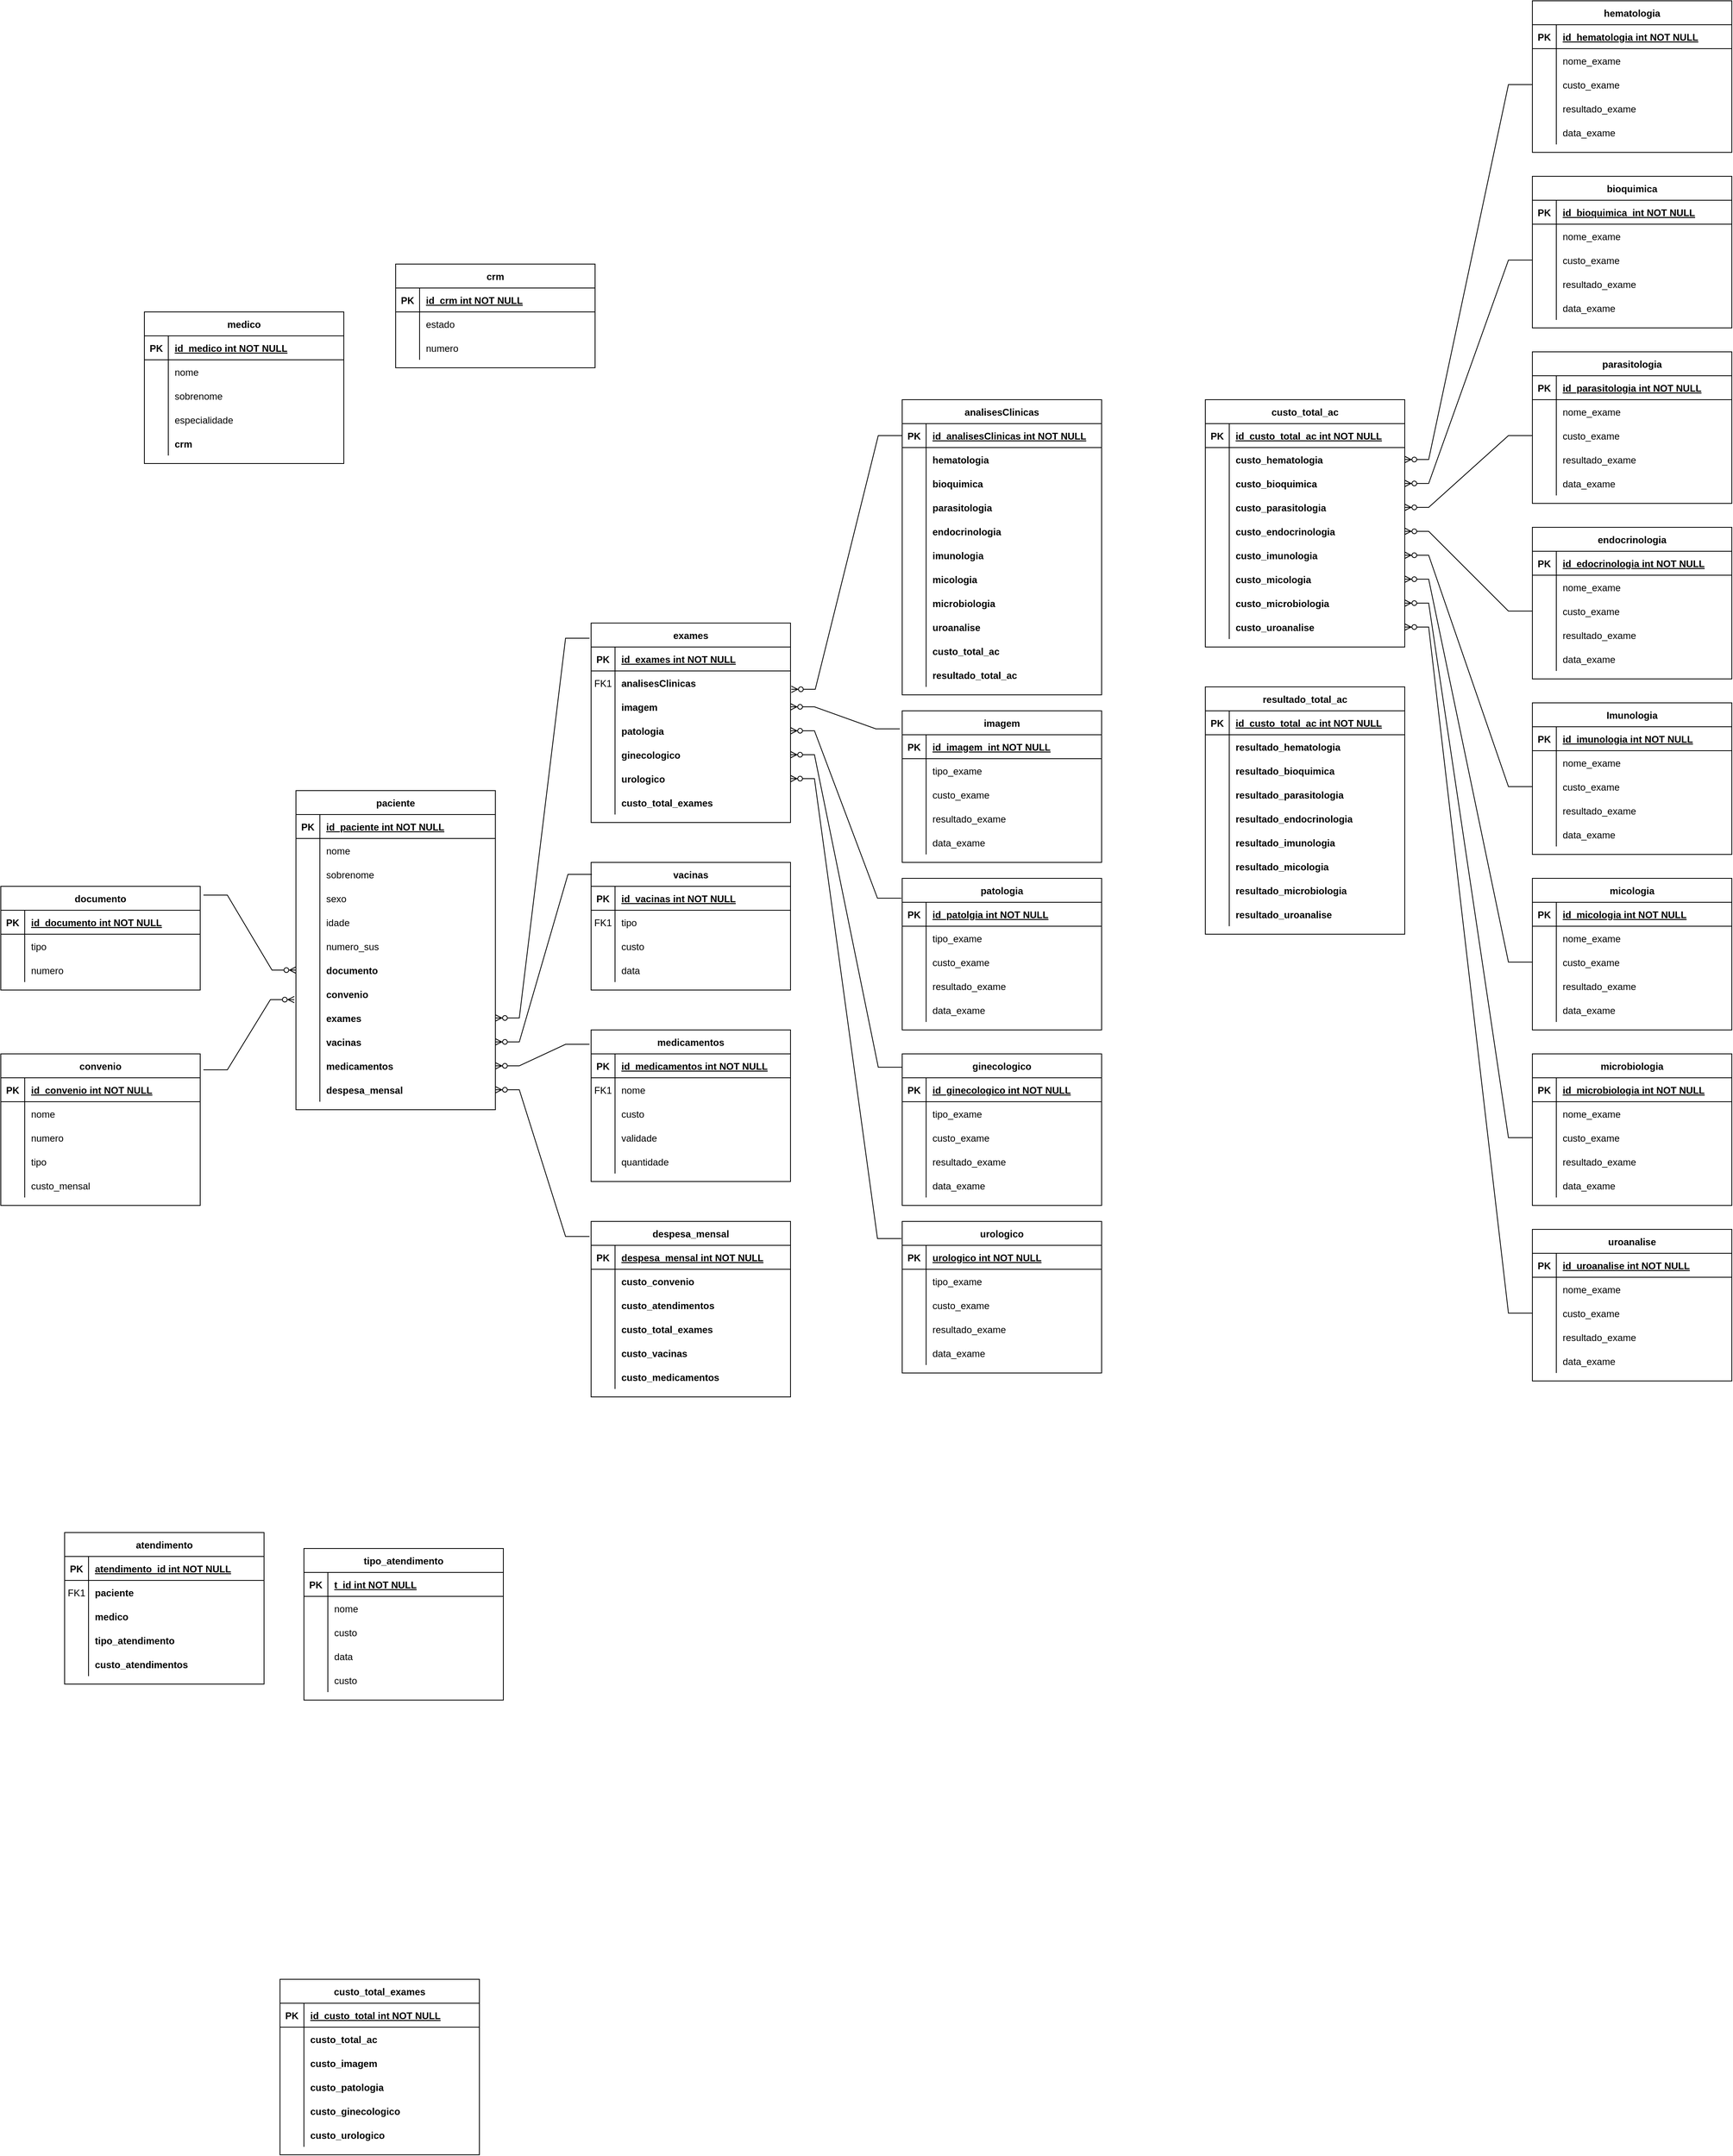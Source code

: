 <mxfile version="16.6.4" type="github">
  <diagram id="R2lEEEUBdFMjLlhIrx00" name="Page-1">
    <mxGraphModel dx="1908" dy="2650" grid="1" gridSize="10" guides="1" tooltips="1" connect="1" arrows="1" fold="1" page="1" pageScale="1" pageWidth="850" pageHeight="1100" math="0" shadow="0" extFonts="Permanent Marker^https://fonts.googleapis.com/css?family=Permanent+Marker">
      <root>
        <mxCell id="0" />
        <mxCell id="1" parent="0" />
        <mxCell id="C-vyLk0tnHw3VtMMgP7b-2" value="medico" style="shape=table;startSize=30;container=1;collapsible=1;childLayout=tableLayout;fixedRows=1;rowLines=0;fontStyle=1;align=center;resizeLast=1;" parent="1" vertex="1">
          <mxGeometry x="-140" y="-790" width="250" height="190" as="geometry" />
        </mxCell>
        <mxCell id="C-vyLk0tnHw3VtMMgP7b-3" value="" style="shape=partialRectangle;collapsible=0;dropTarget=0;pointerEvents=0;fillColor=none;points=[[0,0.5],[1,0.5]];portConstraint=eastwest;top=0;left=0;right=0;bottom=1;" parent="C-vyLk0tnHw3VtMMgP7b-2" vertex="1">
          <mxGeometry y="30" width="250" height="30" as="geometry" />
        </mxCell>
        <mxCell id="C-vyLk0tnHw3VtMMgP7b-4" value="PK" style="shape=partialRectangle;overflow=hidden;connectable=0;fillColor=none;top=0;left=0;bottom=0;right=0;fontStyle=1;" parent="C-vyLk0tnHw3VtMMgP7b-3" vertex="1">
          <mxGeometry width="30" height="30" as="geometry">
            <mxRectangle width="30" height="30" as="alternateBounds" />
          </mxGeometry>
        </mxCell>
        <mxCell id="C-vyLk0tnHw3VtMMgP7b-5" value="id_medico int NOT NULL " style="shape=partialRectangle;overflow=hidden;connectable=0;fillColor=none;top=0;left=0;bottom=0;right=0;align=left;spacingLeft=6;fontStyle=5;" parent="C-vyLk0tnHw3VtMMgP7b-3" vertex="1">
          <mxGeometry x="30" width="220" height="30" as="geometry">
            <mxRectangle width="220" height="30" as="alternateBounds" />
          </mxGeometry>
        </mxCell>
        <mxCell id="C-vyLk0tnHw3VtMMgP7b-6" value="" style="shape=partialRectangle;collapsible=0;dropTarget=0;pointerEvents=0;fillColor=none;points=[[0,0.5],[1,0.5]];portConstraint=eastwest;top=0;left=0;right=0;bottom=0;" parent="C-vyLk0tnHw3VtMMgP7b-2" vertex="1">
          <mxGeometry y="60" width="250" height="30" as="geometry" />
        </mxCell>
        <mxCell id="C-vyLk0tnHw3VtMMgP7b-7" value="" style="shape=partialRectangle;overflow=hidden;connectable=0;fillColor=none;top=0;left=0;bottom=0;right=0;" parent="C-vyLk0tnHw3VtMMgP7b-6" vertex="1">
          <mxGeometry width="30" height="30" as="geometry">
            <mxRectangle width="30" height="30" as="alternateBounds" />
          </mxGeometry>
        </mxCell>
        <mxCell id="C-vyLk0tnHw3VtMMgP7b-8" value="nome " style="shape=partialRectangle;overflow=hidden;connectable=0;fillColor=none;top=0;left=0;bottom=0;right=0;align=left;spacingLeft=6;" parent="C-vyLk0tnHw3VtMMgP7b-6" vertex="1">
          <mxGeometry x="30" width="220" height="30" as="geometry">
            <mxRectangle width="220" height="30" as="alternateBounds" />
          </mxGeometry>
        </mxCell>
        <mxCell id="C-vyLk0tnHw3VtMMgP7b-9" value="" style="shape=partialRectangle;collapsible=0;dropTarget=0;pointerEvents=0;fillColor=none;points=[[0,0.5],[1,0.5]];portConstraint=eastwest;top=0;left=0;right=0;bottom=0;" parent="C-vyLk0tnHw3VtMMgP7b-2" vertex="1">
          <mxGeometry y="90" width="250" height="30" as="geometry" />
        </mxCell>
        <mxCell id="C-vyLk0tnHw3VtMMgP7b-10" value="" style="shape=partialRectangle;overflow=hidden;connectable=0;fillColor=none;top=0;left=0;bottom=0;right=0;" parent="C-vyLk0tnHw3VtMMgP7b-9" vertex="1">
          <mxGeometry width="30" height="30" as="geometry">
            <mxRectangle width="30" height="30" as="alternateBounds" />
          </mxGeometry>
        </mxCell>
        <mxCell id="C-vyLk0tnHw3VtMMgP7b-11" value="sobrenome" style="shape=partialRectangle;overflow=hidden;connectable=0;fillColor=none;top=0;left=0;bottom=0;right=0;align=left;spacingLeft=6;" parent="C-vyLk0tnHw3VtMMgP7b-9" vertex="1">
          <mxGeometry x="30" width="220" height="30" as="geometry">
            <mxRectangle width="220" height="30" as="alternateBounds" />
          </mxGeometry>
        </mxCell>
        <mxCell id="gdFUFnfmi1jpFZVglpFG-153" value="" style="shape=partialRectangle;collapsible=0;dropTarget=0;pointerEvents=0;fillColor=none;points=[[0,0.5],[1,0.5]];portConstraint=eastwest;top=0;left=0;right=0;bottom=0;" vertex="1" parent="C-vyLk0tnHw3VtMMgP7b-2">
          <mxGeometry y="120" width="250" height="30" as="geometry" />
        </mxCell>
        <mxCell id="gdFUFnfmi1jpFZVglpFG-154" value="" style="shape=partialRectangle;overflow=hidden;connectable=0;fillColor=none;top=0;left=0;bottom=0;right=0;" vertex="1" parent="gdFUFnfmi1jpFZVglpFG-153">
          <mxGeometry width="30" height="30" as="geometry">
            <mxRectangle width="30" height="30" as="alternateBounds" />
          </mxGeometry>
        </mxCell>
        <mxCell id="gdFUFnfmi1jpFZVglpFG-155" value="especialidade" style="shape=partialRectangle;overflow=hidden;connectable=0;fillColor=none;top=0;left=0;bottom=0;right=0;align=left;spacingLeft=6;" vertex="1" parent="gdFUFnfmi1jpFZVglpFG-153">
          <mxGeometry x="30" width="220" height="30" as="geometry">
            <mxRectangle width="220" height="30" as="alternateBounds" />
          </mxGeometry>
        </mxCell>
        <mxCell id="gdFUFnfmi1jpFZVglpFG-156" value="" style="shape=partialRectangle;collapsible=0;dropTarget=0;pointerEvents=0;fillColor=none;points=[[0,0.5],[1,0.5]];portConstraint=eastwest;top=0;left=0;right=0;bottom=0;" vertex="1" parent="C-vyLk0tnHw3VtMMgP7b-2">
          <mxGeometry y="150" width="250" height="30" as="geometry" />
        </mxCell>
        <mxCell id="gdFUFnfmi1jpFZVglpFG-157" value="" style="shape=partialRectangle;overflow=hidden;connectable=0;fillColor=none;top=0;left=0;bottom=0;right=0;" vertex="1" parent="gdFUFnfmi1jpFZVglpFG-156">
          <mxGeometry width="30" height="30" as="geometry">
            <mxRectangle width="30" height="30" as="alternateBounds" />
          </mxGeometry>
        </mxCell>
        <mxCell id="gdFUFnfmi1jpFZVglpFG-158" value="crm" style="shape=partialRectangle;overflow=hidden;connectable=0;fillColor=none;top=0;left=0;bottom=0;right=0;align=left;spacingLeft=6;fontStyle=1" vertex="1" parent="gdFUFnfmi1jpFZVglpFG-156">
          <mxGeometry x="30" width="220" height="30" as="geometry">
            <mxRectangle width="220" height="30" as="alternateBounds" />
          </mxGeometry>
        </mxCell>
        <mxCell id="C-vyLk0tnHw3VtMMgP7b-13" value="atendimento" style="shape=table;startSize=30;container=1;collapsible=1;childLayout=tableLayout;fixedRows=1;rowLines=0;fontStyle=1;align=center;resizeLast=1;swimlaneLine=1;sketch=0;shadow=0;rounded=0;flipH=1;" parent="1" vertex="1">
          <mxGeometry x="-240" y="740" width="250" height="190" as="geometry" />
        </mxCell>
        <mxCell id="C-vyLk0tnHw3VtMMgP7b-14" value="" style="shape=partialRectangle;collapsible=0;dropTarget=0;pointerEvents=0;fillColor=none;points=[[0,0.5],[1,0.5]];portConstraint=eastwest;top=0;left=0;right=0;bottom=1;" parent="C-vyLk0tnHw3VtMMgP7b-13" vertex="1">
          <mxGeometry y="30" width="250" height="30" as="geometry" />
        </mxCell>
        <mxCell id="C-vyLk0tnHw3VtMMgP7b-15" value="PK" style="shape=partialRectangle;overflow=hidden;connectable=0;fillColor=none;top=0;left=0;bottom=0;right=0;fontStyle=1;" parent="C-vyLk0tnHw3VtMMgP7b-14" vertex="1">
          <mxGeometry width="30" height="30" as="geometry">
            <mxRectangle width="30" height="30" as="alternateBounds" />
          </mxGeometry>
        </mxCell>
        <mxCell id="C-vyLk0tnHw3VtMMgP7b-16" value="atendimento_id int NOT NULL " style="shape=partialRectangle;overflow=hidden;connectable=0;fillColor=none;top=0;left=0;bottom=0;right=0;align=left;spacingLeft=6;fontStyle=5;" parent="C-vyLk0tnHw3VtMMgP7b-14" vertex="1">
          <mxGeometry x="30" width="220" height="30" as="geometry">
            <mxRectangle width="220" height="30" as="alternateBounds" />
          </mxGeometry>
        </mxCell>
        <mxCell id="C-vyLk0tnHw3VtMMgP7b-17" value="" style="shape=partialRectangle;collapsible=0;dropTarget=0;pointerEvents=0;fillColor=none;points=[[0,0.5],[1,0.5]];portConstraint=eastwest;top=0;left=0;right=0;bottom=0;" parent="C-vyLk0tnHw3VtMMgP7b-13" vertex="1">
          <mxGeometry y="60" width="250" height="30" as="geometry" />
        </mxCell>
        <mxCell id="C-vyLk0tnHw3VtMMgP7b-18" value="FK1" style="shape=partialRectangle;overflow=hidden;connectable=0;fillColor=none;top=0;left=0;bottom=0;right=0;" parent="C-vyLk0tnHw3VtMMgP7b-17" vertex="1">
          <mxGeometry width="30" height="30" as="geometry">
            <mxRectangle width="30" height="30" as="alternateBounds" />
          </mxGeometry>
        </mxCell>
        <mxCell id="C-vyLk0tnHw3VtMMgP7b-19" value="paciente" style="shape=partialRectangle;overflow=hidden;connectable=0;fillColor=none;top=0;left=0;bottom=0;right=0;align=left;spacingLeft=6;fontStyle=1" parent="C-vyLk0tnHw3VtMMgP7b-17" vertex="1">
          <mxGeometry x="30" width="220" height="30" as="geometry">
            <mxRectangle width="220" height="30" as="alternateBounds" />
          </mxGeometry>
        </mxCell>
        <mxCell id="C-vyLk0tnHw3VtMMgP7b-20" value="" style="shape=partialRectangle;collapsible=0;dropTarget=0;pointerEvents=0;fillColor=none;points=[[0,0.5],[1,0.5]];portConstraint=eastwest;top=0;left=0;right=0;bottom=0;" parent="C-vyLk0tnHw3VtMMgP7b-13" vertex="1">
          <mxGeometry y="90" width="250" height="30" as="geometry" />
        </mxCell>
        <mxCell id="C-vyLk0tnHw3VtMMgP7b-21" value="" style="shape=partialRectangle;overflow=hidden;connectable=0;fillColor=none;top=0;left=0;bottom=0;right=0;" parent="C-vyLk0tnHw3VtMMgP7b-20" vertex="1">
          <mxGeometry width="30" height="30" as="geometry">
            <mxRectangle width="30" height="30" as="alternateBounds" />
          </mxGeometry>
        </mxCell>
        <mxCell id="C-vyLk0tnHw3VtMMgP7b-22" value="medico" style="shape=partialRectangle;overflow=hidden;connectable=0;fillColor=none;top=0;left=0;bottom=0;right=0;align=left;spacingLeft=6;fontStyle=1" parent="C-vyLk0tnHw3VtMMgP7b-20" vertex="1">
          <mxGeometry x="30" width="220" height="30" as="geometry">
            <mxRectangle width="220" height="30" as="alternateBounds" />
          </mxGeometry>
        </mxCell>
        <mxCell id="gdFUFnfmi1jpFZVglpFG-227" value="" style="shape=partialRectangle;collapsible=0;dropTarget=0;pointerEvents=0;fillColor=none;points=[[0,0.5],[1,0.5]];portConstraint=eastwest;top=0;left=0;right=0;bottom=0;" vertex="1" parent="C-vyLk0tnHw3VtMMgP7b-13">
          <mxGeometry y="120" width="250" height="30" as="geometry" />
        </mxCell>
        <mxCell id="gdFUFnfmi1jpFZVglpFG-228" value="" style="shape=partialRectangle;overflow=hidden;connectable=0;fillColor=none;top=0;left=0;bottom=0;right=0;" vertex="1" parent="gdFUFnfmi1jpFZVglpFG-227">
          <mxGeometry width="30" height="30" as="geometry">
            <mxRectangle width="30" height="30" as="alternateBounds" />
          </mxGeometry>
        </mxCell>
        <mxCell id="gdFUFnfmi1jpFZVglpFG-229" value="tipo_atendimento" style="shape=partialRectangle;overflow=hidden;connectable=0;fillColor=none;top=0;left=0;bottom=0;right=0;align=left;spacingLeft=6;fontStyle=1" vertex="1" parent="gdFUFnfmi1jpFZVglpFG-227">
          <mxGeometry x="30" width="220" height="30" as="geometry">
            <mxRectangle width="220" height="30" as="alternateBounds" />
          </mxGeometry>
        </mxCell>
        <mxCell id="gdFUFnfmi1jpFZVglpFG-440" value="" style="shape=partialRectangle;collapsible=0;dropTarget=0;pointerEvents=0;fillColor=none;points=[[0,0.5],[1,0.5]];portConstraint=eastwest;top=0;left=0;right=0;bottom=0;" vertex="1" parent="C-vyLk0tnHw3VtMMgP7b-13">
          <mxGeometry y="150" width="250" height="30" as="geometry" />
        </mxCell>
        <mxCell id="gdFUFnfmi1jpFZVglpFG-441" value="" style="shape=partialRectangle;overflow=hidden;connectable=0;fillColor=none;top=0;left=0;bottom=0;right=0;" vertex="1" parent="gdFUFnfmi1jpFZVglpFG-440">
          <mxGeometry width="30" height="30" as="geometry">
            <mxRectangle width="30" height="30" as="alternateBounds" />
          </mxGeometry>
        </mxCell>
        <mxCell id="gdFUFnfmi1jpFZVglpFG-442" value="custo_atendimentos" style="shape=partialRectangle;overflow=hidden;connectable=0;fillColor=none;top=0;left=0;bottom=0;right=0;align=left;spacingLeft=6;fontStyle=1" vertex="1" parent="gdFUFnfmi1jpFZVglpFG-440">
          <mxGeometry x="30" width="220" height="30" as="geometry">
            <mxRectangle width="220" height="30" as="alternateBounds" />
          </mxGeometry>
        </mxCell>
        <mxCell id="C-vyLk0tnHw3VtMMgP7b-23" value="paciente" style="shape=table;startSize=30;container=1;collapsible=1;childLayout=tableLayout;fixedRows=1;rowLines=0;fontStyle=1;align=center;resizeLast=1;" parent="1" vertex="1">
          <mxGeometry x="50" y="-190" width="250" height="400" as="geometry" />
        </mxCell>
        <mxCell id="C-vyLk0tnHw3VtMMgP7b-24" value="" style="shape=partialRectangle;collapsible=0;dropTarget=0;pointerEvents=0;fillColor=none;points=[[0,0.5],[1,0.5]];portConstraint=eastwest;top=0;left=0;right=0;bottom=1;" parent="C-vyLk0tnHw3VtMMgP7b-23" vertex="1">
          <mxGeometry y="30" width="250" height="30" as="geometry" />
        </mxCell>
        <mxCell id="C-vyLk0tnHw3VtMMgP7b-25" value="PK" style="shape=partialRectangle;overflow=hidden;connectable=0;fillColor=none;top=0;left=0;bottom=0;right=0;fontStyle=1;" parent="C-vyLk0tnHw3VtMMgP7b-24" vertex="1">
          <mxGeometry width="30" height="30" as="geometry">
            <mxRectangle width="30" height="30" as="alternateBounds" />
          </mxGeometry>
        </mxCell>
        <mxCell id="C-vyLk0tnHw3VtMMgP7b-26" value="id_paciente int NOT NULL " style="shape=partialRectangle;overflow=hidden;connectable=0;fillColor=none;top=0;left=0;bottom=0;right=0;align=left;spacingLeft=6;fontStyle=5;" parent="C-vyLk0tnHw3VtMMgP7b-24" vertex="1">
          <mxGeometry x="30" width="220" height="30" as="geometry">
            <mxRectangle width="220" height="30" as="alternateBounds" />
          </mxGeometry>
        </mxCell>
        <mxCell id="C-vyLk0tnHw3VtMMgP7b-27" value="" style="shape=partialRectangle;collapsible=0;dropTarget=0;pointerEvents=0;fillColor=none;points=[[0,0.5],[1,0.5]];portConstraint=eastwest;top=0;left=0;right=0;bottom=0;" parent="C-vyLk0tnHw3VtMMgP7b-23" vertex="1">
          <mxGeometry y="60" width="250" height="30" as="geometry" />
        </mxCell>
        <mxCell id="C-vyLk0tnHw3VtMMgP7b-28" value="" style="shape=partialRectangle;overflow=hidden;connectable=0;fillColor=none;top=0;left=0;bottom=0;right=0;" parent="C-vyLk0tnHw3VtMMgP7b-27" vertex="1">
          <mxGeometry width="30" height="30" as="geometry">
            <mxRectangle width="30" height="30" as="alternateBounds" />
          </mxGeometry>
        </mxCell>
        <mxCell id="C-vyLk0tnHw3VtMMgP7b-29" value="nome" style="shape=partialRectangle;overflow=hidden;connectable=0;fillColor=none;top=0;left=0;bottom=0;right=0;align=left;spacingLeft=6;" parent="C-vyLk0tnHw3VtMMgP7b-27" vertex="1">
          <mxGeometry x="30" width="220" height="30" as="geometry">
            <mxRectangle width="220" height="30" as="alternateBounds" />
          </mxGeometry>
        </mxCell>
        <mxCell id="gdFUFnfmi1jpFZVglpFG-175" value="" style="shape=partialRectangle;collapsible=0;dropTarget=0;pointerEvents=0;fillColor=none;points=[[0,0.5],[1,0.5]];portConstraint=eastwest;top=0;left=0;right=0;bottom=0;" vertex="1" parent="C-vyLk0tnHw3VtMMgP7b-23">
          <mxGeometry y="90" width="250" height="30" as="geometry" />
        </mxCell>
        <mxCell id="gdFUFnfmi1jpFZVglpFG-176" value="" style="shape=partialRectangle;overflow=hidden;connectable=0;fillColor=none;top=0;left=0;bottom=0;right=0;" vertex="1" parent="gdFUFnfmi1jpFZVglpFG-175">
          <mxGeometry width="30" height="30" as="geometry">
            <mxRectangle width="30" height="30" as="alternateBounds" />
          </mxGeometry>
        </mxCell>
        <mxCell id="gdFUFnfmi1jpFZVglpFG-177" value="sobrenome" style="shape=partialRectangle;overflow=hidden;connectable=0;fillColor=none;top=0;left=0;bottom=0;right=0;align=left;spacingLeft=6;" vertex="1" parent="gdFUFnfmi1jpFZVglpFG-175">
          <mxGeometry x="30" width="220" height="30" as="geometry">
            <mxRectangle width="220" height="30" as="alternateBounds" />
          </mxGeometry>
        </mxCell>
        <mxCell id="gdFUFnfmi1jpFZVglpFG-252" value="" style="shape=partialRectangle;collapsible=0;dropTarget=0;pointerEvents=0;fillColor=none;points=[[0,0.5],[1,0.5]];portConstraint=eastwest;top=0;left=0;right=0;bottom=0;" vertex="1" parent="C-vyLk0tnHw3VtMMgP7b-23">
          <mxGeometry y="120" width="250" height="30" as="geometry" />
        </mxCell>
        <mxCell id="gdFUFnfmi1jpFZVglpFG-253" value="" style="shape=partialRectangle;overflow=hidden;connectable=0;fillColor=none;top=0;left=0;bottom=0;right=0;" vertex="1" parent="gdFUFnfmi1jpFZVglpFG-252">
          <mxGeometry width="30" height="30" as="geometry">
            <mxRectangle width="30" height="30" as="alternateBounds" />
          </mxGeometry>
        </mxCell>
        <mxCell id="gdFUFnfmi1jpFZVglpFG-254" value="sexo" style="shape=partialRectangle;overflow=hidden;connectable=0;fillColor=none;top=0;left=0;bottom=0;right=0;align=left;spacingLeft=6;" vertex="1" parent="gdFUFnfmi1jpFZVglpFG-252">
          <mxGeometry x="30" width="220" height="30" as="geometry">
            <mxRectangle width="220" height="30" as="alternateBounds" />
          </mxGeometry>
        </mxCell>
        <mxCell id="gdFUFnfmi1jpFZVglpFG-255" value="" style="shape=partialRectangle;collapsible=0;dropTarget=0;pointerEvents=0;fillColor=none;points=[[0,0.5],[1,0.5]];portConstraint=eastwest;top=0;left=0;right=0;bottom=0;" vertex="1" parent="C-vyLk0tnHw3VtMMgP7b-23">
          <mxGeometry y="150" width="250" height="30" as="geometry" />
        </mxCell>
        <mxCell id="gdFUFnfmi1jpFZVglpFG-256" value="" style="shape=partialRectangle;overflow=hidden;connectable=0;fillColor=none;top=0;left=0;bottom=0;right=0;" vertex="1" parent="gdFUFnfmi1jpFZVglpFG-255">
          <mxGeometry width="30" height="30" as="geometry">
            <mxRectangle width="30" height="30" as="alternateBounds" />
          </mxGeometry>
        </mxCell>
        <mxCell id="gdFUFnfmi1jpFZVglpFG-257" value="idade" style="shape=partialRectangle;overflow=hidden;connectable=0;fillColor=none;top=0;left=0;bottom=0;right=0;align=left;spacingLeft=6;" vertex="1" parent="gdFUFnfmi1jpFZVglpFG-255">
          <mxGeometry x="30" width="220" height="30" as="geometry">
            <mxRectangle width="220" height="30" as="alternateBounds" />
          </mxGeometry>
        </mxCell>
        <mxCell id="gdFUFnfmi1jpFZVglpFG-178" value="" style="shape=partialRectangle;collapsible=0;dropTarget=0;pointerEvents=0;fillColor=none;points=[[0,0.5],[1,0.5]];portConstraint=eastwest;top=0;left=0;right=0;bottom=0;fontStyle=0" vertex="1" parent="C-vyLk0tnHw3VtMMgP7b-23">
          <mxGeometry y="180" width="250" height="30" as="geometry" />
        </mxCell>
        <mxCell id="gdFUFnfmi1jpFZVglpFG-179" value="" style="shape=partialRectangle;overflow=hidden;connectable=0;fillColor=none;top=0;left=0;bottom=0;right=0;" vertex="1" parent="gdFUFnfmi1jpFZVglpFG-178">
          <mxGeometry width="30" height="30" as="geometry">
            <mxRectangle width="30" height="30" as="alternateBounds" />
          </mxGeometry>
        </mxCell>
        <mxCell id="gdFUFnfmi1jpFZVglpFG-180" value="numero_sus" style="shape=partialRectangle;overflow=hidden;connectable=0;fillColor=none;top=0;left=0;bottom=0;right=0;align=left;spacingLeft=6;fontStyle=0" vertex="1" parent="gdFUFnfmi1jpFZVglpFG-178">
          <mxGeometry x="30" width="220" height="30" as="geometry">
            <mxRectangle width="220" height="30" as="alternateBounds" />
          </mxGeometry>
        </mxCell>
        <mxCell id="gdFUFnfmi1jpFZVglpFG-194" value="" style="shape=partialRectangle;collapsible=0;dropTarget=0;pointerEvents=0;fillColor=none;points=[[0,0.5],[1,0.5]];portConstraint=eastwest;top=0;left=0;right=0;bottom=0;" vertex="1" parent="C-vyLk0tnHw3VtMMgP7b-23">
          <mxGeometry y="210" width="250" height="30" as="geometry" />
        </mxCell>
        <mxCell id="gdFUFnfmi1jpFZVglpFG-195" value="" style="shape=partialRectangle;overflow=hidden;connectable=0;fillColor=none;top=0;left=0;bottom=0;right=0;" vertex="1" parent="gdFUFnfmi1jpFZVglpFG-194">
          <mxGeometry width="30" height="30" as="geometry">
            <mxRectangle width="30" height="30" as="alternateBounds" />
          </mxGeometry>
        </mxCell>
        <mxCell id="gdFUFnfmi1jpFZVglpFG-196" value="documento" style="shape=partialRectangle;overflow=hidden;connectable=0;fillColor=none;top=0;left=0;bottom=0;right=0;align=left;spacingLeft=6;fontStyle=1" vertex="1" parent="gdFUFnfmi1jpFZVglpFG-194">
          <mxGeometry x="30" width="220" height="30" as="geometry">
            <mxRectangle width="220" height="30" as="alternateBounds" />
          </mxGeometry>
        </mxCell>
        <mxCell id="gdFUFnfmi1jpFZVglpFG-197" value="" style="shape=partialRectangle;collapsible=0;dropTarget=0;pointerEvents=0;fillColor=none;points=[[0,0.5],[1,0.5]];portConstraint=eastwest;top=0;left=0;right=0;bottom=0;" vertex="1" parent="C-vyLk0tnHw3VtMMgP7b-23">
          <mxGeometry y="240" width="250" height="30" as="geometry" />
        </mxCell>
        <mxCell id="gdFUFnfmi1jpFZVglpFG-198" value="" style="shape=partialRectangle;overflow=hidden;connectable=0;fillColor=none;top=0;left=0;bottom=0;right=0;" vertex="1" parent="gdFUFnfmi1jpFZVglpFG-197">
          <mxGeometry width="30" height="30" as="geometry">
            <mxRectangle width="30" height="30" as="alternateBounds" />
          </mxGeometry>
        </mxCell>
        <mxCell id="gdFUFnfmi1jpFZVglpFG-199" value="convenio" style="shape=partialRectangle;overflow=hidden;connectable=0;fillColor=none;top=0;left=0;bottom=0;right=0;align=left;spacingLeft=6;fontStyle=1" vertex="1" parent="gdFUFnfmi1jpFZVglpFG-197">
          <mxGeometry x="30" width="220" height="30" as="geometry">
            <mxRectangle width="220" height="30" as="alternateBounds" />
          </mxGeometry>
        </mxCell>
        <mxCell id="gdFUFnfmi1jpFZVglpFG-218" value="" style="shape=partialRectangle;collapsible=0;dropTarget=0;pointerEvents=0;fillColor=none;points=[[0,0.5],[1,0.5]];portConstraint=eastwest;top=0;left=0;right=0;bottom=0;" vertex="1" parent="C-vyLk0tnHw3VtMMgP7b-23">
          <mxGeometry y="270" width="250" height="30" as="geometry" />
        </mxCell>
        <mxCell id="gdFUFnfmi1jpFZVglpFG-219" value="" style="shape=partialRectangle;overflow=hidden;connectable=0;fillColor=none;top=0;left=0;bottom=0;right=0;" vertex="1" parent="gdFUFnfmi1jpFZVglpFG-218">
          <mxGeometry width="30" height="30" as="geometry">
            <mxRectangle width="30" height="30" as="alternateBounds" />
          </mxGeometry>
        </mxCell>
        <mxCell id="gdFUFnfmi1jpFZVglpFG-220" value="exames" style="shape=partialRectangle;overflow=hidden;connectable=0;fillColor=none;top=0;left=0;bottom=0;right=0;align=left;spacingLeft=6;fontStyle=1" vertex="1" parent="gdFUFnfmi1jpFZVglpFG-218">
          <mxGeometry x="30" width="220" height="30" as="geometry">
            <mxRectangle width="220" height="30" as="alternateBounds" />
          </mxGeometry>
        </mxCell>
        <mxCell id="gdFUFnfmi1jpFZVglpFG-221" value="" style="shape=partialRectangle;collapsible=0;dropTarget=0;pointerEvents=0;fillColor=none;points=[[0,0.5],[1,0.5]];portConstraint=eastwest;top=0;left=0;right=0;bottom=0;" vertex="1" parent="C-vyLk0tnHw3VtMMgP7b-23">
          <mxGeometry y="300" width="250" height="30" as="geometry" />
        </mxCell>
        <mxCell id="gdFUFnfmi1jpFZVglpFG-222" value="" style="shape=partialRectangle;overflow=hidden;connectable=0;fillColor=none;top=0;left=0;bottom=0;right=0;" vertex="1" parent="gdFUFnfmi1jpFZVglpFG-221">
          <mxGeometry width="30" height="30" as="geometry">
            <mxRectangle width="30" height="30" as="alternateBounds" />
          </mxGeometry>
        </mxCell>
        <mxCell id="gdFUFnfmi1jpFZVglpFG-223" value="vacinas" style="shape=partialRectangle;overflow=hidden;connectable=0;fillColor=none;top=0;left=0;bottom=0;right=0;align=left;spacingLeft=6;fontStyle=1" vertex="1" parent="gdFUFnfmi1jpFZVglpFG-221">
          <mxGeometry x="30" width="220" height="30" as="geometry">
            <mxRectangle width="220" height="30" as="alternateBounds" />
          </mxGeometry>
        </mxCell>
        <mxCell id="gdFUFnfmi1jpFZVglpFG-224" value="" style="shape=partialRectangle;collapsible=0;dropTarget=0;pointerEvents=0;fillColor=none;points=[[0,0.5],[1,0.5]];portConstraint=eastwest;top=0;left=0;right=0;bottom=0;" vertex="1" parent="C-vyLk0tnHw3VtMMgP7b-23">
          <mxGeometry y="330" width="250" height="30" as="geometry" />
        </mxCell>
        <mxCell id="gdFUFnfmi1jpFZVglpFG-225" value="" style="shape=partialRectangle;overflow=hidden;connectable=0;fillColor=none;top=0;left=0;bottom=0;right=0;" vertex="1" parent="gdFUFnfmi1jpFZVglpFG-224">
          <mxGeometry width="30" height="30" as="geometry">
            <mxRectangle width="30" height="30" as="alternateBounds" />
          </mxGeometry>
        </mxCell>
        <mxCell id="gdFUFnfmi1jpFZVglpFG-226" value="medicamentos" style="shape=partialRectangle;overflow=hidden;connectable=0;fillColor=none;top=0;left=0;bottom=0;right=0;align=left;spacingLeft=6;fontStyle=1" vertex="1" parent="gdFUFnfmi1jpFZVglpFG-224">
          <mxGeometry x="30" width="220" height="30" as="geometry">
            <mxRectangle width="220" height="30" as="alternateBounds" />
          </mxGeometry>
        </mxCell>
        <mxCell id="gdFUFnfmi1jpFZVglpFG-421" value="" style="shape=partialRectangle;collapsible=0;dropTarget=0;pointerEvents=0;fillColor=none;points=[[0,0.5],[1,0.5]];portConstraint=eastwest;top=0;left=0;right=0;bottom=0;" vertex="1" parent="C-vyLk0tnHw3VtMMgP7b-23">
          <mxGeometry y="360" width="250" height="30" as="geometry" />
        </mxCell>
        <mxCell id="gdFUFnfmi1jpFZVglpFG-422" value="" style="shape=partialRectangle;overflow=hidden;connectable=0;fillColor=none;top=0;left=0;bottom=0;right=0;" vertex="1" parent="gdFUFnfmi1jpFZVglpFG-421">
          <mxGeometry width="30" height="30" as="geometry">
            <mxRectangle width="30" height="30" as="alternateBounds" />
          </mxGeometry>
        </mxCell>
        <mxCell id="gdFUFnfmi1jpFZVglpFG-423" value="despesa_mensal" style="shape=partialRectangle;overflow=hidden;connectable=0;fillColor=none;top=0;left=0;bottom=0;right=0;align=left;spacingLeft=6;fontStyle=1" vertex="1" parent="gdFUFnfmi1jpFZVglpFG-421">
          <mxGeometry x="30" width="220" height="30" as="geometry">
            <mxRectangle width="220" height="30" as="alternateBounds" />
          </mxGeometry>
        </mxCell>
        <mxCell id="gdFUFnfmi1jpFZVglpFG-24" value="tipo_atendimento" style="shape=table;startSize=30;container=1;collapsible=1;childLayout=tableLayout;fixedRows=1;rowLines=0;fontStyle=1;align=center;resizeLast=1;" vertex="1" parent="1">
          <mxGeometry x="60" y="760" width="250" height="190" as="geometry" />
        </mxCell>
        <mxCell id="gdFUFnfmi1jpFZVglpFG-25" value="" style="shape=partialRectangle;collapsible=0;dropTarget=0;pointerEvents=0;fillColor=none;points=[[0,0.5],[1,0.5]];portConstraint=eastwest;top=0;left=0;right=0;bottom=1;" vertex="1" parent="gdFUFnfmi1jpFZVglpFG-24">
          <mxGeometry y="30" width="250" height="30" as="geometry" />
        </mxCell>
        <mxCell id="gdFUFnfmi1jpFZVglpFG-26" value="PK" style="shape=partialRectangle;overflow=hidden;connectable=0;fillColor=none;top=0;left=0;bottom=0;right=0;fontStyle=1;" vertex="1" parent="gdFUFnfmi1jpFZVglpFG-25">
          <mxGeometry width="30" height="30" as="geometry">
            <mxRectangle width="30" height="30" as="alternateBounds" />
          </mxGeometry>
        </mxCell>
        <mxCell id="gdFUFnfmi1jpFZVglpFG-27" value="t_id int NOT NULL " style="shape=partialRectangle;overflow=hidden;connectable=0;fillColor=none;top=0;left=0;bottom=0;right=0;align=left;spacingLeft=6;fontStyle=5;" vertex="1" parent="gdFUFnfmi1jpFZVglpFG-25">
          <mxGeometry x="30" width="220" height="30" as="geometry">
            <mxRectangle width="220" height="30" as="alternateBounds" />
          </mxGeometry>
        </mxCell>
        <mxCell id="gdFUFnfmi1jpFZVglpFG-28" value="" style="shape=partialRectangle;collapsible=0;dropTarget=0;pointerEvents=0;fillColor=none;points=[[0,0.5],[1,0.5]];portConstraint=eastwest;top=0;left=0;right=0;bottom=0;" vertex="1" parent="gdFUFnfmi1jpFZVglpFG-24">
          <mxGeometry y="60" width="250" height="30" as="geometry" />
        </mxCell>
        <mxCell id="gdFUFnfmi1jpFZVglpFG-29" value="" style="shape=partialRectangle;overflow=hidden;connectable=0;fillColor=none;top=0;left=0;bottom=0;right=0;" vertex="1" parent="gdFUFnfmi1jpFZVglpFG-28">
          <mxGeometry width="30" height="30" as="geometry">
            <mxRectangle width="30" height="30" as="alternateBounds" />
          </mxGeometry>
        </mxCell>
        <mxCell id="gdFUFnfmi1jpFZVglpFG-30" value="nome" style="shape=partialRectangle;overflow=hidden;connectable=0;fillColor=none;top=0;left=0;bottom=0;right=0;align=left;spacingLeft=6;" vertex="1" parent="gdFUFnfmi1jpFZVglpFG-28">
          <mxGeometry x="30" width="220" height="30" as="geometry">
            <mxRectangle width="220" height="30" as="alternateBounds" />
          </mxGeometry>
        </mxCell>
        <mxCell id="gdFUFnfmi1jpFZVglpFG-230" value="" style="shape=partialRectangle;collapsible=0;dropTarget=0;pointerEvents=0;fillColor=none;points=[[0,0.5],[1,0.5]];portConstraint=eastwest;top=0;left=0;right=0;bottom=0;" vertex="1" parent="gdFUFnfmi1jpFZVglpFG-24">
          <mxGeometry y="90" width="250" height="30" as="geometry" />
        </mxCell>
        <mxCell id="gdFUFnfmi1jpFZVglpFG-231" value="" style="shape=partialRectangle;overflow=hidden;connectable=0;fillColor=none;top=0;left=0;bottom=0;right=0;" vertex="1" parent="gdFUFnfmi1jpFZVglpFG-230">
          <mxGeometry width="30" height="30" as="geometry">
            <mxRectangle width="30" height="30" as="alternateBounds" />
          </mxGeometry>
        </mxCell>
        <mxCell id="gdFUFnfmi1jpFZVglpFG-232" value="custo" style="shape=partialRectangle;overflow=hidden;connectable=0;fillColor=none;top=0;left=0;bottom=0;right=0;align=left;spacingLeft=6;" vertex="1" parent="gdFUFnfmi1jpFZVglpFG-230">
          <mxGeometry x="30" width="220" height="30" as="geometry">
            <mxRectangle width="220" height="30" as="alternateBounds" />
          </mxGeometry>
        </mxCell>
        <mxCell id="gdFUFnfmi1jpFZVglpFG-335" value="" style="shape=partialRectangle;collapsible=0;dropTarget=0;pointerEvents=0;fillColor=none;points=[[0,0.5],[1,0.5]];portConstraint=eastwest;top=0;left=0;right=0;bottom=0;" vertex="1" parent="gdFUFnfmi1jpFZVglpFG-24">
          <mxGeometry y="120" width="250" height="30" as="geometry" />
        </mxCell>
        <mxCell id="gdFUFnfmi1jpFZVglpFG-336" value="" style="shape=partialRectangle;overflow=hidden;connectable=0;fillColor=none;top=0;left=0;bottom=0;right=0;" vertex="1" parent="gdFUFnfmi1jpFZVglpFG-335">
          <mxGeometry width="30" height="30" as="geometry">
            <mxRectangle width="30" height="30" as="alternateBounds" />
          </mxGeometry>
        </mxCell>
        <mxCell id="gdFUFnfmi1jpFZVglpFG-337" value="data" style="shape=partialRectangle;overflow=hidden;connectable=0;fillColor=none;top=0;left=0;bottom=0;right=0;align=left;spacingLeft=6;" vertex="1" parent="gdFUFnfmi1jpFZVglpFG-335">
          <mxGeometry x="30" width="220" height="30" as="geometry">
            <mxRectangle width="220" height="30" as="alternateBounds" />
          </mxGeometry>
        </mxCell>
        <mxCell id="gdFUFnfmi1jpFZVglpFG-434" value="" style="shape=partialRectangle;collapsible=0;dropTarget=0;pointerEvents=0;fillColor=none;points=[[0,0.5],[1,0.5]];portConstraint=eastwest;top=0;left=0;right=0;bottom=0;" vertex="1" parent="gdFUFnfmi1jpFZVglpFG-24">
          <mxGeometry y="150" width="250" height="30" as="geometry" />
        </mxCell>
        <mxCell id="gdFUFnfmi1jpFZVglpFG-435" value="" style="shape=partialRectangle;overflow=hidden;connectable=0;fillColor=none;top=0;left=0;bottom=0;right=0;" vertex="1" parent="gdFUFnfmi1jpFZVglpFG-434">
          <mxGeometry width="30" height="30" as="geometry">
            <mxRectangle width="30" height="30" as="alternateBounds" />
          </mxGeometry>
        </mxCell>
        <mxCell id="gdFUFnfmi1jpFZVglpFG-436" value="custo" style="shape=partialRectangle;overflow=hidden;connectable=0;fillColor=none;top=0;left=0;bottom=0;right=0;align=left;spacingLeft=6;" vertex="1" parent="gdFUFnfmi1jpFZVglpFG-434">
          <mxGeometry x="30" width="220" height="30" as="geometry">
            <mxRectangle width="220" height="30" as="alternateBounds" />
          </mxGeometry>
        </mxCell>
        <mxCell id="gdFUFnfmi1jpFZVglpFG-38" value="exames" style="shape=table;startSize=30;container=1;collapsible=1;childLayout=tableLayout;fixedRows=1;rowLines=0;fontStyle=1;align=center;resizeLast=1;swimlaneLine=1;sketch=0;shadow=0;rounded=0;flipH=1;" vertex="1" parent="1">
          <mxGeometry x="420" y="-400" width="250" height="250" as="geometry" />
        </mxCell>
        <mxCell id="gdFUFnfmi1jpFZVglpFG-39" value="" style="shape=partialRectangle;collapsible=0;dropTarget=0;pointerEvents=0;fillColor=none;points=[[0,0.5],[1,0.5]];portConstraint=eastwest;top=0;left=0;right=0;bottom=1;" vertex="1" parent="gdFUFnfmi1jpFZVglpFG-38">
          <mxGeometry y="30" width="250" height="30" as="geometry" />
        </mxCell>
        <mxCell id="gdFUFnfmi1jpFZVglpFG-40" value="PK" style="shape=partialRectangle;overflow=hidden;connectable=0;fillColor=none;top=0;left=0;bottom=0;right=0;fontStyle=1;" vertex="1" parent="gdFUFnfmi1jpFZVglpFG-39">
          <mxGeometry width="30" height="30" as="geometry">
            <mxRectangle width="30" height="30" as="alternateBounds" />
          </mxGeometry>
        </mxCell>
        <mxCell id="gdFUFnfmi1jpFZVglpFG-41" value="id_exames int NOT NULL " style="shape=partialRectangle;overflow=hidden;connectable=0;fillColor=none;top=0;left=0;bottom=0;right=0;align=left;spacingLeft=6;fontStyle=5;" vertex="1" parent="gdFUFnfmi1jpFZVglpFG-39">
          <mxGeometry x="30" width="220" height="30" as="geometry">
            <mxRectangle width="220" height="30" as="alternateBounds" />
          </mxGeometry>
        </mxCell>
        <mxCell id="gdFUFnfmi1jpFZVglpFG-42" value="" style="shape=partialRectangle;collapsible=0;dropTarget=0;pointerEvents=0;fillColor=none;points=[[0,0.5],[1,0.5]];portConstraint=eastwest;top=0;left=0;right=0;bottom=0;" vertex="1" parent="gdFUFnfmi1jpFZVglpFG-38">
          <mxGeometry y="60" width="250" height="30" as="geometry" />
        </mxCell>
        <mxCell id="gdFUFnfmi1jpFZVglpFG-43" value="FK1" style="shape=partialRectangle;overflow=hidden;connectable=0;fillColor=none;top=0;left=0;bottom=0;right=0;" vertex="1" parent="gdFUFnfmi1jpFZVglpFG-42">
          <mxGeometry width="30" height="30" as="geometry">
            <mxRectangle width="30" height="30" as="alternateBounds" />
          </mxGeometry>
        </mxCell>
        <mxCell id="gdFUFnfmi1jpFZVglpFG-44" value="analisesClinicas" style="shape=partialRectangle;overflow=hidden;connectable=0;fillColor=none;top=0;left=0;bottom=0;right=0;align=left;spacingLeft=6;fontStyle=1" vertex="1" parent="gdFUFnfmi1jpFZVglpFG-42">
          <mxGeometry x="30" width="220" height="30" as="geometry">
            <mxRectangle width="220" height="30" as="alternateBounds" />
          </mxGeometry>
        </mxCell>
        <mxCell id="gdFUFnfmi1jpFZVglpFG-45" value="" style="shape=partialRectangle;collapsible=0;dropTarget=0;pointerEvents=0;fillColor=none;points=[[0,0.5],[1,0.5]];portConstraint=eastwest;top=0;left=0;right=0;bottom=0;" vertex="1" parent="gdFUFnfmi1jpFZVglpFG-38">
          <mxGeometry y="90" width="250" height="30" as="geometry" />
        </mxCell>
        <mxCell id="gdFUFnfmi1jpFZVglpFG-46" value="" style="shape=partialRectangle;overflow=hidden;connectable=0;fillColor=none;top=0;left=0;bottom=0;right=0;" vertex="1" parent="gdFUFnfmi1jpFZVglpFG-45">
          <mxGeometry width="30" height="30" as="geometry">
            <mxRectangle width="30" height="30" as="alternateBounds" />
          </mxGeometry>
        </mxCell>
        <mxCell id="gdFUFnfmi1jpFZVglpFG-47" value="imagem" style="shape=partialRectangle;overflow=hidden;connectable=0;fillColor=none;top=0;left=0;bottom=0;right=0;align=left;spacingLeft=6;fontStyle=1" vertex="1" parent="gdFUFnfmi1jpFZVglpFG-45">
          <mxGeometry x="30" width="220" height="30" as="geometry">
            <mxRectangle width="220" height="30" as="alternateBounds" />
          </mxGeometry>
        </mxCell>
        <mxCell id="gdFUFnfmi1jpFZVglpFG-233" value="" style="shape=partialRectangle;collapsible=0;dropTarget=0;pointerEvents=0;fillColor=none;points=[[0,0.5],[1,0.5]];portConstraint=eastwest;top=0;left=0;right=0;bottom=0;" vertex="1" parent="gdFUFnfmi1jpFZVglpFG-38">
          <mxGeometry y="120" width="250" height="30" as="geometry" />
        </mxCell>
        <mxCell id="gdFUFnfmi1jpFZVglpFG-234" value="" style="shape=partialRectangle;overflow=hidden;connectable=0;fillColor=none;top=0;left=0;bottom=0;right=0;" vertex="1" parent="gdFUFnfmi1jpFZVglpFG-233">
          <mxGeometry width="30" height="30" as="geometry">
            <mxRectangle width="30" height="30" as="alternateBounds" />
          </mxGeometry>
        </mxCell>
        <mxCell id="gdFUFnfmi1jpFZVglpFG-235" value="patologia" style="shape=partialRectangle;overflow=hidden;connectable=0;fillColor=none;top=0;left=0;bottom=0;right=0;align=left;spacingLeft=6;fontStyle=1" vertex="1" parent="gdFUFnfmi1jpFZVglpFG-233">
          <mxGeometry x="30" width="220" height="30" as="geometry">
            <mxRectangle width="220" height="30" as="alternateBounds" />
          </mxGeometry>
        </mxCell>
        <mxCell id="gdFUFnfmi1jpFZVglpFG-236" value="" style="shape=partialRectangle;collapsible=0;dropTarget=0;pointerEvents=0;fillColor=none;points=[[0,0.5],[1,0.5]];portConstraint=eastwest;top=0;left=0;right=0;bottom=0;" vertex="1" parent="gdFUFnfmi1jpFZVglpFG-38">
          <mxGeometry y="150" width="250" height="30" as="geometry" />
        </mxCell>
        <mxCell id="gdFUFnfmi1jpFZVglpFG-237" value="" style="shape=partialRectangle;overflow=hidden;connectable=0;fillColor=none;top=0;left=0;bottom=0;right=0;" vertex="1" parent="gdFUFnfmi1jpFZVglpFG-236">
          <mxGeometry width="30" height="30" as="geometry">
            <mxRectangle width="30" height="30" as="alternateBounds" />
          </mxGeometry>
        </mxCell>
        <mxCell id="gdFUFnfmi1jpFZVglpFG-238" value="ginecologico" style="shape=partialRectangle;overflow=hidden;connectable=0;fillColor=none;top=0;left=0;bottom=0;right=0;align=left;spacingLeft=6;fontStyle=1" vertex="1" parent="gdFUFnfmi1jpFZVglpFG-236">
          <mxGeometry x="30" width="220" height="30" as="geometry">
            <mxRectangle width="220" height="30" as="alternateBounds" />
          </mxGeometry>
        </mxCell>
        <mxCell id="gdFUFnfmi1jpFZVglpFG-239" value="" style="shape=partialRectangle;collapsible=0;dropTarget=0;pointerEvents=0;fillColor=none;points=[[0,0.5],[1,0.5]];portConstraint=eastwest;top=0;left=0;right=0;bottom=0;" vertex="1" parent="gdFUFnfmi1jpFZVglpFG-38">
          <mxGeometry y="180" width="250" height="30" as="geometry" />
        </mxCell>
        <mxCell id="gdFUFnfmi1jpFZVglpFG-240" value="" style="shape=partialRectangle;overflow=hidden;connectable=0;fillColor=none;top=0;left=0;bottom=0;right=0;" vertex="1" parent="gdFUFnfmi1jpFZVglpFG-239">
          <mxGeometry width="30" height="30" as="geometry">
            <mxRectangle width="30" height="30" as="alternateBounds" />
          </mxGeometry>
        </mxCell>
        <mxCell id="gdFUFnfmi1jpFZVglpFG-241" value="urologico" style="shape=partialRectangle;overflow=hidden;connectable=0;fillColor=none;top=0;left=0;bottom=0;right=0;align=left;spacingLeft=6;fontStyle=1" vertex="1" parent="gdFUFnfmi1jpFZVglpFG-239">
          <mxGeometry x="30" width="220" height="30" as="geometry">
            <mxRectangle width="220" height="30" as="alternateBounds" />
          </mxGeometry>
        </mxCell>
        <mxCell id="gdFUFnfmi1jpFZVglpFG-365" value="" style="shape=partialRectangle;collapsible=0;dropTarget=0;pointerEvents=0;fillColor=none;points=[[0,0.5],[1,0.5]];portConstraint=eastwest;top=0;left=0;right=0;bottom=0;" vertex="1" parent="gdFUFnfmi1jpFZVglpFG-38">
          <mxGeometry y="210" width="250" height="30" as="geometry" />
        </mxCell>
        <mxCell id="gdFUFnfmi1jpFZVglpFG-366" value="" style="shape=partialRectangle;overflow=hidden;connectable=0;fillColor=none;top=0;left=0;bottom=0;right=0;" vertex="1" parent="gdFUFnfmi1jpFZVglpFG-365">
          <mxGeometry width="30" height="30" as="geometry">
            <mxRectangle width="30" height="30" as="alternateBounds" />
          </mxGeometry>
        </mxCell>
        <mxCell id="gdFUFnfmi1jpFZVglpFG-367" value="custo_total_exames" style="shape=partialRectangle;overflow=hidden;connectable=0;fillColor=none;top=0;left=0;bottom=0;right=0;align=left;spacingLeft=6;fontStyle=1" vertex="1" parent="gdFUFnfmi1jpFZVglpFG-365">
          <mxGeometry x="30" width="220" height="30" as="geometry">
            <mxRectangle width="220" height="30" as="alternateBounds" />
          </mxGeometry>
        </mxCell>
        <mxCell id="gdFUFnfmi1jpFZVglpFG-48" value="analisesClinicas" style="shape=table;startSize=30;container=1;collapsible=1;childLayout=tableLayout;fixedRows=1;rowLines=0;fontStyle=1;align=center;resizeLast=1;" vertex="1" parent="1">
          <mxGeometry x="810" y="-680" width="250" height="370" as="geometry" />
        </mxCell>
        <mxCell id="gdFUFnfmi1jpFZVglpFG-49" value="" style="shape=partialRectangle;collapsible=0;dropTarget=0;pointerEvents=0;fillColor=none;points=[[0,0.5],[1,0.5]];portConstraint=eastwest;top=0;left=0;right=0;bottom=1;" vertex="1" parent="gdFUFnfmi1jpFZVglpFG-48">
          <mxGeometry y="30" width="250" height="30" as="geometry" />
        </mxCell>
        <mxCell id="gdFUFnfmi1jpFZVglpFG-50" value="PK" style="shape=partialRectangle;overflow=hidden;connectable=0;fillColor=none;top=0;left=0;bottom=0;right=0;fontStyle=1;" vertex="1" parent="gdFUFnfmi1jpFZVglpFG-49">
          <mxGeometry width="30" height="30" as="geometry">
            <mxRectangle width="30" height="30" as="alternateBounds" />
          </mxGeometry>
        </mxCell>
        <mxCell id="gdFUFnfmi1jpFZVglpFG-51" value="id_analisesClinicas int NOT NULL " style="shape=partialRectangle;overflow=hidden;connectable=0;fillColor=none;top=0;left=0;bottom=0;right=0;align=left;spacingLeft=6;fontStyle=5;" vertex="1" parent="gdFUFnfmi1jpFZVglpFG-49">
          <mxGeometry x="30" width="220" height="30" as="geometry">
            <mxRectangle width="220" height="30" as="alternateBounds" />
          </mxGeometry>
        </mxCell>
        <mxCell id="gdFUFnfmi1jpFZVglpFG-52" value="" style="shape=partialRectangle;collapsible=0;dropTarget=0;pointerEvents=0;fillColor=none;points=[[0,0.5],[1,0.5]];portConstraint=eastwest;top=0;left=0;right=0;bottom=0;" vertex="1" parent="gdFUFnfmi1jpFZVglpFG-48">
          <mxGeometry y="60" width="250" height="30" as="geometry" />
        </mxCell>
        <mxCell id="gdFUFnfmi1jpFZVglpFG-53" value="" style="shape=partialRectangle;overflow=hidden;connectable=0;fillColor=none;top=0;left=0;bottom=0;right=0;" vertex="1" parent="gdFUFnfmi1jpFZVglpFG-52">
          <mxGeometry width="30" height="30" as="geometry">
            <mxRectangle width="30" height="30" as="alternateBounds" />
          </mxGeometry>
        </mxCell>
        <mxCell id="gdFUFnfmi1jpFZVglpFG-54" value="hematologia" style="shape=partialRectangle;overflow=hidden;connectable=0;fillColor=none;top=0;left=0;bottom=0;right=0;align=left;spacingLeft=6;fontStyle=1" vertex="1" parent="gdFUFnfmi1jpFZVglpFG-52">
          <mxGeometry x="30" width="220" height="30" as="geometry">
            <mxRectangle width="220" height="30" as="alternateBounds" />
          </mxGeometry>
        </mxCell>
        <mxCell id="gdFUFnfmi1jpFZVglpFG-258" value="" style="shape=partialRectangle;collapsible=0;dropTarget=0;pointerEvents=0;fillColor=none;points=[[0,0.5],[1,0.5]];portConstraint=eastwest;top=0;left=0;right=0;bottom=0;" vertex="1" parent="gdFUFnfmi1jpFZVglpFG-48">
          <mxGeometry y="90" width="250" height="30" as="geometry" />
        </mxCell>
        <mxCell id="gdFUFnfmi1jpFZVglpFG-259" value="" style="shape=partialRectangle;overflow=hidden;connectable=0;fillColor=none;top=0;left=0;bottom=0;right=0;" vertex="1" parent="gdFUFnfmi1jpFZVglpFG-258">
          <mxGeometry width="30" height="30" as="geometry">
            <mxRectangle width="30" height="30" as="alternateBounds" />
          </mxGeometry>
        </mxCell>
        <mxCell id="gdFUFnfmi1jpFZVglpFG-260" value="bioquimica" style="shape=partialRectangle;overflow=hidden;connectable=0;fillColor=none;top=0;left=0;bottom=0;right=0;align=left;spacingLeft=6;fontStyle=1" vertex="1" parent="gdFUFnfmi1jpFZVglpFG-258">
          <mxGeometry x="30" width="220" height="30" as="geometry">
            <mxRectangle width="220" height="30" as="alternateBounds" />
          </mxGeometry>
        </mxCell>
        <mxCell id="gdFUFnfmi1jpFZVglpFG-261" value="" style="shape=partialRectangle;collapsible=0;dropTarget=0;pointerEvents=0;fillColor=none;points=[[0,0.5],[1,0.5]];portConstraint=eastwest;top=0;left=0;right=0;bottom=0;" vertex="1" parent="gdFUFnfmi1jpFZVglpFG-48">
          <mxGeometry y="120" width="250" height="30" as="geometry" />
        </mxCell>
        <mxCell id="gdFUFnfmi1jpFZVglpFG-262" value="" style="shape=partialRectangle;overflow=hidden;connectable=0;fillColor=none;top=0;left=0;bottom=0;right=0;" vertex="1" parent="gdFUFnfmi1jpFZVglpFG-261">
          <mxGeometry width="30" height="30" as="geometry">
            <mxRectangle width="30" height="30" as="alternateBounds" />
          </mxGeometry>
        </mxCell>
        <mxCell id="gdFUFnfmi1jpFZVglpFG-263" value="parasitologia" style="shape=partialRectangle;overflow=hidden;connectable=0;fillColor=none;top=0;left=0;bottom=0;right=0;align=left;spacingLeft=6;fontStyle=1" vertex="1" parent="gdFUFnfmi1jpFZVglpFG-261">
          <mxGeometry x="30" width="220" height="30" as="geometry">
            <mxRectangle width="220" height="30" as="alternateBounds" />
          </mxGeometry>
        </mxCell>
        <mxCell id="gdFUFnfmi1jpFZVglpFG-264" value="" style="shape=partialRectangle;collapsible=0;dropTarget=0;pointerEvents=0;fillColor=none;points=[[0,0.5],[1,0.5]];portConstraint=eastwest;top=0;left=0;right=0;bottom=0;" vertex="1" parent="gdFUFnfmi1jpFZVglpFG-48">
          <mxGeometry y="150" width="250" height="30" as="geometry" />
        </mxCell>
        <mxCell id="gdFUFnfmi1jpFZVglpFG-265" value="" style="shape=partialRectangle;overflow=hidden;connectable=0;fillColor=none;top=0;left=0;bottom=0;right=0;" vertex="1" parent="gdFUFnfmi1jpFZVglpFG-264">
          <mxGeometry width="30" height="30" as="geometry">
            <mxRectangle width="30" height="30" as="alternateBounds" />
          </mxGeometry>
        </mxCell>
        <mxCell id="gdFUFnfmi1jpFZVglpFG-266" value="endocrinologia" style="shape=partialRectangle;overflow=hidden;connectable=0;fillColor=none;top=0;left=0;bottom=0;right=0;align=left;spacingLeft=6;fontStyle=1" vertex="1" parent="gdFUFnfmi1jpFZVglpFG-264">
          <mxGeometry x="30" width="220" height="30" as="geometry">
            <mxRectangle width="220" height="30" as="alternateBounds" />
          </mxGeometry>
        </mxCell>
        <mxCell id="gdFUFnfmi1jpFZVglpFG-267" value="" style="shape=partialRectangle;collapsible=0;dropTarget=0;pointerEvents=0;fillColor=none;points=[[0,0.5],[1,0.5]];portConstraint=eastwest;top=0;left=0;right=0;bottom=0;" vertex="1" parent="gdFUFnfmi1jpFZVglpFG-48">
          <mxGeometry y="180" width="250" height="30" as="geometry" />
        </mxCell>
        <mxCell id="gdFUFnfmi1jpFZVglpFG-268" value="" style="shape=partialRectangle;overflow=hidden;connectable=0;fillColor=none;top=0;left=0;bottom=0;right=0;" vertex="1" parent="gdFUFnfmi1jpFZVglpFG-267">
          <mxGeometry width="30" height="30" as="geometry">
            <mxRectangle width="30" height="30" as="alternateBounds" />
          </mxGeometry>
        </mxCell>
        <mxCell id="gdFUFnfmi1jpFZVglpFG-269" value="imunologia" style="shape=partialRectangle;overflow=hidden;connectable=0;fillColor=none;top=0;left=0;bottom=0;right=0;align=left;spacingLeft=6;fontStyle=1" vertex="1" parent="gdFUFnfmi1jpFZVglpFG-267">
          <mxGeometry x="30" width="220" height="30" as="geometry">
            <mxRectangle width="220" height="30" as="alternateBounds" />
          </mxGeometry>
        </mxCell>
        <mxCell id="gdFUFnfmi1jpFZVglpFG-270" value="" style="shape=partialRectangle;collapsible=0;dropTarget=0;pointerEvents=0;fillColor=none;points=[[0,0.5],[1,0.5]];portConstraint=eastwest;top=0;left=0;right=0;bottom=0;" vertex="1" parent="gdFUFnfmi1jpFZVglpFG-48">
          <mxGeometry y="210" width="250" height="30" as="geometry" />
        </mxCell>
        <mxCell id="gdFUFnfmi1jpFZVglpFG-271" value="        " style="shape=partialRectangle;overflow=hidden;connectable=0;fillColor=none;top=0;left=0;bottom=0;right=0;" vertex="1" parent="gdFUFnfmi1jpFZVglpFG-270">
          <mxGeometry width="30" height="30" as="geometry">
            <mxRectangle width="30" height="30" as="alternateBounds" />
          </mxGeometry>
        </mxCell>
        <mxCell id="gdFUFnfmi1jpFZVglpFG-272" value="micologia" style="shape=partialRectangle;overflow=hidden;connectable=0;fillColor=none;top=0;left=0;bottom=0;right=0;align=left;spacingLeft=6;fontStyle=1" vertex="1" parent="gdFUFnfmi1jpFZVglpFG-270">
          <mxGeometry x="30" width="220" height="30" as="geometry">
            <mxRectangle width="220" height="30" as="alternateBounds" />
          </mxGeometry>
        </mxCell>
        <mxCell id="gdFUFnfmi1jpFZVglpFG-273" value="" style="shape=partialRectangle;collapsible=0;dropTarget=0;pointerEvents=0;fillColor=none;points=[[0,0.5],[1,0.5]];portConstraint=eastwest;top=0;left=0;right=0;bottom=0;" vertex="1" parent="gdFUFnfmi1jpFZVglpFG-48">
          <mxGeometry y="240" width="250" height="30" as="geometry" />
        </mxCell>
        <mxCell id="gdFUFnfmi1jpFZVglpFG-274" value="        " style="shape=partialRectangle;overflow=hidden;connectable=0;fillColor=none;top=0;left=0;bottom=0;right=0;" vertex="1" parent="gdFUFnfmi1jpFZVglpFG-273">
          <mxGeometry width="30" height="30" as="geometry">
            <mxRectangle width="30" height="30" as="alternateBounds" />
          </mxGeometry>
        </mxCell>
        <mxCell id="gdFUFnfmi1jpFZVglpFG-275" value="microbiologia" style="shape=partialRectangle;overflow=hidden;connectable=0;fillColor=none;top=0;left=0;bottom=0;right=0;align=left;spacingLeft=6;fontStyle=1" vertex="1" parent="gdFUFnfmi1jpFZVglpFG-273">
          <mxGeometry x="30" width="220" height="30" as="geometry">
            <mxRectangle width="220" height="30" as="alternateBounds" />
          </mxGeometry>
        </mxCell>
        <mxCell id="gdFUFnfmi1jpFZVglpFG-276" value="" style="shape=partialRectangle;collapsible=0;dropTarget=0;pointerEvents=0;fillColor=none;points=[[0,0.5],[1,0.5]];portConstraint=eastwest;top=0;left=0;right=0;bottom=0;" vertex="1" parent="gdFUFnfmi1jpFZVglpFG-48">
          <mxGeometry y="270" width="250" height="30" as="geometry" />
        </mxCell>
        <mxCell id="gdFUFnfmi1jpFZVglpFG-277" value="        " style="shape=partialRectangle;overflow=hidden;connectable=0;fillColor=none;top=0;left=0;bottom=0;right=0;" vertex="1" parent="gdFUFnfmi1jpFZVglpFG-276">
          <mxGeometry width="30" height="30" as="geometry">
            <mxRectangle width="30" height="30" as="alternateBounds" />
          </mxGeometry>
        </mxCell>
        <mxCell id="gdFUFnfmi1jpFZVglpFG-278" value="uroanalise" style="shape=partialRectangle;overflow=hidden;connectable=0;fillColor=none;top=0;left=0;bottom=0;right=0;align=left;spacingLeft=6;fontStyle=1" vertex="1" parent="gdFUFnfmi1jpFZVglpFG-276">
          <mxGeometry x="30" width="220" height="30" as="geometry">
            <mxRectangle width="220" height="30" as="alternateBounds" />
          </mxGeometry>
        </mxCell>
        <mxCell id="gdFUFnfmi1jpFZVglpFG-387" value="" style="shape=partialRectangle;collapsible=0;dropTarget=0;pointerEvents=0;fillColor=none;points=[[0,0.5],[1,0.5]];portConstraint=eastwest;top=0;left=0;right=0;bottom=0;" vertex="1" parent="gdFUFnfmi1jpFZVglpFG-48">
          <mxGeometry y="300" width="250" height="30" as="geometry" />
        </mxCell>
        <mxCell id="gdFUFnfmi1jpFZVglpFG-388" value="        " style="shape=partialRectangle;overflow=hidden;connectable=0;fillColor=none;top=0;left=0;bottom=0;right=0;" vertex="1" parent="gdFUFnfmi1jpFZVglpFG-387">
          <mxGeometry width="30" height="30" as="geometry">
            <mxRectangle width="30" height="30" as="alternateBounds" />
          </mxGeometry>
        </mxCell>
        <mxCell id="gdFUFnfmi1jpFZVglpFG-389" value="custo_total_ac" style="shape=partialRectangle;overflow=hidden;connectable=0;fillColor=none;top=0;left=0;bottom=0;right=0;align=left;spacingLeft=6;fontStyle=1" vertex="1" parent="gdFUFnfmi1jpFZVglpFG-387">
          <mxGeometry x="30" width="220" height="30" as="geometry">
            <mxRectangle width="220" height="30" as="alternateBounds" />
          </mxGeometry>
        </mxCell>
        <mxCell id="gdFUFnfmi1jpFZVglpFG-694" value="" style="shape=partialRectangle;collapsible=0;dropTarget=0;pointerEvents=0;fillColor=none;points=[[0,0.5],[1,0.5]];portConstraint=eastwest;top=0;left=0;right=0;bottom=0;" vertex="1" parent="gdFUFnfmi1jpFZVglpFG-48">
          <mxGeometry y="330" width="250" height="30" as="geometry" />
        </mxCell>
        <mxCell id="gdFUFnfmi1jpFZVglpFG-695" value="        " style="shape=partialRectangle;overflow=hidden;connectable=0;fillColor=none;top=0;left=0;bottom=0;right=0;" vertex="1" parent="gdFUFnfmi1jpFZVglpFG-694">
          <mxGeometry width="30" height="30" as="geometry">
            <mxRectangle width="30" height="30" as="alternateBounds" />
          </mxGeometry>
        </mxCell>
        <mxCell id="gdFUFnfmi1jpFZVglpFG-696" value="resultado_total_ac" style="shape=partialRectangle;overflow=hidden;connectable=0;fillColor=none;top=0;left=0;bottom=0;right=0;align=left;spacingLeft=6;fontStyle=1" vertex="1" parent="gdFUFnfmi1jpFZVglpFG-694">
          <mxGeometry x="30" width="220" height="30" as="geometry">
            <mxRectangle width="220" height="30" as="alternateBounds" />
          </mxGeometry>
        </mxCell>
        <mxCell id="gdFUFnfmi1jpFZVglpFG-55" value="imagem" style="shape=table;startSize=30;container=1;collapsible=1;childLayout=tableLayout;fixedRows=1;rowLines=0;fontStyle=1;align=center;resizeLast=1;" vertex="1" parent="1">
          <mxGeometry x="810" y="-290" width="250" height="190" as="geometry" />
        </mxCell>
        <mxCell id="gdFUFnfmi1jpFZVglpFG-56" value="" style="shape=partialRectangle;collapsible=0;dropTarget=0;pointerEvents=0;fillColor=none;points=[[0,0.5],[1,0.5]];portConstraint=eastwest;top=0;left=0;right=0;bottom=1;" vertex="1" parent="gdFUFnfmi1jpFZVglpFG-55">
          <mxGeometry y="30" width="250" height="30" as="geometry" />
        </mxCell>
        <mxCell id="gdFUFnfmi1jpFZVglpFG-57" value="PK" style="shape=partialRectangle;overflow=hidden;connectable=0;fillColor=none;top=0;left=0;bottom=0;right=0;fontStyle=1;" vertex="1" parent="gdFUFnfmi1jpFZVglpFG-56">
          <mxGeometry width="30" height="30" as="geometry">
            <mxRectangle width="30" height="30" as="alternateBounds" />
          </mxGeometry>
        </mxCell>
        <mxCell id="gdFUFnfmi1jpFZVglpFG-58" value="id_imagem_int NOT NULL " style="shape=partialRectangle;overflow=hidden;connectable=0;fillColor=none;top=0;left=0;bottom=0;right=0;align=left;spacingLeft=6;fontStyle=5;" vertex="1" parent="gdFUFnfmi1jpFZVglpFG-56">
          <mxGeometry x="30" width="220" height="30" as="geometry">
            <mxRectangle width="220" height="30" as="alternateBounds" />
          </mxGeometry>
        </mxCell>
        <mxCell id="gdFUFnfmi1jpFZVglpFG-59" value="" style="shape=partialRectangle;collapsible=0;dropTarget=0;pointerEvents=0;fillColor=none;points=[[0,0.5],[1,0.5]];portConstraint=eastwest;top=0;left=0;right=0;bottom=0;" vertex="1" parent="gdFUFnfmi1jpFZVglpFG-55">
          <mxGeometry y="60" width="250" height="30" as="geometry" />
        </mxCell>
        <mxCell id="gdFUFnfmi1jpFZVglpFG-60" value="" style="shape=partialRectangle;overflow=hidden;connectable=0;fillColor=none;top=0;left=0;bottom=0;right=0;" vertex="1" parent="gdFUFnfmi1jpFZVglpFG-59">
          <mxGeometry width="30" height="30" as="geometry">
            <mxRectangle width="30" height="30" as="alternateBounds" />
          </mxGeometry>
        </mxCell>
        <mxCell id="gdFUFnfmi1jpFZVglpFG-61" value="tipo_exame" style="shape=partialRectangle;overflow=hidden;connectable=0;fillColor=none;top=0;left=0;bottom=0;right=0;align=left;spacingLeft=6;" vertex="1" parent="gdFUFnfmi1jpFZVglpFG-59">
          <mxGeometry x="30" width="220" height="30" as="geometry">
            <mxRectangle width="220" height="30" as="alternateBounds" />
          </mxGeometry>
        </mxCell>
        <mxCell id="gdFUFnfmi1jpFZVglpFG-338" value="" style="shape=partialRectangle;collapsible=0;dropTarget=0;pointerEvents=0;fillColor=none;points=[[0,0.5],[1,0.5]];portConstraint=eastwest;top=0;left=0;right=0;bottom=0;" vertex="1" parent="gdFUFnfmi1jpFZVglpFG-55">
          <mxGeometry y="90" width="250" height="30" as="geometry" />
        </mxCell>
        <mxCell id="gdFUFnfmi1jpFZVglpFG-339" value="" style="shape=partialRectangle;overflow=hidden;connectable=0;fillColor=none;top=0;left=0;bottom=0;right=0;" vertex="1" parent="gdFUFnfmi1jpFZVglpFG-338">
          <mxGeometry width="30" height="30" as="geometry">
            <mxRectangle width="30" height="30" as="alternateBounds" />
          </mxGeometry>
        </mxCell>
        <mxCell id="gdFUFnfmi1jpFZVglpFG-340" value="custo_exame" style="shape=partialRectangle;overflow=hidden;connectable=0;fillColor=none;top=0;left=0;bottom=0;right=0;align=left;spacingLeft=6;" vertex="1" parent="gdFUFnfmi1jpFZVglpFG-338">
          <mxGeometry x="30" width="220" height="30" as="geometry">
            <mxRectangle width="220" height="30" as="alternateBounds" />
          </mxGeometry>
        </mxCell>
        <mxCell id="gdFUFnfmi1jpFZVglpFG-341" value="" style="shape=partialRectangle;collapsible=0;dropTarget=0;pointerEvents=0;fillColor=none;points=[[0,0.5],[1,0.5]];portConstraint=eastwest;top=0;left=0;right=0;bottom=0;" vertex="1" parent="gdFUFnfmi1jpFZVglpFG-55">
          <mxGeometry y="120" width="250" height="30" as="geometry" />
        </mxCell>
        <mxCell id="gdFUFnfmi1jpFZVglpFG-342" value="" style="shape=partialRectangle;overflow=hidden;connectable=0;fillColor=none;top=0;left=0;bottom=0;right=0;" vertex="1" parent="gdFUFnfmi1jpFZVglpFG-341">
          <mxGeometry width="30" height="30" as="geometry">
            <mxRectangle width="30" height="30" as="alternateBounds" />
          </mxGeometry>
        </mxCell>
        <mxCell id="gdFUFnfmi1jpFZVglpFG-343" value="resultado_exame" style="shape=partialRectangle;overflow=hidden;connectable=0;fillColor=none;top=0;left=0;bottom=0;right=0;align=left;spacingLeft=6;" vertex="1" parent="gdFUFnfmi1jpFZVglpFG-341">
          <mxGeometry x="30" width="220" height="30" as="geometry">
            <mxRectangle width="220" height="30" as="alternateBounds" />
          </mxGeometry>
        </mxCell>
        <mxCell id="gdFUFnfmi1jpFZVglpFG-697" value="" style="shape=partialRectangle;collapsible=0;dropTarget=0;pointerEvents=0;fillColor=none;points=[[0,0.5],[1,0.5]];portConstraint=eastwest;top=0;left=0;right=0;bottom=0;" vertex="1" parent="gdFUFnfmi1jpFZVglpFG-55">
          <mxGeometry y="150" width="250" height="30" as="geometry" />
        </mxCell>
        <mxCell id="gdFUFnfmi1jpFZVglpFG-698" value="" style="shape=partialRectangle;overflow=hidden;connectable=0;fillColor=none;top=0;left=0;bottom=0;right=0;" vertex="1" parent="gdFUFnfmi1jpFZVglpFG-697">
          <mxGeometry width="30" height="30" as="geometry">
            <mxRectangle width="30" height="30" as="alternateBounds" />
          </mxGeometry>
        </mxCell>
        <mxCell id="gdFUFnfmi1jpFZVglpFG-699" value="data_exame" style="shape=partialRectangle;overflow=hidden;connectable=0;fillColor=none;top=0;left=0;bottom=0;right=0;align=left;spacingLeft=6;" vertex="1" parent="gdFUFnfmi1jpFZVglpFG-697">
          <mxGeometry x="30" width="220" height="30" as="geometry">
            <mxRectangle width="220" height="30" as="alternateBounds" />
          </mxGeometry>
        </mxCell>
        <mxCell id="gdFUFnfmi1jpFZVglpFG-62" value="patologia" style="shape=table;startSize=30;container=1;collapsible=1;childLayout=tableLayout;fixedRows=1;rowLines=0;fontStyle=1;align=center;resizeLast=1;" vertex="1" parent="1">
          <mxGeometry x="810" y="-80" width="250" height="190" as="geometry" />
        </mxCell>
        <mxCell id="gdFUFnfmi1jpFZVglpFG-63" value="" style="shape=partialRectangle;collapsible=0;dropTarget=0;pointerEvents=0;fillColor=none;points=[[0,0.5],[1,0.5]];portConstraint=eastwest;top=0;left=0;right=0;bottom=1;" vertex="1" parent="gdFUFnfmi1jpFZVglpFG-62">
          <mxGeometry y="30" width="250" height="30" as="geometry" />
        </mxCell>
        <mxCell id="gdFUFnfmi1jpFZVglpFG-64" value="PK" style="shape=partialRectangle;overflow=hidden;connectable=0;fillColor=none;top=0;left=0;bottom=0;right=0;fontStyle=1;" vertex="1" parent="gdFUFnfmi1jpFZVglpFG-63">
          <mxGeometry width="30" height="30" as="geometry">
            <mxRectangle width="30" height="30" as="alternateBounds" />
          </mxGeometry>
        </mxCell>
        <mxCell id="gdFUFnfmi1jpFZVglpFG-65" value="id_patolgia int NOT NULL " style="shape=partialRectangle;overflow=hidden;connectable=0;fillColor=none;top=0;left=0;bottom=0;right=0;align=left;spacingLeft=6;fontStyle=5;" vertex="1" parent="gdFUFnfmi1jpFZVglpFG-63">
          <mxGeometry x="30" width="220" height="30" as="geometry">
            <mxRectangle width="220" height="30" as="alternateBounds" />
          </mxGeometry>
        </mxCell>
        <mxCell id="gdFUFnfmi1jpFZVglpFG-66" value="" style="shape=partialRectangle;collapsible=0;dropTarget=0;pointerEvents=0;fillColor=none;points=[[0,0.5],[1,0.5]];portConstraint=eastwest;top=0;left=0;right=0;bottom=0;" vertex="1" parent="gdFUFnfmi1jpFZVglpFG-62">
          <mxGeometry y="60" width="250" height="30" as="geometry" />
        </mxCell>
        <mxCell id="gdFUFnfmi1jpFZVglpFG-67" value="" style="shape=partialRectangle;overflow=hidden;connectable=0;fillColor=none;top=0;left=0;bottom=0;right=0;" vertex="1" parent="gdFUFnfmi1jpFZVglpFG-66">
          <mxGeometry width="30" height="30" as="geometry">
            <mxRectangle width="30" height="30" as="alternateBounds" />
          </mxGeometry>
        </mxCell>
        <mxCell id="gdFUFnfmi1jpFZVglpFG-68" value="tipo_exame" style="shape=partialRectangle;overflow=hidden;connectable=0;fillColor=none;top=0;left=0;bottom=0;right=0;align=left;spacingLeft=6;" vertex="1" parent="gdFUFnfmi1jpFZVglpFG-66">
          <mxGeometry x="30" width="220" height="30" as="geometry">
            <mxRectangle width="220" height="30" as="alternateBounds" />
          </mxGeometry>
        </mxCell>
        <mxCell id="gdFUFnfmi1jpFZVglpFG-344" value="" style="shape=partialRectangle;collapsible=0;dropTarget=0;pointerEvents=0;fillColor=none;points=[[0,0.5],[1,0.5]];portConstraint=eastwest;top=0;left=0;right=0;bottom=0;" vertex="1" parent="gdFUFnfmi1jpFZVglpFG-62">
          <mxGeometry y="90" width="250" height="30" as="geometry" />
        </mxCell>
        <mxCell id="gdFUFnfmi1jpFZVglpFG-345" value="" style="shape=partialRectangle;overflow=hidden;connectable=0;fillColor=none;top=0;left=0;bottom=0;right=0;" vertex="1" parent="gdFUFnfmi1jpFZVglpFG-344">
          <mxGeometry width="30" height="30" as="geometry">
            <mxRectangle width="30" height="30" as="alternateBounds" />
          </mxGeometry>
        </mxCell>
        <mxCell id="gdFUFnfmi1jpFZVglpFG-346" value="custo_exame" style="shape=partialRectangle;overflow=hidden;connectable=0;fillColor=none;top=0;left=0;bottom=0;right=0;align=left;spacingLeft=6;" vertex="1" parent="gdFUFnfmi1jpFZVglpFG-344">
          <mxGeometry x="30" width="220" height="30" as="geometry">
            <mxRectangle width="220" height="30" as="alternateBounds" />
          </mxGeometry>
        </mxCell>
        <mxCell id="gdFUFnfmi1jpFZVglpFG-347" value="" style="shape=partialRectangle;collapsible=0;dropTarget=0;pointerEvents=0;fillColor=none;points=[[0,0.5],[1,0.5]];portConstraint=eastwest;top=0;left=0;right=0;bottom=0;" vertex="1" parent="gdFUFnfmi1jpFZVglpFG-62">
          <mxGeometry y="120" width="250" height="30" as="geometry" />
        </mxCell>
        <mxCell id="gdFUFnfmi1jpFZVglpFG-348" value="" style="shape=partialRectangle;overflow=hidden;connectable=0;fillColor=none;top=0;left=0;bottom=0;right=0;" vertex="1" parent="gdFUFnfmi1jpFZVglpFG-347">
          <mxGeometry width="30" height="30" as="geometry">
            <mxRectangle width="30" height="30" as="alternateBounds" />
          </mxGeometry>
        </mxCell>
        <mxCell id="gdFUFnfmi1jpFZVglpFG-349" value="resultado_exame" style="shape=partialRectangle;overflow=hidden;connectable=0;fillColor=none;top=0;left=0;bottom=0;right=0;align=left;spacingLeft=6;" vertex="1" parent="gdFUFnfmi1jpFZVglpFG-347">
          <mxGeometry x="30" width="220" height="30" as="geometry">
            <mxRectangle width="220" height="30" as="alternateBounds" />
          </mxGeometry>
        </mxCell>
        <mxCell id="gdFUFnfmi1jpFZVglpFG-700" value="" style="shape=partialRectangle;collapsible=0;dropTarget=0;pointerEvents=0;fillColor=none;points=[[0,0.5],[1,0.5]];portConstraint=eastwest;top=0;left=0;right=0;bottom=0;" vertex="1" parent="gdFUFnfmi1jpFZVglpFG-62">
          <mxGeometry y="150" width="250" height="30" as="geometry" />
        </mxCell>
        <mxCell id="gdFUFnfmi1jpFZVglpFG-701" value="" style="shape=partialRectangle;overflow=hidden;connectable=0;fillColor=none;top=0;left=0;bottom=0;right=0;" vertex="1" parent="gdFUFnfmi1jpFZVglpFG-700">
          <mxGeometry width="30" height="30" as="geometry">
            <mxRectangle width="30" height="30" as="alternateBounds" />
          </mxGeometry>
        </mxCell>
        <mxCell id="gdFUFnfmi1jpFZVglpFG-702" value="data_exame" style="shape=partialRectangle;overflow=hidden;connectable=0;fillColor=none;top=0;left=0;bottom=0;right=0;align=left;spacingLeft=6;" vertex="1" parent="gdFUFnfmi1jpFZVglpFG-700">
          <mxGeometry x="30" width="220" height="30" as="geometry">
            <mxRectangle width="220" height="30" as="alternateBounds" />
          </mxGeometry>
        </mxCell>
        <mxCell id="gdFUFnfmi1jpFZVglpFG-69" value="hematologia" style="shape=table;startSize=30;container=1;collapsible=1;childLayout=tableLayout;fixedRows=1;rowLines=0;fontStyle=1;align=center;resizeLast=1;" vertex="1" parent="1">
          <mxGeometry x="1600" y="-1180" width="250" height="190" as="geometry" />
        </mxCell>
        <mxCell id="gdFUFnfmi1jpFZVglpFG-70" value="" style="shape=partialRectangle;collapsible=0;dropTarget=0;pointerEvents=0;fillColor=none;points=[[0,0.5],[1,0.5]];portConstraint=eastwest;top=0;left=0;right=0;bottom=1;" vertex="1" parent="gdFUFnfmi1jpFZVglpFG-69">
          <mxGeometry y="30" width="250" height="30" as="geometry" />
        </mxCell>
        <mxCell id="gdFUFnfmi1jpFZVglpFG-71" value="PK" style="shape=partialRectangle;overflow=hidden;connectable=0;fillColor=none;top=0;left=0;bottom=0;right=0;fontStyle=1;" vertex="1" parent="gdFUFnfmi1jpFZVglpFG-70">
          <mxGeometry width="30" height="30" as="geometry">
            <mxRectangle width="30" height="30" as="alternateBounds" />
          </mxGeometry>
        </mxCell>
        <mxCell id="gdFUFnfmi1jpFZVglpFG-72" value="id_hematologia int NOT NULL " style="shape=partialRectangle;overflow=hidden;connectable=0;fillColor=none;top=0;left=0;bottom=0;right=0;align=left;spacingLeft=6;fontStyle=5;" vertex="1" parent="gdFUFnfmi1jpFZVglpFG-70">
          <mxGeometry x="30" width="220" height="30" as="geometry">
            <mxRectangle width="220" height="30" as="alternateBounds" />
          </mxGeometry>
        </mxCell>
        <mxCell id="gdFUFnfmi1jpFZVglpFG-73" value="" style="shape=partialRectangle;collapsible=0;dropTarget=0;pointerEvents=0;fillColor=none;points=[[0,0.5],[1,0.5]];portConstraint=eastwest;top=0;left=0;right=0;bottom=0;" vertex="1" parent="gdFUFnfmi1jpFZVglpFG-69">
          <mxGeometry y="60" width="250" height="30" as="geometry" />
        </mxCell>
        <mxCell id="gdFUFnfmi1jpFZVglpFG-74" value="" style="shape=partialRectangle;overflow=hidden;connectable=0;fillColor=none;top=0;left=0;bottom=0;right=0;" vertex="1" parent="gdFUFnfmi1jpFZVglpFG-73">
          <mxGeometry width="30" height="30" as="geometry">
            <mxRectangle width="30" height="30" as="alternateBounds" />
          </mxGeometry>
        </mxCell>
        <mxCell id="gdFUFnfmi1jpFZVglpFG-75" value="nome_exame" style="shape=partialRectangle;overflow=hidden;connectable=0;fillColor=none;top=0;left=0;bottom=0;right=0;align=left;spacingLeft=6;" vertex="1" parent="gdFUFnfmi1jpFZVglpFG-73">
          <mxGeometry x="30" width="220" height="30" as="geometry">
            <mxRectangle width="220" height="30" as="alternateBounds" />
          </mxGeometry>
        </mxCell>
        <mxCell id="gdFUFnfmi1jpFZVglpFG-279" value="" style="shape=partialRectangle;collapsible=0;dropTarget=0;pointerEvents=0;fillColor=none;points=[[0,0.5],[1,0.5]];portConstraint=eastwest;top=0;left=0;right=0;bottom=0;" vertex="1" parent="gdFUFnfmi1jpFZVglpFG-69">
          <mxGeometry y="90" width="250" height="30" as="geometry" />
        </mxCell>
        <mxCell id="gdFUFnfmi1jpFZVglpFG-280" value="" style="shape=partialRectangle;overflow=hidden;connectable=0;fillColor=none;top=0;left=0;bottom=0;right=0;" vertex="1" parent="gdFUFnfmi1jpFZVglpFG-279">
          <mxGeometry width="30" height="30" as="geometry">
            <mxRectangle width="30" height="30" as="alternateBounds" />
          </mxGeometry>
        </mxCell>
        <mxCell id="gdFUFnfmi1jpFZVglpFG-281" value="custo_exame" style="shape=partialRectangle;overflow=hidden;connectable=0;fillColor=none;top=0;left=0;bottom=0;right=0;align=left;spacingLeft=6;" vertex="1" parent="gdFUFnfmi1jpFZVglpFG-279">
          <mxGeometry x="30" width="220" height="30" as="geometry">
            <mxRectangle width="220" height="30" as="alternateBounds" />
          </mxGeometry>
        </mxCell>
        <mxCell id="gdFUFnfmi1jpFZVglpFG-296" value="" style="shape=partialRectangle;collapsible=0;dropTarget=0;pointerEvents=0;fillColor=none;points=[[0,0.5],[1,0.5]];portConstraint=eastwest;top=0;left=0;right=0;bottom=0;" vertex="1" parent="gdFUFnfmi1jpFZVglpFG-69">
          <mxGeometry y="120" width="250" height="30" as="geometry" />
        </mxCell>
        <mxCell id="gdFUFnfmi1jpFZVglpFG-297" value="" style="shape=partialRectangle;overflow=hidden;connectable=0;fillColor=none;top=0;left=0;bottom=0;right=0;" vertex="1" parent="gdFUFnfmi1jpFZVglpFG-296">
          <mxGeometry width="30" height="30" as="geometry">
            <mxRectangle width="30" height="30" as="alternateBounds" />
          </mxGeometry>
        </mxCell>
        <mxCell id="gdFUFnfmi1jpFZVglpFG-298" value="resultado_exame" style="shape=partialRectangle;overflow=hidden;connectable=0;fillColor=none;top=0;left=0;bottom=0;right=0;align=left;spacingLeft=6;" vertex="1" parent="gdFUFnfmi1jpFZVglpFG-296">
          <mxGeometry x="30" width="220" height="30" as="geometry">
            <mxRectangle width="220" height="30" as="alternateBounds" />
          </mxGeometry>
        </mxCell>
        <mxCell id="gdFUFnfmi1jpFZVglpFG-642" value="" style="shape=partialRectangle;collapsible=0;dropTarget=0;pointerEvents=0;fillColor=none;points=[[0,0.5],[1,0.5]];portConstraint=eastwest;top=0;left=0;right=0;bottom=0;" vertex="1" parent="gdFUFnfmi1jpFZVglpFG-69">
          <mxGeometry y="150" width="250" height="30" as="geometry" />
        </mxCell>
        <mxCell id="gdFUFnfmi1jpFZVglpFG-643" value="" style="shape=partialRectangle;overflow=hidden;connectable=0;fillColor=none;top=0;left=0;bottom=0;right=0;" vertex="1" parent="gdFUFnfmi1jpFZVglpFG-642">
          <mxGeometry width="30" height="30" as="geometry">
            <mxRectangle width="30" height="30" as="alternateBounds" />
          </mxGeometry>
        </mxCell>
        <mxCell id="gdFUFnfmi1jpFZVglpFG-644" value="data_exame" style="shape=partialRectangle;overflow=hidden;connectable=0;fillColor=none;top=0;left=0;bottom=0;right=0;align=left;spacingLeft=6;" vertex="1" parent="gdFUFnfmi1jpFZVglpFG-642">
          <mxGeometry x="30" width="220" height="30" as="geometry">
            <mxRectangle width="220" height="30" as="alternateBounds" />
          </mxGeometry>
        </mxCell>
        <mxCell id="gdFUFnfmi1jpFZVglpFG-76" value="bioquimica" style="shape=table;startSize=30;container=1;collapsible=1;childLayout=tableLayout;fixedRows=1;rowLines=0;fontStyle=1;align=center;resizeLast=1;" vertex="1" parent="1">
          <mxGeometry x="1600" y="-960" width="250" height="190" as="geometry" />
        </mxCell>
        <mxCell id="gdFUFnfmi1jpFZVglpFG-77" value="" style="shape=partialRectangle;collapsible=0;dropTarget=0;pointerEvents=0;fillColor=none;points=[[0,0.5],[1,0.5]];portConstraint=eastwest;top=0;left=0;right=0;bottom=1;" vertex="1" parent="gdFUFnfmi1jpFZVglpFG-76">
          <mxGeometry y="30" width="250" height="30" as="geometry" />
        </mxCell>
        <mxCell id="gdFUFnfmi1jpFZVglpFG-78" value="PK" style="shape=partialRectangle;overflow=hidden;connectable=0;fillColor=none;top=0;left=0;bottom=0;right=0;fontStyle=1;" vertex="1" parent="gdFUFnfmi1jpFZVglpFG-77">
          <mxGeometry width="30" height="30" as="geometry">
            <mxRectangle width="30" height="30" as="alternateBounds" />
          </mxGeometry>
        </mxCell>
        <mxCell id="gdFUFnfmi1jpFZVglpFG-79" value="id_bioquimica_int NOT NULL " style="shape=partialRectangle;overflow=hidden;connectable=0;fillColor=none;top=0;left=0;bottom=0;right=0;align=left;spacingLeft=6;fontStyle=5;" vertex="1" parent="gdFUFnfmi1jpFZVglpFG-77">
          <mxGeometry x="30" width="220" height="30" as="geometry">
            <mxRectangle width="220" height="30" as="alternateBounds" />
          </mxGeometry>
        </mxCell>
        <mxCell id="gdFUFnfmi1jpFZVglpFG-80" value="" style="shape=partialRectangle;collapsible=0;dropTarget=0;pointerEvents=0;fillColor=none;points=[[0,0.5],[1,0.5]];portConstraint=eastwest;top=0;left=0;right=0;bottom=0;" vertex="1" parent="gdFUFnfmi1jpFZVglpFG-76">
          <mxGeometry y="60" width="250" height="30" as="geometry" />
        </mxCell>
        <mxCell id="gdFUFnfmi1jpFZVglpFG-81" value="" style="shape=partialRectangle;overflow=hidden;connectable=0;fillColor=none;top=0;left=0;bottom=0;right=0;" vertex="1" parent="gdFUFnfmi1jpFZVglpFG-80">
          <mxGeometry width="30" height="30" as="geometry">
            <mxRectangle width="30" height="30" as="alternateBounds" />
          </mxGeometry>
        </mxCell>
        <mxCell id="gdFUFnfmi1jpFZVglpFG-82" value="nome_exame" style="shape=partialRectangle;overflow=hidden;connectable=0;fillColor=none;top=0;left=0;bottom=0;right=0;align=left;spacingLeft=6;" vertex="1" parent="gdFUFnfmi1jpFZVglpFG-80">
          <mxGeometry x="30" width="220" height="30" as="geometry">
            <mxRectangle width="220" height="30" as="alternateBounds" />
          </mxGeometry>
        </mxCell>
        <mxCell id="gdFUFnfmi1jpFZVglpFG-284" value="" style="shape=partialRectangle;collapsible=0;dropTarget=0;pointerEvents=0;fillColor=none;points=[[0,0.5],[1,0.5]];portConstraint=eastwest;top=0;left=0;right=0;bottom=0;" vertex="1" parent="gdFUFnfmi1jpFZVglpFG-76">
          <mxGeometry y="90" width="250" height="30" as="geometry" />
        </mxCell>
        <mxCell id="gdFUFnfmi1jpFZVglpFG-285" value="" style="shape=partialRectangle;overflow=hidden;connectable=0;fillColor=none;top=0;left=0;bottom=0;right=0;" vertex="1" parent="gdFUFnfmi1jpFZVglpFG-284">
          <mxGeometry width="30" height="30" as="geometry">
            <mxRectangle width="30" height="30" as="alternateBounds" />
          </mxGeometry>
        </mxCell>
        <mxCell id="gdFUFnfmi1jpFZVglpFG-286" value="custo_exame" style="shape=partialRectangle;overflow=hidden;connectable=0;fillColor=none;top=0;left=0;bottom=0;right=0;align=left;spacingLeft=6;" vertex="1" parent="gdFUFnfmi1jpFZVglpFG-284">
          <mxGeometry x="30" width="220" height="30" as="geometry">
            <mxRectangle width="220" height="30" as="alternateBounds" />
          </mxGeometry>
        </mxCell>
        <mxCell id="gdFUFnfmi1jpFZVglpFG-299" value="" style="shape=partialRectangle;collapsible=0;dropTarget=0;pointerEvents=0;fillColor=none;points=[[0,0.5],[1,0.5]];portConstraint=eastwest;top=0;left=0;right=0;bottom=0;" vertex="1" parent="gdFUFnfmi1jpFZVglpFG-76">
          <mxGeometry y="120" width="250" height="30" as="geometry" />
        </mxCell>
        <mxCell id="gdFUFnfmi1jpFZVglpFG-300" value="" style="shape=partialRectangle;overflow=hidden;connectable=0;fillColor=none;top=0;left=0;bottom=0;right=0;" vertex="1" parent="gdFUFnfmi1jpFZVglpFG-299">
          <mxGeometry width="30" height="30" as="geometry">
            <mxRectangle width="30" height="30" as="alternateBounds" />
          </mxGeometry>
        </mxCell>
        <mxCell id="gdFUFnfmi1jpFZVglpFG-301" value="resultado_exame" style="shape=partialRectangle;overflow=hidden;connectable=0;fillColor=none;top=0;left=0;bottom=0;right=0;align=left;spacingLeft=6;" vertex="1" parent="gdFUFnfmi1jpFZVglpFG-299">
          <mxGeometry x="30" width="220" height="30" as="geometry">
            <mxRectangle width="220" height="30" as="alternateBounds" />
          </mxGeometry>
        </mxCell>
        <mxCell id="gdFUFnfmi1jpFZVglpFG-645" value="" style="shape=partialRectangle;collapsible=0;dropTarget=0;pointerEvents=0;fillColor=none;points=[[0,0.5],[1,0.5]];portConstraint=eastwest;top=0;left=0;right=0;bottom=0;" vertex="1" parent="gdFUFnfmi1jpFZVglpFG-76">
          <mxGeometry y="150" width="250" height="30" as="geometry" />
        </mxCell>
        <mxCell id="gdFUFnfmi1jpFZVglpFG-646" value="" style="shape=partialRectangle;overflow=hidden;connectable=0;fillColor=none;top=0;left=0;bottom=0;right=0;" vertex="1" parent="gdFUFnfmi1jpFZVglpFG-645">
          <mxGeometry width="30" height="30" as="geometry">
            <mxRectangle width="30" height="30" as="alternateBounds" />
          </mxGeometry>
        </mxCell>
        <mxCell id="gdFUFnfmi1jpFZVglpFG-647" value="data_exame" style="shape=partialRectangle;overflow=hidden;connectable=0;fillColor=none;top=0;left=0;bottom=0;right=0;align=left;spacingLeft=6;" vertex="1" parent="gdFUFnfmi1jpFZVglpFG-645">
          <mxGeometry x="30" width="220" height="30" as="geometry">
            <mxRectangle width="220" height="30" as="alternateBounds" />
          </mxGeometry>
        </mxCell>
        <mxCell id="gdFUFnfmi1jpFZVglpFG-125" value="ginecologico" style="shape=table;startSize=30;container=1;collapsible=1;childLayout=tableLayout;fixedRows=1;rowLines=0;fontStyle=1;align=center;resizeLast=1;" vertex="1" parent="1">
          <mxGeometry x="810" y="140" width="250" height="190" as="geometry" />
        </mxCell>
        <mxCell id="gdFUFnfmi1jpFZVglpFG-126" value="" style="shape=partialRectangle;collapsible=0;dropTarget=0;pointerEvents=0;fillColor=none;points=[[0,0.5],[1,0.5]];portConstraint=eastwest;top=0;left=0;right=0;bottom=1;" vertex="1" parent="gdFUFnfmi1jpFZVglpFG-125">
          <mxGeometry y="30" width="250" height="30" as="geometry" />
        </mxCell>
        <mxCell id="gdFUFnfmi1jpFZVglpFG-127" value="PK" style="shape=partialRectangle;overflow=hidden;connectable=0;fillColor=none;top=0;left=0;bottom=0;right=0;fontStyle=1;" vertex="1" parent="gdFUFnfmi1jpFZVglpFG-126">
          <mxGeometry width="30" height="30" as="geometry">
            <mxRectangle width="30" height="30" as="alternateBounds" />
          </mxGeometry>
        </mxCell>
        <mxCell id="gdFUFnfmi1jpFZVglpFG-128" value="id_ginecologico int NOT NULL " style="shape=partialRectangle;overflow=hidden;connectable=0;fillColor=none;top=0;left=0;bottom=0;right=0;align=left;spacingLeft=6;fontStyle=5;" vertex="1" parent="gdFUFnfmi1jpFZVglpFG-126">
          <mxGeometry x="30" width="220" height="30" as="geometry">
            <mxRectangle width="220" height="30" as="alternateBounds" />
          </mxGeometry>
        </mxCell>
        <mxCell id="gdFUFnfmi1jpFZVglpFG-129" value="" style="shape=partialRectangle;collapsible=0;dropTarget=0;pointerEvents=0;fillColor=none;points=[[0,0.5],[1,0.5]];portConstraint=eastwest;top=0;left=0;right=0;bottom=0;" vertex="1" parent="gdFUFnfmi1jpFZVglpFG-125">
          <mxGeometry y="60" width="250" height="30" as="geometry" />
        </mxCell>
        <mxCell id="gdFUFnfmi1jpFZVglpFG-130" value="" style="shape=partialRectangle;overflow=hidden;connectable=0;fillColor=none;top=0;left=0;bottom=0;right=0;" vertex="1" parent="gdFUFnfmi1jpFZVglpFG-129">
          <mxGeometry width="30" height="30" as="geometry">
            <mxRectangle width="30" height="30" as="alternateBounds" />
          </mxGeometry>
        </mxCell>
        <mxCell id="gdFUFnfmi1jpFZVglpFG-131" value="tipo_exame" style="shape=partialRectangle;overflow=hidden;connectable=0;fillColor=none;top=0;left=0;bottom=0;right=0;align=left;spacingLeft=6;" vertex="1" parent="gdFUFnfmi1jpFZVglpFG-129">
          <mxGeometry x="30" width="220" height="30" as="geometry">
            <mxRectangle width="220" height="30" as="alternateBounds" />
          </mxGeometry>
        </mxCell>
        <mxCell id="gdFUFnfmi1jpFZVglpFG-350" value="" style="shape=partialRectangle;collapsible=0;dropTarget=0;pointerEvents=0;fillColor=none;points=[[0,0.5],[1,0.5]];portConstraint=eastwest;top=0;left=0;right=0;bottom=0;" vertex="1" parent="gdFUFnfmi1jpFZVglpFG-125">
          <mxGeometry y="90" width="250" height="30" as="geometry" />
        </mxCell>
        <mxCell id="gdFUFnfmi1jpFZVglpFG-351" value="" style="shape=partialRectangle;overflow=hidden;connectable=0;fillColor=none;top=0;left=0;bottom=0;right=0;" vertex="1" parent="gdFUFnfmi1jpFZVglpFG-350">
          <mxGeometry width="30" height="30" as="geometry">
            <mxRectangle width="30" height="30" as="alternateBounds" />
          </mxGeometry>
        </mxCell>
        <mxCell id="gdFUFnfmi1jpFZVglpFG-352" value="custo_exame" style="shape=partialRectangle;overflow=hidden;connectable=0;fillColor=none;top=0;left=0;bottom=0;right=0;align=left;spacingLeft=6;" vertex="1" parent="gdFUFnfmi1jpFZVglpFG-350">
          <mxGeometry x="30" width="220" height="30" as="geometry">
            <mxRectangle width="220" height="30" as="alternateBounds" />
          </mxGeometry>
        </mxCell>
        <mxCell id="gdFUFnfmi1jpFZVglpFG-353" value="" style="shape=partialRectangle;collapsible=0;dropTarget=0;pointerEvents=0;fillColor=none;points=[[0,0.5],[1,0.5]];portConstraint=eastwest;top=0;left=0;right=0;bottom=0;" vertex="1" parent="gdFUFnfmi1jpFZVglpFG-125">
          <mxGeometry y="120" width="250" height="30" as="geometry" />
        </mxCell>
        <mxCell id="gdFUFnfmi1jpFZVglpFG-354" value="" style="shape=partialRectangle;overflow=hidden;connectable=0;fillColor=none;top=0;left=0;bottom=0;right=0;" vertex="1" parent="gdFUFnfmi1jpFZVglpFG-353">
          <mxGeometry width="30" height="30" as="geometry">
            <mxRectangle width="30" height="30" as="alternateBounds" />
          </mxGeometry>
        </mxCell>
        <mxCell id="gdFUFnfmi1jpFZVglpFG-355" value="resultado_exame" style="shape=partialRectangle;overflow=hidden;connectable=0;fillColor=none;top=0;left=0;bottom=0;right=0;align=left;spacingLeft=6;" vertex="1" parent="gdFUFnfmi1jpFZVglpFG-353">
          <mxGeometry x="30" width="220" height="30" as="geometry">
            <mxRectangle width="220" height="30" as="alternateBounds" />
          </mxGeometry>
        </mxCell>
        <mxCell id="gdFUFnfmi1jpFZVglpFG-703" value="" style="shape=partialRectangle;collapsible=0;dropTarget=0;pointerEvents=0;fillColor=none;points=[[0,0.5],[1,0.5]];portConstraint=eastwest;top=0;left=0;right=0;bottom=0;" vertex="1" parent="gdFUFnfmi1jpFZVglpFG-125">
          <mxGeometry y="150" width="250" height="30" as="geometry" />
        </mxCell>
        <mxCell id="gdFUFnfmi1jpFZVglpFG-704" value="" style="shape=partialRectangle;overflow=hidden;connectable=0;fillColor=none;top=0;left=0;bottom=0;right=0;" vertex="1" parent="gdFUFnfmi1jpFZVglpFG-703">
          <mxGeometry width="30" height="30" as="geometry">
            <mxRectangle width="30" height="30" as="alternateBounds" />
          </mxGeometry>
        </mxCell>
        <mxCell id="gdFUFnfmi1jpFZVglpFG-705" value="data_exame" style="shape=partialRectangle;overflow=hidden;connectable=0;fillColor=none;top=0;left=0;bottom=0;right=0;align=left;spacingLeft=6;" vertex="1" parent="gdFUFnfmi1jpFZVglpFG-703">
          <mxGeometry x="30" width="220" height="30" as="geometry">
            <mxRectangle width="220" height="30" as="alternateBounds" />
          </mxGeometry>
        </mxCell>
        <mxCell id="gdFUFnfmi1jpFZVglpFG-132" value="vacinas" style="shape=table;startSize=30;container=1;collapsible=1;childLayout=tableLayout;fixedRows=1;rowLines=0;fontStyle=1;align=center;resizeLast=1;swimlaneLine=1;sketch=0;shadow=0;rounded=0;flipH=1;" vertex="1" parent="1">
          <mxGeometry x="420" y="-100" width="250" height="160" as="geometry" />
        </mxCell>
        <mxCell id="gdFUFnfmi1jpFZVglpFG-133" value="" style="shape=partialRectangle;collapsible=0;dropTarget=0;pointerEvents=0;fillColor=none;points=[[0,0.5],[1,0.5]];portConstraint=eastwest;top=0;left=0;right=0;bottom=1;" vertex="1" parent="gdFUFnfmi1jpFZVglpFG-132">
          <mxGeometry y="30" width="250" height="30" as="geometry" />
        </mxCell>
        <mxCell id="gdFUFnfmi1jpFZVglpFG-134" value="PK" style="shape=partialRectangle;overflow=hidden;connectable=0;fillColor=none;top=0;left=0;bottom=0;right=0;fontStyle=1;" vertex="1" parent="gdFUFnfmi1jpFZVglpFG-133">
          <mxGeometry width="30" height="30" as="geometry">
            <mxRectangle width="30" height="30" as="alternateBounds" />
          </mxGeometry>
        </mxCell>
        <mxCell id="gdFUFnfmi1jpFZVglpFG-135" value="id_vacinas int NOT NULL " style="shape=partialRectangle;overflow=hidden;connectable=0;fillColor=none;top=0;left=0;bottom=0;right=0;align=left;spacingLeft=6;fontStyle=5;" vertex="1" parent="gdFUFnfmi1jpFZVglpFG-133">
          <mxGeometry x="30" width="220" height="30" as="geometry">
            <mxRectangle width="220" height="30" as="alternateBounds" />
          </mxGeometry>
        </mxCell>
        <mxCell id="gdFUFnfmi1jpFZVglpFG-136" value="" style="shape=partialRectangle;collapsible=0;dropTarget=0;pointerEvents=0;fillColor=none;points=[[0,0.5],[1,0.5]];portConstraint=eastwest;top=0;left=0;right=0;bottom=0;" vertex="1" parent="gdFUFnfmi1jpFZVglpFG-132">
          <mxGeometry y="60" width="250" height="30" as="geometry" />
        </mxCell>
        <mxCell id="gdFUFnfmi1jpFZVglpFG-137" value="FK1" style="shape=partialRectangle;overflow=hidden;connectable=0;fillColor=none;top=0;left=0;bottom=0;right=0;" vertex="1" parent="gdFUFnfmi1jpFZVglpFG-136">
          <mxGeometry width="30" height="30" as="geometry">
            <mxRectangle width="30" height="30" as="alternateBounds" />
          </mxGeometry>
        </mxCell>
        <mxCell id="gdFUFnfmi1jpFZVglpFG-138" value="tipo" style="shape=partialRectangle;overflow=hidden;connectable=0;fillColor=none;top=0;left=0;bottom=0;right=0;align=left;spacingLeft=6;" vertex="1" parent="gdFUFnfmi1jpFZVglpFG-136">
          <mxGeometry x="30" width="220" height="30" as="geometry">
            <mxRectangle width="220" height="30" as="alternateBounds" />
          </mxGeometry>
        </mxCell>
        <mxCell id="gdFUFnfmi1jpFZVglpFG-139" value="" style="shape=partialRectangle;collapsible=0;dropTarget=0;pointerEvents=0;fillColor=none;points=[[0,0.5],[1,0.5]];portConstraint=eastwest;top=0;left=0;right=0;bottom=0;" vertex="1" parent="gdFUFnfmi1jpFZVglpFG-132">
          <mxGeometry y="90" width="250" height="30" as="geometry" />
        </mxCell>
        <mxCell id="gdFUFnfmi1jpFZVglpFG-140" value="" style="shape=partialRectangle;overflow=hidden;connectable=0;fillColor=none;top=0;left=0;bottom=0;right=0;" vertex="1" parent="gdFUFnfmi1jpFZVglpFG-139">
          <mxGeometry width="30" height="30" as="geometry">
            <mxRectangle width="30" height="30" as="alternateBounds" />
          </mxGeometry>
        </mxCell>
        <mxCell id="gdFUFnfmi1jpFZVglpFG-141" value="custo" style="shape=partialRectangle;overflow=hidden;connectable=0;fillColor=none;top=0;left=0;bottom=0;right=0;align=left;spacingLeft=6;" vertex="1" parent="gdFUFnfmi1jpFZVglpFG-139">
          <mxGeometry x="30" width="220" height="30" as="geometry">
            <mxRectangle width="220" height="30" as="alternateBounds" />
          </mxGeometry>
        </mxCell>
        <mxCell id="gdFUFnfmi1jpFZVglpFG-449" value="" style="shape=partialRectangle;collapsible=0;dropTarget=0;pointerEvents=0;fillColor=none;points=[[0,0.5],[1,0.5]];portConstraint=eastwest;top=0;left=0;right=0;bottom=0;" vertex="1" parent="gdFUFnfmi1jpFZVglpFG-132">
          <mxGeometry y="120" width="250" height="30" as="geometry" />
        </mxCell>
        <mxCell id="gdFUFnfmi1jpFZVglpFG-450" value="" style="shape=partialRectangle;overflow=hidden;connectable=0;fillColor=none;top=0;left=0;bottom=0;right=0;" vertex="1" parent="gdFUFnfmi1jpFZVglpFG-449">
          <mxGeometry width="30" height="30" as="geometry">
            <mxRectangle width="30" height="30" as="alternateBounds" />
          </mxGeometry>
        </mxCell>
        <mxCell id="gdFUFnfmi1jpFZVglpFG-451" value="data" style="shape=partialRectangle;overflow=hidden;connectable=0;fillColor=none;top=0;left=0;bottom=0;right=0;align=left;spacingLeft=6;" vertex="1" parent="gdFUFnfmi1jpFZVglpFG-449">
          <mxGeometry x="30" width="220" height="30" as="geometry">
            <mxRectangle width="220" height="30" as="alternateBounds" />
          </mxGeometry>
        </mxCell>
        <mxCell id="gdFUFnfmi1jpFZVglpFG-142" value="medicamentos" style="shape=table;startSize=30;container=1;collapsible=1;childLayout=tableLayout;fixedRows=1;rowLines=0;fontStyle=1;align=center;resizeLast=1;swimlaneLine=1;sketch=0;shadow=0;rounded=0;flipH=1;" vertex="1" parent="1">
          <mxGeometry x="420" y="110" width="250" height="190" as="geometry" />
        </mxCell>
        <mxCell id="gdFUFnfmi1jpFZVglpFG-143" value="" style="shape=partialRectangle;collapsible=0;dropTarget=0;pointerEvents=0;fillColor=none;points=[[0,0.5],[1,0.5]];portConstraint=eastwest;top=0;left=0;right=0;bottom=1;" vertex="1" parent="gdFUFnfmi1jpFZVglpFG-142">
          <mxGeometry y="30" width="250" height="30" as="geometry" />
        </mxCell>
        <mxCell id="gdFUFnfmi1jpFZVglpFG-144" value="PK" style="shape=partialRectangle;overflow=hidden;connectable=0;fillColor=none;top=0;left=0;bottom=0;right=0;fontStyle=1;" vertex="1" parent="gdFUFnfmi1jpFZVglpFG-143">
          <mxGeometry width="30" height="30" as="geometry">
            <mxRectangle width="30" height="30" as="alternateBounds" />
          </mxGeometry>
        </mxCell>
        <mxCell id="gdFUFnfmi1jpFZVglpFG-145" value="id_medicamentos int NOT NULL " style="shape=partialRectangle;overflow=hidden;connectable=0;fillColor=none;top=0;left=0;bottom=0;right=0;align=left;spacingLeft=6;fontStyle=5;" vertex="1" parent="gdFUFnfmi1jpFZVglpFG-143">
          <mxGeometry x="30" width="220" height="30" as="geometry">
            <mxRectangle width="220" height="30" as="alternateBounds" />
          </mxGeometry>
        </mxCell>
        <mxCell id="gdFUFnfmi1jpFZVglpFG-146" value="" style="shape=partialRectangle;collapsible=0;dropTarget=0;pointerEvents=0;fillColor=none;points=[[0,0.5],[1,0.5]];portConstraint=eastwest;top=0;left=0;right=0;bottom=0;" vertex="1" parent="gdFUFnfmi1jpFZVglpFG-142">
          <mxGeometry y="60" width="250" height="30" as="geometry" />
        </mxCell>
        <mxCell id="gdFUFnfmi1jpFZVglpFG-147" value="FK1" style="shape=partialRectangle;overflow=hidden;connectable=0;fillColor=none;top=0;left=0;bottom=0;right=0;" vertex="1" parent="gdFUFnfmi1jpFZVglpFG-146">
          <mxGeometry width="30" height="30" as="geometry">
            <mxRectangle width="30" height="30" as="alternateBounds" />
          </mxGeometry>
        </mxCell>
        <mxCell id="gdFUFnfmi1jpFZVglpFG-148" value="nome" style="shape=partialRectangle;overflow=hidden;connectable=0;fillColor=none;top=0;left=0;bottom=0;right=0;align=left;spacingLeft=6;" vertex="1" parent="gdFUFnfmi1jpFZVglpFG-146">
          <mxGeometry x="30" width="220" height="30" as="geometry">
            <mxRectangle width="220" height="30" as="alternateBounds" />
          </mxGeometry>
        </mxCell>
        <mxCell id="gdFUFnfmi1jpFZVglpFG-149" value="" style="shape=partialRectangle;collapsible=0;dropTarget=0;pointerEvents=0;fillColor=none;points=[[0,0.5],[1,0.5]];portConstraint=eastwest;top=0;left=0;right=0;bottom=0;" vertex="1" parent="gdFUFnfmi1jpFZVglpFG-142">
          <mxGeometry y="90" width="250" height="30" as="geometry" />
        </mxCell>
        <mxCell id="gdFUFnfmi1jpFZVglpFG-150" value="" style="shape=partialRectangle;overflow=hidden;connectable=0;fillColor=none;top=0;left=0;bottom=0;right=0;" vertex="1" parent="gdFUFnfmi1jpFZVglpFG-149">
          <mxGeometry width="30" height="30" as="geometry">
            <mxRectangle width="30" height="30" as="alternateBounds" />
          </mxGeometry>
        </mxCell>
        <mxCell id="gdFUFnfmi1jpFZVglpFG-151" value="custo" style="shape=partialRectangle;overflow=hidden;connectable=0;fillColor=none;top=0;left=0;bottom=0;right=0;align=left;spacingLeft=6;" vertex="1" parent="gdFUFnfmi1jpFZVglpFG-149">
          <mxGeometry x="30" width="220" height="30" as="geometry">
            <mxRectangle width="220" height="30" as="alternateBounds" />
          </mxGeometry>
        </mxCell>
        <mxCell id="gdFUFnfmi1jpFZVglpFG-452" value="" style="shape=partialRectangle;collapsible=0;dropTarget=0;pointerEvents=0;fillColor=none;points=[[0,0.5],[1,0.5]];portConstraint=eastwest;top=0;left=0;right=0;bottom=0;" vertex="1" parent="gdFUFnfmi1jpFZVglpFG-142">
          <mxGeometry y="120" width="250" height="30" as="geometry" />
        </mxCell>
        <mxCell id="gdFUFnfmi1jpFZVglpFG-453" value="" style="shape=partialRectangle;overflow=hidden;connectable=0;fillColor=none;top=0;left=0;bottom=0;right=0;" vertex="1" parent="gdFUFnfmi1jpFZVglpFG-452">
          <mxGeometry width="30" height="30" as="geometry">
            <mxRectangle width="30" height="30" as="alternateBounds" />
          </mxGeometry>
        </mxCell>
        <mxCell id="gdFUFnfmi1jpFZVglpFG-454" value="validade" style="shape=partialRectangle;overflow=hidden;connectable=0;fillColor=none;top=0;left=0;bottom=0;right=0;align=left;spacingLeft=6;" vertex="1" parent="gdFUFnfmi1jpFZVglpFG-452">
          <mxGeometry x="30" width="220" height="30" as="geometry">
            <mxRectangle width="220" height="30" as="alternateBounds" />
          </mxGeometry>
        </mxCell>
        <mxCell id="gdFUFnfmi1jpFZVglpFG-455" value="" style="shape=partialRectangle;collapsible=0;dropTarget=0;pointerEvents=0;fillColor=none;points=[[0,0.5],[1,0.5]];portConstraint=eastwest;top=0;left=0;right=0;bottom=0;" vertex="1" parent="gdFUFnfmi1jpFZVglpFG-142">
          <mxGeometry y="150" width="250" height="30" as="geometry" />
        </mxCell>
        <mxCell id="gdFUFnfmi1jpFZVglpFG-456" value="" style="shape=partialRectangle;overflow=hidden;connectable=0;fillColor=none;top=0;left=0;bottom=0;right=0;" vertex="1" parent="gdFUFnfmi1jpFZVglpFG-455">
          <mxGeometry width="30" height="30" as="geometry">
            <mxRectangle width="30" height="30" as="alternateBounds" />
          </mxGeometry>
        </mxCell>
        <mxCell id="gdFUFnfmi1jpFZVglpFG-457" value="quantidade" style="shape=partialRectangle;overflow=hidden;connectable=0;fillColor=none;top=0;left=0;bottom=0;right=0;align=left;spacingLeft=6;" vertex="1" parent="gdFUFnfmi1jpFZVglpFG-455">
          <mxGeometry x="30" width="220" height="30" as="geometry">
            <mxRectangle width="220" height="30" as="alternateBounds" />
          </mxGeometry>
        </mxCell>
        <mxCell id="gdFUFnfmi1jpFZVglpFG-159" value="crm" style="shape=table;startSize=30;container=1;collapsible=1;childLayout=tableLayout;fixedRows=1;rowLines=0;fontStyle=1;align=center;resizeLast=1;" vertex="1" parent="1">
          <mxGeometry x="175" y="-850" width="250" height="130" as="geometry" />
        </mxCell>
        <mxCell id="gdFUFnfmi1jpFZVglpFG-160" value="" style="shape=partialRectangle;collapsible=0;dropTarget=0;pointerEvents=0;fillColor=none;points=[[0,0.5],[1,0.5]];portConstraint=eastwest;top=0;left=0;right=0;bottom=1;" vertex="1" parent="gdFUFnfmi1jpFZVglpFG-159">
          <mxGeometry y="30" width="250" height="30" as="geometry" />
        </mxCell>
        <mxCell id="gdFUFnfmi1jpFZVglpFG-161" value="PK" style="shape=partialRectangle;overflow=hidden;connectable=0;fillColor=none;top=0;left=0;bottom=0;right=0;fontStyle=1;" vertex="1" parent="gdFUFnfmi1jpFZVglpFG-160">
          <mxGeometry width="30" height="30" as="geometry">
            <mxRectangle width="30" height="30" as="alternateBounds" />
          </mxGeometry>
        </mxCell>
        <mxCell id="gdFUFnfmi1jpFZVglpFG-162" value="id_crm int NOT NULL " style="shape=partialRectangle;overflow=hidden;connectable=0;fillColor=none;top=0;left=0;bottom=0;right=0;align=left;spacingLeft=6;fontStyle=5;" vertex="1" parent="gdFUFnfmi1jpFZVglpFG-160">
          <mxGeometry x="30" width="220" height="30" as="geometry">
            <mxRectangle width="220" height="30" as="alternateBounds" />
          </mxGeometry>
        </mxCell>
        <mxCell id="gdFUFnfmi1jpFZVglpFG-163" value="" style="shape=partialRectangle;collapsible=0;dropTarget=0;pointerEvents=0;fillColor=none;points=[[0,0.5],[1,0.5]];portConstraint=eastwest;top=0;left=0;right=0;bottom=0;" vertex="1" parent="gdFUFnfmi1jpFZVglpFG-159">
          <mxGeometry y="60" width="250" height="30" as="geometry" />
        </mxCell>
        <mxCell id="gdFUFnfmi1jpFZVglpFG-164" value="" style="shape=partialRectangle;overflow=hidden;connectable=0;fillColor=none;top=0;left=0;bottom=0;right=0;" vertex="1" parent="gdFUFnfmi1jpFZVglpFG-163">
          <mxGeometry width="30" height="30" as="geometry">
            <mxRectangle width="30" height="30" as="alternateBounds" />
          </mxGeometry>
        </mxCell>
        <mxCell id="gdFUFnfmi1jpFZVglpFG-165" value="estado" style="shape=partialRectangle;overflow=hidden;connectable=0;fillColor=none;top=0;left=0;bottom=0;right=0;align=left;spacingLeft=6;" vertex="1" parent="gdFUFnfmi1jpFZVglpFG-163">
          <mxGeometry x="30" width="220" height="30" as="geometry">
            <mxRectangle width="220" height="30" as="alternateBounds" />
          </mxGeometry>
        </mxCell>
        <mxCell id="gdFUFnfmi1jpFZVglpFG-166" value="" style="shape=partialRectangle;collapsible=0;dropTarget=0;pointerEvents=0;fillColor=none;points=[[0,0.5],[1,0.5]];portConstraint=eastwest;top=0;left=0;right=0;bottom=0;" vertex="1" parent="gdFUFnfmi1jpFZVglpFG-159">
          <mxGeometry y="90" width="250" height="30" as="geometry" />
        </mxCell>
        <mxCell id="gdFUFnfmi1jpFZVglpFG-167" value="" style="shape=partialRectangle;overflow=hidden;connectable=0;fillColor=none;top=0;left=0;bottom=0;right=0;" vertex="1" parent="gdFUFnfmi1jpFZVglpFG-166">
          <mxGeometry width="30" height="30" as="geometry">
            <mxRectangle width="30" height="30" as="alternateBounds" />
          </mxGeometry>
        </mxCell>
        <mxCell id="gdFUFnfmi1jpFZVglpFG-168" value="numero" style="shape=partialRectangle;overflow=hidden;connectable=0;fillColor=none;top=0;left=0;bottom=0;right=0;align=left;spacingLeft=6;" vertex="1" parent="gdFUFnfmi1jpFZVglpFG-166">
          <mxGeometry x="30" width="220" height="30" as="geometry">
            <mxRectangle width="220" height="30" as="alternateBounds" />
          </mxGeometry>
        </mxCell>
        <mxCell id="gdFUFnfmi1jpFZVglpFG-184" value="documento" style="shape=table;startSize=30;container=1;collapsible=1;childLayout=tableLayout;fixedRows=1;rowLines=0;fontStyle=1;align=center;resizeLast=1;" vertex="1" parent="1">
          <mxGeometry x="-320" y="-70" width="250" height="130" as="geometry" />
        </mxCell>
        <mxCell id="gdFUFnfmi1jpFZVglpFG-185" value="" style="shape=partialRectangle;collapsible=0;dropTarget=0;pointerEvents=0;fillColor=none;points=[[0,0.5],[1,0.5]];portConstraint=eastwest;top=0;left=0;right=0;bottom=1;" vertex="1" parent="gdFUFnfmi1jpFZVglpFG-184">
          <mxGeometry y="30" width="250" height="30" as="geometry" />
        </mxCell>
        <mxCell id="gdFUFnfmi1jpFZVglpFG-186" value="PK" style="shape=partialRectangle;overflow=hidden;connectable=0;fillColor=none;top=0;left=0;bottom=0;right=0;fontStyle=1;" vertex="1" parent="gdFUFnfmi1jpFZVglpFG-185">
          <mxGeometry width="30" height="30" as="geometry">
            <mxRectangle width="30" height="30" as="alternateBounds" />
          </mxGeometry>
        </mxCell>
        <mxCell id="gdFUFnfmi1jpFZVglpFG-187" value="id_documento int NOT NULL " style="shape=partialRectangle;overflow=hidden;connectable=0;fillColor=none;top=0;left=0;bottom=0;right=0;align=left;spacingLeft=6;fontStyle=5;" vertex="1" parent="gdFUFnfmi1jpFZVglpFG-185">
          <mxGeometry x="30" width="220" height="30" as="geometry">
            <mxRectangle width="220" height="30" as="alternateBounds" />
          </mxGeometry>
        </mxCell>
        <mxCell id="gdFUFnfmi1jpFZVglpFG-188" value="" style="shape=partialRectangle;collapsible=0;dropTarget=0;pointerEvents=0;fillColor=none;points=[[0,0.5],[1,0.5]];portConstraint=eastwest;top=0;left=0;right=0;bottom=0;" vertex="1" parent="gdFUFnfmi1jpFZVglpFG-184">
          <mxGeometry y="60" width="250" height="30" as="geometry" />
        </mxCell>
        <mxCell id="gdFUFnfmi1jpFZVglpFG-189" value="" style="shape=partialRectangle;overflow=hidden;connectable=0;fillColor=none;top=0;left=0;bottom=0;right=0;" vertex="1" parent="gdFUFnfmi1jpFZVglpFG-188">
          <mxGeometry width="30" height="30" as="geometry">
            <mxRectangle width="30" height="30" as="alternateBounds" />
          </mxGeometry>
        </mxCell>
        <mxCell id="gdFUFnfmi1jpFZVglpFG-190" value="tipo" style="shape=partialRectangle;overflow=hidden;connectable=0;fillColor=none;top=0;left=0;bottom=0;right=0;align=left;spacingLeft=6;" vertex="1" parent="gdFUFnfmi1jpFZVglpFG-188">
          <mxGeometry x="30" width="220" height="30" as="geometry">
            <mxRectangle width="220" height="30" as="alternateBounds" />
          </mxGeometry>
        </mxCell>
        <mxCell id="gdFUFnfmi1jpFZVglpFG-191" value="" style="shape=partialRectangle;collapsible=0;dropTarget=0;pointerEvents=0;fillColor=none;points=[[0,0.5],[1,0.5]];portConstraint=eastwest;top=0;left=0;right=0;bottom=0;" vertex="1" parent="gdFUFnfmi1jpFZVglpFG-184">
          <mxGeometry y="90" width="250" height="30" as="geometry" />
        </mxCell>
        <mxCell id="gdFUFnfmi1jpFZVglpFG-192" value="" style="shape=partialRectangle;overflow=hidden;connectable=0;fillColor=none;top=0;left=0;bottom=0;right=0;" vertex="1" parent="gdFUFnfmi1jpFZVglpFG-191">
          <mxGeometry width="30" height="30" as="geometry">
            <mxRectangle width="30" height="30" as="alternateBounds" />
          </mxGeometry>
        </mxCell>
        <mxCell id="gdFUFnfmi1jpFZVglpFG-193" value="numero" style="shape=partialRectangle;overflow=hidden;connectable=0;fillColor=none;top=0;left=0;bottom=0;right=0;align=left;spacingLeft=6;" vertex="1" parent="gdFUFnfmi1jpFZVglpFG-191">
          <mxGeometry x="30" width="220" height="30" as="geometry">
            <mxRectangle width="220" height="30" as="alternateBounds" />
          </mxGeometry>
        </mxCell>
        <mxCell id="gdFUFnfmi1jpFZVglpFG-200" value="convenio" style="shape=table;startSize=30;container=1;collapsible=1;childLayout=tableLayout;fixedRows=1;rowLines=0;fontStyle=1;align=center;resizeLast=1;" vertex="1" parent="1">
          <mxGeometry x="-320" y="140" width="250" height="190" as="geometry" />
        </mxCell>
        <mxCell id="gdFUFnfmi1jpFZVglpFG-201" value="" style="shape=partialRectangle;collapsible=0;dropTarget=0;pointerEvents=0;fillColor=none;points=[[0,0.5],[1,0.5]];portConstraint=eastwest;top=0;left=0;right=0;bottom=1;" vertex="1" parent="gdFUFnfmi1jpFZVglpFG-200">
          <mxGeometry y="30" width="250" height="30" as="geometry" />
        </mxCell>
        <mxCell id="gdFUFnfmi1jpFZVglpFG-202" value="PK" style="shape=partialRectangle;overflow=hidden;connectable=0;fillColor=none;top=0;left=0;bottom=0;right=0;fontStyle=1;" vertex="1" parent="gdFUFnfmi1jpFZVglpFG-201">
          <mxGeometry width="30" height="30" as="geometry">
            <mxRectangle width="30" height="30" as="alternateBounds" />
          </mxGeometry>
        </mxCell>
        <mxCell id="gdFUFnfmi1jpFZVglpFG-203" value="id_convenio int NOT NULL " style="shape=partialRectangle;overflow=hidden;connectable=0;fillColor=none;top=0;left=0;bottom=0;right=0;align=left;spacingLeft=6;fontStyle=5;" vertex="1" parent="gdFUFnfmi1jpFZVglpFG-201">
          <mxGeometry x="30" width="220" height="30" as="geometry">
            <mxRectangle width="220" height="30" as="alternateBounds" />
          </mxGeometry>
        </mxCell>
        <mxCell id="gdFUFnfmi1jpFZVglpFG-204" value="" style="shape=partialRectangle;collapsible=0;dropTarget=0;pointerEvents=0;fillColor=none;points=[[0,0.5],[1,0.5]];portConstraint=eastwest;top=0;left=0;right=0;bottom=0;" vertex="1" parent="gdFUFnfmi1jpFZVglpFG-200">
          <mxGeometry y="60" width="250" height="30" as="geometry" />
        </mxCell>
        <mxCell id="gdFUFnfmi1jpFZVglpFG-205" value="" style="shape=partialRectangle;overflow=hidden;connectable=0;fillColor=none;top=0;left=0;bottom=0;right=0;" vertex="1" parent="gdFUFnfmi1jpFZVglpFG-204">
          <mxGeometry width="30" height="30" as="geometry">
            <mxRectangle width="30" height="30" as="alternateBounds" />
          </mxGeometry>
        </mxCell>
        <mxCell id="gdFUFnfmi1jpFZVglpFG-206" value="nome" style="shape=partialRectangle;overflow=hidden;connectable=0;fillColor=none;top=0;left=0;bottom=0;right=0;align=left;spacingLeft=6;" vertex="1" parent="gdFUFnfmi1jpFZVglpFG-204">
          <mxGeometry x="30" width="220" height="30" as="geometry">
            <mxRectangle width="220" height="30" as="alternateBounds" />
          </mxGeometry>
        </mxCell>
        <mxCell id="gdFUFnfmi1jpFZVglpFG-207" value="" style="shape=partialRectangle;collapsible=0;dropTarget=0;pointerEvents=0;fillColor=none;points=[[0,0.5],[1,0.5]];portConstraint=eastwest;top=0;left=0;right=0;bottom=0;" vertex="1" parent="gdFUFnfmi1jpFZVglpFG-200">
          <mxGeometry y="90" width="250" height="30" as="geometry" />
        </mxCell>
        <mxCell id="gdFUFnfmi1jpFZVglpFG-208" value="" style="shape=partialRectangle;overflow=hidden;connectable=0;fillColor=none;top=0;left=0;bottom=0;right=0;" vertex="1" parent="gdFUFnfmi1jpFZVglpFG-207">
          <mxGeometry width="30" height="30" as="geometry">
            <mxRectangle width="30" height="30" as="alternateBounds" />
          </mxGeometry>
        </mxCell>
        <mxCell id="gdFUFnfmi1jpFZVglpFG-209" value="numero" style="shape=partialRectangle;overflow=hidden;connectable=0;fillColor=none;top=0;left=0;bottom=0;right=0;align=left;spacingLeft=6;" vertex="1" parent="gdFUFnfmi1jpFZVglpFG-207">
          <mxGeometry x="30" width="220" height="30" as="geometry">
            <mxRectangle width="220" height="30" as="alternateBounds" />
          </mxGeometry>
        </mxCell>
        <mxCell id="gdFUFnfmi1jpFZVglpFG-210" value="" style="shape=partialRectangle;collapsible=0;dropTarget=0;pointerEvents=0;fillColor=none;points=[[0,0.5],[1,0.5]];portConstraint=eastwest;top=0;left=0;right=0;bottom=0;" vertex="1" parent="gdFUFnfmi1jpFZVglpFG-200">
          <mxGeometry y="120" width="250" height="30" as="geometry" />
        </mxCell>
        <mxCell id="gdFUFnfmi1jpFZVglpFG-211" value="" style="shape=partialRectangle;overflow=hidden;connectable=0;fillColor=none;top=0;left=0;bottom=0;right=0;" vertex="1" parent="gdFUFnfmi1jpFZVglpFG-210">
          <mxGeometry width="30" height="30" as="geometry">
            <mxRectangle width="30" height="30" as="alternateBounds" />
          </mxGeometry>
        </mxCell>
        <mxCell id="gdFUFnfmi1jpFZVglpFG-212" value="tipo" style="shape=partialRectangle;overflow=hidden;connectable=0;fillColor=none;top=0;left=0;bottom=0;right=0;align=left;spacingLeft=6;" vertex="1" parent="gdFUFnfmi1jpFZVglpFG-210">
          <mxGeometry x="30" width="220" height="30" as="geometry">
            <mxRectangle width="220" height="30" as="alternateBounds" />
          </mxGeometry>
        </mxCell>
        <mxCell id="gdFUFnfmi1jpFZVglpFG-418" value="" style="shape=partialRectangle;collapsible=0;dropTarget=0;pointerEvents=0;fillColor=none;points=[[0,0.5],[1,0.5]];portConstraint=eastwest;top=0;left=0;right=0;bottom=0;" vertex="1" parent="gdFUFnfmi1jpFZVglpFG-200">
          <mxGeometry y="150" width="250" height="30" as="geometry" />
        </mxCell>
        <mxCell id="gdFUFnfmi1jpFZVglpFG-419" value="" style="shape=partialRectangle;overflow=hidden;connectable=0;fillColor=none;top=0;left=0;bottom=0;right=0;" vertex="1" parent="gdFUFnfmi1jpFZVglpFG-418">
          <mxGeometry width="30" height="30" as="geometry">
            <mxRectangle width="30" height="30" as="alternateBounds" />
          </mxGeometry>
        </mxCell>
        <mxCell id="gdFUFnfmi1jpFZVglpFG-420" value="custo_mensal" style="shape=partialRectangle;overflow=hidden;connectable=0;fillColor=none;top=0;left=0;bottom=0;right=0;align=left;spacingLeft=6;" vertex="1" parent="gdFUFnfmi1jpFZVglpFG-418">
          <mxGeometry x="30" width="220" height="30" as="geometry">
            <mxRectangle width="220" height="30" as="alternateBounds" />
          </mxGeometry>
        </mxCell>
        <mxCell id="gdFUFnfmi1jpFZVglpFG-242" value="urologico" style="shape=table;startSize=30;container=1;collapsible=1;childLayout=tableLayout;fixedRows=1;rowLines=0;fontStyle=1;align=center;resizeLast=1;" vertex="1" parent="1">
          <mxGeometry x="810" y="350" width="250" height="190" as="geometry" />
        </mxCell>
        <mxCell id="gdFUFnfmi1jpFZVglpFG-243" value="" style="shape=partialRectangle;collapsible=0;dropTarget=0;pointerEvents=0;fillColor=none;points=[[0,0.5],[1,0.5]];portConstraint=eastwest;top=0;left=0;right=0;bottom=1;" vertex="1" parent="gdFUFnfmi1jpFZVglpFG-242">
          <mxGeometry y="30" width="250" height="30" as="geometry" />
        </mxCell>
        <mxCell id="gdFUFnfmi1jpFZVglpFG-244" value="PK" style="shape=partialRectangle;overflow=hidden;connectable=0;fillColor=none;top=0;left=0;bottom=0;right=0;fontStyle=1;" vertex="1" parent="gdFUFnfmi1jpFZVglpFG-243">
          <mxGeometry width="30" height="30" as="geometry">
            <mxRectangle width="30" height="30" as="alternateBounds" />
          </mxGeometry>
        </mxCell>
        <mxCell id="gdFUFnfmi1jpFZVglpFG-245" value="urologico int NOT NULL " style="shape=partialRectangle;overflow=hidden;connectable=0;fillColor=none;top=0;left=0;bottom=0;right=0;align=left;spacingLeft=6;fontStyle=5;" vertex="1" parent="gdFUFnfmi1jpFZVglpFG-243">
          <mxGeometry x="30" width="220" height="30" as="geometry">
            <mxRectangle width="220" height="30" as="alternateBounds" />
          </mxGeometry>
        </mxCell>
        <mxCell id="gdFUFnfmi1jpFZVglpFG-246" value="" style="shape=partialRectangle;collapsible=0;dropTarget=0;pointerEvents=0;fillColor=none;points=[[0,0.5],[1,0.5]];portConstraint=eastwest;top=0;left=0;right=0;bottom=0;" vertex="1" parent="gdFUFnfmi1jpFZVglpFG-242">
          <mxGeometry y="60" width="250" height="30" as="geometry" />
        </mxCell>
        <mxCell id="gdFUFnfmi1jpFZVglpFG-247" value="" style="shape=partialRectangle;overflow=hidden;connectable=0;fillColor=none;top=0;left=0;bottom=0;right=0;" vertex="1" parent="gdFUFnfmi1jpFZVglpFG-246">
          <mxGeometry width="30" height="30" as="geometry">
            <mxRectangle width="30" height="30" as="alternateBounds" />
          </mxGeometry>
        </mxCell>
        <mxCell id="gdFUFnfmi1jpFZVglpFG-248" value="tipo_exame" style="shape=partialRectangle;overflow=hidden;connectable=0;fillColor=none;top=0;left=0;bottom=0;right=0;align=left;spacingLeft=6;" vertex="1" parent="gdFUFnfmi1jpFZVglpFG-246">
          <mxGeometry x="30" width="220" height="30" as="geometry">
            <mxRectangle width="220" height="30" as="alternateBounds" />
          </mxGeometry>
        </mxCell>
        <mxCell id="gdFUFnfmi1jpFZVglpFG-356" value="" style="shape=partialRectangle;collapsible=0;dropTarget=0;pointerEvents=0;fillColor=none;points=[[0,0.5],[1,0.5]];portConstraint=eastwest;top=0;left=0;right=0;bottom=0;" vertex="1" parent="gdFUFnfmi1jpFZVglpFG-242">
          <mxGeometry y="90" width="250" height="30" as="geometry" />
        </mxCell>
        <mxCell id="gdFUFnfmi1jpFZVglpFG-357" value="" style="shape=partialRectangle;overflow=hidden;connectable=0;fillColor=none;top=0;left=0;bottom=0;right=0;" vertex="1" parent="gdFUFnfmi1jpFZVglpFG-356">
          <mxGeometry width="30" height="30" as="geometry">
            <mxRectangle width="30" height="30" as="alternateBounds" />
          </mxGeometry>
        </mxCell>
        <mxCell id="gdFUFnfmi1jpFZVglpFG-358" value="custo_exame" style="shape=partialRectangle;overflow=hidden;connectable=0;fillColor=none;top=0;left=0;bottom=0;right=0;align=left;spacingLeft=6;" vertex="1" parent="gdFUFnfmi1jpFZVglpFG-356">
          <mxGeometry x="30" width="220" height="30" as="geometry">
            <mxRectangle width="220" height="30" as="alternateBounds" />
          </mxGeometry>
        </mxCell>
        <mxCell id="gdFUFnfmi1jpFZVglpFG-359" value="" style="shape=partialRectangle;collapsible=0;dropTarget=0;pointerEvents=0;fillColor=none;points=[[0,0.5],[1,0.5]];portConstraint=eastwest;top=0;left=0;right=0;bottom=0;" vertex="1" parent="gdFUFnfmi1jpFZVglpFG-242">
          <mxGeometry y="120" width="250" height="30" as="geometry" />
        </mxCell>
        <mxCell id="gdFUFnfmi1jpFZVglpFG-360" value="" style="shape=partialRectangle;overflow=hidden;connectable=0;fillColor=none;top=0;left=0;bottom=0;right=0;" vertex="1" parent="gdFUFnfmi1jpFZVglpFG-359">
          <mxGeometry width="30" height="30" as="geometry">
            <mxRectangle width="30" height="30" as="alternateBounds" />
          </mxGeometry>
        </mxCell>
        <mxCell id="gdFUFnfmi1jpFZVglpFG-361" value="resultado_exame" style="shape=partialRectangle;overflow=hidden;connectable=0;fillColor=none;top=0;left=0;bottom=0;right=0;align=left;spacingLeft=6;" vertex="1" parent="gdFUFnfmi1jpFZVglpFG-359">
          <mxGeometry x="30" width="220" height="30" as="geometry">
            <mxRectangle width="220" height="30" as="alternateBounds" />
          </mxGeometry>
        </mxCell>
        <mxCell id="gdFUFnfmi1jpFZVglpFG-706" value="" style="shape=partialRectangle;collapsible=0;dropTarget=0;pointerEvents=0;fillColor=none;points=[[0,0.5],[1,0.5]];portConstraint=eastwest;top=0;left=0;right=0;bottom=0;" vertex="1" parent="gdFUFnfmi1jpFZVglpFG-242">
          <mxGeometry y="150" width="250" height="30" as="geometry" />
        </mxCell>
        <mxCell id="gdFUFnfmi1jpFZVglpFG-707" value="" style="shape=partialRectangle;overflow=hidden;connectable=0;fillColor=none;top=0;left=0;bottom=0;right=0;" vertex="1" parent="gdFUFnfmi1jpFZVglpFG-706">
          <mxGeometry width="30" height="30" as="geometry">
            <mxRectangle width="30" height="30" as="alternateBounds" />
          </mxGeometry>
        </mxCell>
        <mxCell id="gdFUFnfmi1jpFZVglpFG-708" value="data_exame" style="shape=partialRectangle;overflow=hidden;connectable=0;fillColor=none;top=0;left=0;bottom=0;right=0;align=left;spacingLeft=6;" vertex="1" parent="gdFUFnfmi1jpFZVglpFG-706">
          <mxGeometry x="30" width="220" height="30" as="geometry">
            <mxRectangle width="220" height="30" as="alternateBounds" />
          </mxGeometry>
        </mxCell>
        <mxCell id="gdFUFnfmi1jpFZVglpFG-368" value="custo_total_ac" style="shape=table;startSize=30;container=1;collapsible=1;childLayout=tableLayout;fixedRows=1;rowLines=0;fontStyle=1;align=center;resizeLast=1;" vertex="1" parent="1">
          <mxGeometry x="1190" y="-680" width="250" height="310" as="geometry" />
        </mxCell>
        <mxCell id="gdFUFnfmi1jpFZVglpFG-369" value="" style="shape=partialRectangle;collapsible=0;dropTarget=0;pointerEvents=0;fillColor=none;points=[[0,0.5],[1,0.5]];portConstraint=eastwest;top=0;left=0;right=0;bottom=1;" vertex="1" parent="gdFUFnfmi1jpFZVglpFG-368">
          <mxGeometry y="30" width="250" height="30" as="geometry" />
        </mxCell>
        <mxCell id="gdFUFnfmi1jpFZVglpFG-370" value="PK" style="shape=partialRectangle;overflow=hidden;connectable=0;fillColor=none;top=0;left=0;bottom=0;right=0;fontStyle=1;" vertex="1" parent="gdFUFnfmi1jpFZVglpFG-369">
          <mxGeometry width="30" height="30" as="geometry">
            <mxRectangle width="30" height="30" as="alternateBounds" />
          </mxGeometry>
        </mxCell>
        <mxCell id="gdFUFnfmi1jpFZVglpFG-371" value="id_custo_total_ac int NOT NULL " style="shape=partialRectangle;overflow=hidden;connectable=0;fillColor=none;top=0;left=0;bottom=0;right=0;align=left;spacingLeft=6;fontStyle=5;" vertex="1" parent="gdFUFnfmi1jpFZVglpFG-369">
          <mxGeometry x="30" width="220" height="30" as="geometry">
            <mxRectangle width="220" height="30" as="alternateBounds" />
          </mxGeometry>
        </mxCell>
        <mxCell id="gdFUFnfmi1jpFZVglpFG-372" value="" style="shape=partialRectangle;collapsible=0;dropTarget=0;pointerEvents=0;fillColor=none;points=[[0,0.5],[1,0.5]];portConstraint=eastwest;top=0;left=0;right=0;bottom=0;" vertex="1" parent="gdFUFnfmi1jpFZVglpFG-368">
          <mxGeometry y="60" width="250" height="30" as="geometry" />
        </mxCell>
        <mxCell id="gdFUFnfmi1jpFZVglpFG-373" value="" style="shape=partialRectangle;overflow=hidden;connectable=0;fillColor=none;top=0;left=0;bottom=0;right=0;" vertex="1" parent="gdFUFnfmi1jpFZVglpFG-372">
          <mxGeometry width="30" height="30" as="geometry">
            <mxRectangle width="30" height="30" as="alternateBounds" />
          </mxGeometry>
        </mxCell>
        <mxCell id="gdFUFnfmi1jpFZVglpFG-374" value="custo_hematologia" style="shape=partialRectangle;overflow=hidden;connectable=0;fillColor=none;top=0;left=0;bottom=0;right=0;align=left;spacingLeft=6;fontStyle=1" vertex="1" parent="gdFUFnfmi1jpFZVglpFG-372">
          <mxGeometry x="30" width="220" height="30" as="geometry">
            <mxRectangle width="220" height="30" as="alternateBounds" />
          </mxGeometry>
        </mxCell>
        <mxCell id="gdFUFnfmi1jpFZVglpFG-375" value="" style="shape=partialRectangle;collapsible=0;dropTarget=0;pointerEvents=0;fillColor=none;points=[[0,0.5],[1,0.5]];portConstraint=eastwest;top=0;left=0;right=0;bottom=0;" vertex="1" parent="gdFUFnfmi1jpFZVglpFG-368">
          <mxGeometry y="90" width="250" height="30" as="geometry" />
        </mxCell>
        <mxCell id="gdFUFnfmi1jpFZVglpFG-376" value="" style="shape=partialRectangle;overflow=hidden;connectable=0;fillColor=none;top=0;left=0;bottom=0;right=0;" vertex="1" parent="gdFUFnfmi1jpFZVglpFG-375">
          <mxGeometry width="30" height="30" as="geometry">
            <mxRectangle width="30" height="30" as="alternateBounds" />
          </mxGeometry>
        </mxCell>
        <mxCell id="gdFUFnfmi1jpFZVglpFG-377" value="custo_bioquimica" style="shape=partialRectangle;overflow=hidden;connectable=0;fillColor=none;top=0;left=0;bottom=0;right=0;align=left;spacingLeft=6;fontStyle=1" vertex="1" parent="gdFUFnfmi1jpFZVglpFG-375">
          <mxGeometry x="30" width="220" height="30" as="geometry">
            <mxRectangle width="220" height="30" as="alternateBounds" />
          </mxGeometry>
        </mxCell>
        <mxCell id="gdFUFnfmi1jpFZVglpFG-378" value="" style="shape=partialRectangle;collapsible=0;dropTarget=0;pointerEvents=0;fillColor=none;points=[[0,0.5],[1,0.5]];portConstraint=eastwest;top=0;left=0;right=0;bottom=0;" vertex="1" parent="gdFUFnfmi1jpFZVglpFG-368">
          <mxGeometry y="120" width="250" height="30" as="geometry" />
        </mxCell>
        <mxCell id="gdFUFnfmi1jpFZVglpFG-379" value="" style="shape=partialRectangle;overflow=hidden;connectable=0;fillColor=none;top=0;left=0;bottom=0;right=0;" vertex="1" parent="gdFUFnfmi1jpFZVglpFG-378">
          <mxGeometry width="30" height="30" as="geometry">
            <mxRectangle width="30" height="30" as="alternateBounds" />
          </mxGeometry>
        </mxCell>
        <mxCell id="gdFUFnfmi1jpFZVglpFG-380" value="custo_parasitologia" style="shape=partialRectangle;overflow=hidden;connectable=0;fillColor=none;top=0;left=0;bottom=0;right=0;align=left;spacingLeft=6;fontStyle=1" vertex="1" parent="gdFUFnfmi1jpFZVglpFG-378">
          <mxGeometry x="30" width="220" height="30" as="geometry">
            <mxRectangle width="220" height="30" as="alternateBounds" />
          </mxGeometry>
        </mxCell>
        <mxCell id="gdFUFnfmi1jpFZVglpFG-381" value="" style="shape=partialRectangle;collapsible=0;dropTarget=0;pointerEvents=0;fillColor=none;points=[[0,0.5],[1,0.5]];portConstraint=eastwest;top=0;left=0;right=0;bottom=0;" vertex="1" parent="gdFUFnfmi1jpFZVglpFG-368">
          <mxGeometry y="150" width="250" height="30" as="geometry" />
        </mxCell>
        <mxCell id="gdFUFnfmi1jpFZVglpFG-382" value="" style="shape=partialRectangle;overflow=hidden;connectable=0;fillColor=none;top=0;left=0;bottom=0;right=0;" vertex="1" parent="gdFUFnfmi1jpFZVglpFG-381">
          <mxGeometry width="30" height="30" as="geometry">
            <mxRectangle width="30" height="30" as="alternateBounds" />
          </mxGeometry>
        </mxCell>
        <mxCell id="gdFUFnfmi1jpFZVglpFG-383" value="custo_endocrinologia" style="shape=partialRectangle;overflow=hidden;connectable=0;fillColor=none;top=0;left=0;bottom=0;right=0;align=left;spacingLeft=6;fontStyle=1" vertex="1" parent="gdFUFnfmi1jpFZVglpFG-381">
          <mxGeometry x="30" width="220" height="30" as="geometry">
            <mxRectangle width="220" height="30" as="alternateBounds" />
          </mxGeometry>
        </mxCell>
        <mxCell id="gdFUFnfmi1jpFZVglpFG-384" value="" style="shape=partialRectangle;collapsible=0;dropTarget=0;pointerEvents=0;fillColor=none;points=[[0,0.5],[1,0.5]];portConstraint=eastwest;top=0;left=0;right=0;bottom=0;" vertex="1" parent="gdFUFnfmi1jpFZVglpFG-368">
          <mxGeometry y="180" width="250" height="30" as="geometry" />
        </mxCell>
        <mxCell id="gdFUFnfmi1jpFZVglpFG-385" value="" style="shape=partialRectangle;overflow=hidden;connectable=0;fillColor=none;top=0;left=0;bottom=0;right=0;" vertex="1" parent="gdFUFnfmi1jpFZVglpFG-384">
          <mxGeometry width="30" height="30" as="geometry">
            <mxRectangle width="30" height="30" as="alternateBounds" />
          </mxGeometry>
        </mxCell>
        <mxCell id="gdFUFnfmi1jpFZVglpFG-386" value="custo_imunologia" style="shape=partialRectangle;overflow=hidden;connectable=0;fillColor=none;top=0;left=0;bottom=0;right=0;align=left;spacingLeft=6;fontStyle=1" vertex="1" parent="gdFUFnfmi1jpFZVglpFG-384">
          <mxGeometry x="30" width="220" height="30" as="geometry">
            <mxRectangle width="220" height="30" as="alternateBounds" />
          </mxGeometry>
        </mxCell>
        <mxCell id="gdFUFnfmi1jpFZVglpFG-409" value="" style="shape=partialRectangle;collapsible=0;dropTarget=0;pointerEvents=0;fillColor=none;points=[[0,0.5],[1,0.5]];portConstraint=eastwest;top=0;left=0;right=0;bottom=0;" vertex="1" parent="gdFUFnfmi1jpFZVglpFG-368">
          <mxGeometry y="210" width="250" height="30" as="geometry" />
        </mxCell>
        <mxCell id="gdFUFnfmi1jpFZVglpFG-410" value="" style="shape=partialRectangle;overflow=hidden;connectable=0;fillColor=none;top=0;left=0;bottom=0;right=0;" vertex="1" parent="gdFUFnfmi1jpFZVglpFG-409">
          <mxGeometry width="30" height="30" as="geometry">
            <mxRectangle width="30" height="30" as="alternateBounds" />
          </mxGeometry>
        </mxCell>
        <mxCell id="gdFUFnfmi1jpFZVglpFG-411" value="custo_micologia" style="shape=partialRectangle;overflow=hidden;connectable=0;fillColor=none;top=0;left=0;bottom=0;right=0;align=left;spacingLeft=6;fontStyle=1" vertex="1" parent="gdFUFnfmi1jpFZVglpFG-409">
          <mxGeometry x="30" width="220" height="30" as="geometry">
            <mxRectangle width="220" height="30" as="alternateBounds" />
          </mxGeometry>
        </mxCell>
        <mxCell id="gdFUFnfmi1jpFZVglpFG-412" value="" style="shape=partialRectangle;collapsible=0;dropTarget=0;pointerEvents=0;fillColor=none;points=[[0,0.5],[1,0.5]];portConstraint=eastwest;top=0;left=0;right=0;bottom=0;" vertex="1" parent="gdFUFnfmi1jpFZVglpFG-368">
          <mxGeometry y="240" width="250" height="30" as="geometry" />
        </mxCell>
        <mxCell id="gdFUFnfmi1jpFZVglpFG-413" value="" style="shape=partialRectangle;overflow=hidden;connectable=0;fillColor=none;top=0;left=0;bottom=0;right=0;" vertex="1" parent="gdFUFnfmi1jpFZVglpFG-412">
          <mxGeometry width="30" height="30" as="geometry">
            <mxRectangle width="30" height="30" as="alternateBounds" />
          </mxGeometry>
        </mxCell>
        <mxCell id="gdFUFnfmi1jpFZVglpFG-414" value="custo_microbiologia" style="shape=partialRectangle;overflow=hidden;connectable=0;fillColor=none;top=0;left=0;bottom=0;right=0;align=left;spacingLeft=6;fontStyle=1" vertex="1" parent="gdFUFnfmi1jpFZVglpFG-412">
          <mxGeometry x="30" width="220" height="30" as="geometry">
            <mxRectangle width="220" height="30" as="alternateBounds" />
          </mxGeometry>
        </mxCell>
        <mxCell id="gdFUFnfmi1jpFZVglpFG-415" value="" style="shape=partialRectangle;collapsible=0;dropTarget=0;pointerEvents=0;fillColor=none;points=[[0,0.5],[1,0.5]];portConstraint=eastwest;top=0;left=0;right=0;bottom=0;" vertex="1" parent="gdFUFnfmi1jpFZVglpFG-368">
          <mxGeometry y="270" width="250" height="30" as="geometry" />
        </mxCell>
        <mxCell id="gdFUFnfmi1jpFZVglpFG-416" value="" style="shape=partialRectangle;overflow=hidden;connectable=0;fillColor=none;top=0;left=0;bottom=0;right=0;" vertex="1" parent="gdFUFnfmi1jpFZVglpFG-415">
          <mxGeometry width="30" height="30" as="geometry">
            <mxRectangle width="30" height="30" as="alternateBounds" />
          </mxGeometry>
        </mxCell>
        <mxCell id="gdFUFnfmi1jpFZVglpFG-417" value="custo_uroanalise" style="shape=partialRectangle;overflow=hidden;connectable=0;fillColor=none;top=0;left=0;bottom=0;right=0;align=left;spacingLeft=6;fontStyle=1" vertex="1" parent="gdFUFnfmi1jpFZVglpFG-415">
          <mxGeometry x="30" width="220" height="30" as="geometry">
            <mxRectangle width="220" height="30" as="alternateBounds" />
          </mxGeometry>
        </mxCell>
        <mxCell id="gdFUFnfmi1jpFZVglpFG-390" value="custo_total_exames" style="shape=table;startSize=30;container=1;collapsible=1;childLayout=tableLayout;fixedRows=1;rowLines=0;fontStyle=1;align=center;resizeLast=1;" vertex="1" parent="1">
          <mxGeometry x="30" y="1300" width="250" height="220" as="geometry" />
        </mxCell>
        <mxCell id="gdFUFnfmi1jpFZVglpFG-391" value="" style="shape=partialRectangle;collapsible=0;dropTarget=0;pointerEvents=0;fillColor=none;points=[[0,0.5],[1,0.5]];portConstraint=eastwest;top=0;left=0;right=0;bottom=1;" vertex="1" parent="gdFUFnfmi1jpFZVglpFG-390">
          <mxGeometry y="30" width="250" height="30" as="geometry" />
        </mxCell>
        <mxCell id="gdFUFnfmi1jpFZVglpFG-392" value="PK" style="shape=partialRectangle;overflow=hidden;connectable=0;fillColor=none;top=0;left=0;bottom=0;right=0;fontStyle=1;" vertex="1" parent="gdFUFnfmi1jpFZVglpFG-391">
          <mxGeometry width="30" height="30" as="geometry">
            <mxRectangle width="30" height="30" as="alternateBounds" />
          </mxGeometry>
        </mxCell>
        <mxCell id="gdFUFnfmi1jpFZVglpFG-393" value="id_custo_total int NOT NULL " style="shape=partialRectangle;overflow=hidden;connectable=0;fillColor=none;top=0;left=0;bottom=0;right=0;align=left;spacingLeft=6;fontStyle=5;" vertex="1" parent="gdFUFnfmi1jpFZVglpFG-391">
          <mxGeometry x="30" width="220" height="30" as="geometry">
            <mxRectangle width="220" height="30" as="alternateBounds" />
          </mxGeometry>
        </mxCell>
        <mxCell id="gdFUFnfmi1jpFZVglpFG-394" value="" style="shape=partialRectangle;collapsible=0;dropTarget=0;pointerEvents=0;fillColor=none;points=[[0,0.5],[1,0.5]];portConstraint=eastwest;top=0;left=0;right=0;bottom=0;" vertex="1" parent="gdFUFnfmi1jpFZVglpFG-390">
          <mxGeometry y="60" width="250" height="30" as="geometry" />
        </mxCell>
        <mxCell id="gdFUFnfmi1jpFZVglpFG-395" value="" style="shape=partialRectangle;overflow=hidden;connectable=0;fillColor=none;top=0;left=0;bottom=0;right=0;" vertex="1" parent="gdFUFnfmi1jpFZVglpFG-394">
          <mxGeometry width="30" height="30" as="geometry">
            <mxRectangle width="30" height="30" as="alternateBounds" />
          </mxGeometry>
        </mxCell>
        <mxCell id="gdFUFnfmi1jpFZVglpFG-396" value="custo_total_ac" style="shape=partialRectangle;overflow=hidden;connectable=0;fillColor=none;top=0;left=0;bottom=0;right=0;align=left;spacingLeft=6;fontStyle=1" vertex="1" parent="gdFUFnfmi1jpFZVglpFG-394">
          <mxGeometry x="30" width="220" height="30" as="geometry">
            <mxRectangle width="220" height="30" as="alternateBounds" />
          </mxGeometry>
        </mxCell>
        <mxCell id="gdFUFnfmi1jpFZVglpFG-397" value="" style="shape=partialRectangle;collapsible=0;dropTarget=0;pointerEvents=0;fillColor=none;points=[[0,0.5],[1,0.5]];portConstraint=eastwest;top=0;left=0;right=0;bottom=0;" vertex="1" parent="gdFUFnfmi1jpFZVglpFG-390">
          <mxGeometry y="90" width="250" height="30" as="geometry" />
        </mxCell>
        <mxCell id="gdFUFnfmi1jpFZVglpFG-398" value="" style="shape=partialRectangle;overflow=hidden;connectable=0;fillColor=none;top=0;left=0;bottom=0;right=0;" vertex="1" parent="gdFUFnfmi1jpFZVglpFG-397">
          <mxGeometry width="30" height="30" as="geometry">
            <mxRectangle width="30" height="30" as="alternateBounds" />
          </mxGeometry>
        </mxCell>
        <mxCell id="gdFUFnfmi1jpFZVglpFG-399" value="custo_imagem" style="shape=partialRectangle;overflow=hidden;connectable=0;fillColor=none;top=0;left=0;bottom=0;right=0;align=left;spacingLeft=6;fontStyle=1" vertex="1" parent="gdFUFnfmi1jpFZVglpFG-397">
          <mxGeometry x="30" width="220" height="30" as="geometry">
            <mxRectangle width="220" height="30" as="alternateBounds" />
          </mxGeometry>
        </mxCell>
        <mxCell id="gdFUFnfmi1jpFZVglpFG-400" value="" style="shape=partialRectangle;collapsible=0;dropTarget=0;pointerEvents=0;fillColor=none;points=[[0,0.5],[1,0.5]];portConstraint=eastwest;top=0;left=0;right=0;bottom=0;" vertex="1" parent="gdFUFnfmi1jpFZVglpFG-390">
          <mxGeometry y="120" width="250" height="30" as="geometry" />
        </mxCell>
        <mxCell id="gdFUFnfmi1jpFZVglpFG-401" value="" style="shape=partialRectangle;overflow=hidden;connectable=0;fillColor=none;top=0;left=0;bottom=0;right=0;" vertex="1" parent="gdFUFnfmi1jpFZVglpFG-400">
          <mxGeometry width="30" height="30" as="geometry">
            <mxRectangle width="30" height="30" as="alternateBounds" />
          </mxGeometry>
        </mxCell>
        <mxCell id="gdFUFnfmi1jpFZVglpFG-402" value="custo_patologia" style="shape=partialRectangle;overflow=hidden;connectable=0;fillColor=none;top=0;left=0;bottom=0;right=0;align=left;spacingLeft=6;fontStyle=1" vertex="1" parent="gdFUFnfmi1jpFZVglpFG-400">
          <mxGeometry x="30" width="220" height="30" as="geometry">
            <mxRectangle width="220" height="30" as="alternateBounds" />
          </mxGeometry>
        </mxCell>
        <mxCell id="gdFUFnfmi1jpFZVglpFG-403" value="" style="shape=partialRectangle;collapsible=0;dropTarget=0;pointerEvents=0;fillColor=none;points=[[0,0.5],[1,0.5]];portConstraint=eastwest;top=0;left=0;right=0;bottom=0;" vertex="1" parent="gdFUFnfmi1jpFZVglpFG-390">
          <mxGeometry y="150" width="250" height="30" as="geometry" />
        </mxCell>
        <mxCell id="gdFUFnfmi1jpFZVglpFG-404" value="" style="shape=partialRectangle;overflow=hidden;connectable=0;fillColor=none;top=0;left=0;bottom=0;right=0;" vertex="1" parent="gdFUFnfmi1jpFZVglpFG-403">
          <mxGeometry width="30" height="30" as="geometry">
            <mxRectangle width="30" height="30" as="alternateBounds" />
          </mxGeometry>
        </mxCell>
        <mxCell id="gdFUFnfmi1jpFZVglpFG-405" value="custo_ginecologico" style="shape=partialRectangle;overflow=hidden;connectable=0;fillColor=none;top=0;left=0;bottom=0;right=0;align=left;spacingLeft=6;fontStyle=1" vertex="1" parent="gdFUFnfmi1jpFZVglpFG-403">
          <mxGeometry x="30" width="220" height="30" as="geometry">
            <mxRectangle width="220" height="30" as="alternateBounds" />
          </mxGeometry>
        </mxCell>
        <mxCell id="gdFUFnfmi1jpFZVglpFG-406" value="" style="shape=partialRectangle;collapsible=0;dropTarget=0;pointerEvents=0;fillColor=none;points=[[0,0.5],[1,0.5]];portConstraint=eastwest;top=0;left=0;right=0;bottom=0;" vertex="1" parent="gdFUFnfmi1jpFZVglpFG-390">
          <mxGeometry y="180" width="250" height="30" as="geometry" />
        </mxCell>
        <mxCell id="gdFUFnfmi1jpFZVglpFG-407" value="" style="shape=partialRectangle;overflow=hidden;connectable=0;fillColor=none;top=0;left=0;bottom=0;right=0;" vertex="1" parent="gdFUFnfmi1jpFZVglpFG-406">
          <mxGeometry width="30" height="30" as="geometry">
            <mxRectangle width="30" height="30" as="alternateBounds" />
          </mxGeometry>
        </mxCell>
        <mxCell id="gdFUFnfmi1jpFZVglpFG-408" value="custo_urologico" style="shape=partialRectangle;overflow=hidden;connectable=0;fillColor=none;top=0;left=0;bottom=0;right=0;align=left;spacingLeft=6;fontStyle=1" vertex="1" parent="gdFUFnfmi1jpFZVglpFG-406">
          <mxGeometry x="30" width="220" height="30" as="geometry">
            <mxRectangle width="220" height="30" as="alternateBounds" />
          </mxGeometry>
        </mxCell>
        <mxCell id="gdFUFnfmi1jpFZVglpFG-424" value="despesa_mensal" style="shape=table;startSize=30;container=1;collapsible=1;childLayout=tableLayout;fixedRows=1;rowLines=0;fontStyle=1;align=center;resizeLast=1;" vertex="1" parent="1">
          <mxGeometry x="420" y="350" width="250" height="220" as="geometry" />
        </mxCell>
        <mxCell id="gdFUFnfmi1jpFZVglpFG-425" value="" style="shape=partialRectangle;collapsible=0;dropTarget=0;pointerEvents=0;fillColor=none;points=[[0,0.5],[1,0.5]];portConstraint=eastwest;top=0;left=0;right=0;bottom=1;" vertex="1" parent="gdFUFnfmi1jpFZVglpFG-424">
          <mxGeometry y="30" width="250" height="30" as="geometry" />
        </mxCell>
        <mxCell id="gdFUFnfmi1jpFZVglpFG-426" value="PK" style="shape=partialRectangle;overflow=hidden;connectable=0;fillColor=none;top=0;left=0;bottom=0;right=0;fontStyle=1;" vertex="1" parent="gdFUFnfmi1jpFZVglpFG-425">
          <mxGeometry width="30" height="30" as="geometry">
            <mxRectangle width="30" height="30" as="alternateBounds" />
          </mxGeometry>
        </mxCell>
        <mxCell id="gdFUFnfmi1jpFZVglpFG-427" value="despesa_mensal int NOT NULL " style="shape=partialRectangle;overflow=hidden;connectable=0;fillColor=none;top=0;left=0;bottom=0;right=0;align=left;spacingLeft=6;fontStyle=5;" vertex="1" parent="gdFUFnfmi1jpFZVglpFG-425">
          <mxGeometry x="30" width="220" height="30" as="geometry">
            <mxRectangle width="220" height="30" as="alternateBounds" />
          </mxGeometry>
        </mxCell>
        <mxCell id="gdFUFnfmi1jpFZVglpFG-428" value="" style="shape=partialRectangle;collapsible=0;dropTarget=0;pointerEvents=0;fillColor=none;points=[[0,0.5],[1,0.5]];portConstraint=eastwest;top=0;left=0;right=0;bottom=0;fontStyle=1" vertex="1" parent="gdFUFnfmi1jpFZVglpFG-424">
          <mxGeometry y="60" width="250" height="30" as="geometry" />
        </mxCell>
        <mxCell id="gdFUFnfmi1jpFZVglpFG-429" value="" style="shape=partialRectangle;overflow=hidden;connectable=0;fillColor=none;top=0;left=0;bottom=0;right=0;" vertex="1" parent="gdFUFnfmi1jpFZVglpFG-428">
          <mxGeometry width="30" height="30" as="geometry">
            <mxRectangle width="30" height="30" as="alternateBounds" />
          </mxGeometry>
        </mxCell>
        <mxCell id="gdFUFnfmi1jpFZVglpFG-430" value="custo_convenio" style="shape=partialRectangle;overflow=hidden;connectable=0;fillColor=none;top=0;left=0;bottom=0;right=0;align=left;spacingLeft=6;fontStyle=1" vertex="1" parent="gdFUFnfmi1jpFZVglpFG-428">
          <mxGeometry x="30" width="220" height="30" as="geometry">
            <mxRectangle width="220" height="30" as="alternateBounds" />
          </mxGeometry>
        </mxCell>
        <mxCell id="gdFUFnfmi1jpFZVglpFG-431" value="" style="shape=partialRectangle;collapsible=0;dropTarget=0;pointerEvents=0;fillColor=none;points=[[0,0.5],[1,0.5]];portConstraint=eastwest;top=0;left=0;right=0;bottom=0;" vertex="1" parent="gdFUFnfmi1jpFZVglpFG-424">
          <mxGeometry y="90" width="250" height="30" as="geometry" />
        </mxCell>
        <mxCell id="gdFUFnfmi1jpFZVglpFG-432" value="" style="shape=partialRectangle;overflow=hidden;connectable=0;fillColor=none;top=0;left=0;bottom=0;right=0;" vertex="1" parent="gdFUFnfmi1jpFZVglpFG-431">
          <mxGeometry width="30" height="30" as="geometry">
            <mxRectangle width="30" height="30" as="alternateBounds" />
          </mxGeometry>
        </mxCell>
        <mxCell id="gdFUFnfmi1jpFZVglpFG-433" value="custo_atendimentos" style="shape=partialRectangle;overflow=hidden;connectable=0;fillColor=none;top=0;left=0;bottom=0;right=0;align=left;spacingLeft=6;fontStyle=1" vertex="1" parent="gdFUFnfmi1jpFZVglpFG-431">
          <mxGeometry x="30" width="220" height="30" as="geometry">
            <mxRectangle width="220" height="30" as="alternateBounds" />
          </mxGeometry>
        </mxCell>
        <mxCell id="gdFUFnfmi1jpFZVglpFG-437" value="" style="shape=partialRectangle;collapsible=0;dropTarget=0;pointerEvents=0;fillColor=none;points=[[0,0.5],[1,0.5]];portConstraint=eastwest;top=0;left=0;right=0;bottom=0;" vertex="1" parent="gdFUFnfmi1jpFZVglpFG-424">
          <mxGeometry y="120" width="250" height="30" as="geometry" />
        </mxCell>
        <mxCell id="gdFUFnfmi1jpFZVglpFG-438" value="" style="shape=partialRectangle;overflow=hidden;connectable=0;fillColor=none;top=0;left=0;bottom=0;right=0;" vertex="1" parent="gdFUFnfmi1jpFZVglpFG-437">
          <mxGeometry width="30" height="30" as="geometry">
            <mxRectangle width="30" height="30" as="alternateBounds" />
          </mxGeometry>
        </mxCell>
        <mxCell id="gdFUFnfmi1jpFZVglpFG-439" value="custo_total_exames" style="shape=partialRectangle;overflow=hidden;connectable=0;fillColor=none;top=0;left=0;bottom=0;right=0;align=left;spacingLeft=6;fontStyle=1" vertex="1" parent="gdFUFnfmi1jpFZVglpFG-437">
          <mxGeometry x="30" width="220" height="30" as="geometry">
            <mxRectangle width="220" height="30" as="alternateBounds" />
          </mxGeometry>
        </mxCell>
        <mxCell id="gdFUFnfmi1jpFZVglpFG-443" value="" style="shape=partialRectangle;collapsible=0;dropTarget=0;pointerEvents=0;fillColor=none;points=[[0,0.5],[1,0.5]];portConstraint=eastwest;top=0;left=0;right=0;bottom=0;" vertex="1" parent="gdFUFnfmi1jpFZVglpFG-424">
          <mxGeometry y="150" width="250" height="30" as="geometry" />
        </mxCell>
        <mxCell id="gdFUFnfmi1jpFZVglpFG-444" value="" style="shape=partialRectangle;overflow=hidden;connectable=0;fillColor=none;top=0;left=0;bottom=0;right=0;" vertex="1" parent="gdFUFnfmi1jpFZVglpFG-443">
          <mxGeometry width="30" height="30" as="geometry">
            <mxRectangle width="30" height="30" as="alternateBounds" />
          </mxGeometry>
        </mxCell>
        <mxCell id="gdFUFnfmi1jpFZVglpFG-445" value="custo_vacinas" style="shape=partialRectangle;overflow=hidden;connectable=0;fillColor=none;top=0;left=0;bottom=0;right=0;align=left;spacingLeft=6;fontStyle=1" vertex="1" parent="gdFUFnfmi1jpFZVglpFG-443">
          <mxGeometry x="30" width="220" height="30" as="geometry">
            <mxRectangle width="220" height="30" as="alternateBounds" />
          </mxGeometry>
        </mxCell>
        <mxCell id="gdFUFnfmi1jpFZVglpFG-446" value="" style="shape=partialRectangle;collapsible=0;dropTarget=0;pointerEvents=0;fillColor=none;points=[[0,0.5],[1,0.5]];portConstraint=eastwest;top=0;left=0;right=0;bottom=0;" vertex="1" parent="gdFUFnfmi1jpFZVglpFG-424">
          <mxGeometry y="180" width="250" height="30" as="geometry" />
        </mxCell>
        <mxCell id="gdFUFnfmi1jpFZVglpFG-447" value="" style="shape=partialRectangle;overflow=hidden;connectable=0;fillColor=none;top=0;left=0;bottom=0;right=0;" vertex="1" parent="gdFUFnfmi1jpFZVglpFG-446">
          <mxGeometry width="30" height="30" as="geometry">
            <mxRectangle width="30" height="30" as="alternateBounds" />
          </mxGeometry>
        </mxCell>
        <mxCell id="gdFUFnfmi1jpFZVglpFG-448" value="custo_medicamentos" style="shape=partialRectangle;overflow=hidden;connectable=0;fillColor=none;top=0;left=0;bottom=0;right=0;align=left;spacingLeft=6;fontStyle=1" vertex="1" parent="gdFUFnfmi1jpFZVglpFG-446">
          <mxGeometry x="30" width="220" height="30" as="geometry">
            <mxRectangle width="220" height="30" as="alternateBounds" />
          </mxGeometry>
        </mxCell>
        <mxCell id="gdFUFnfmi1jpFZVglpFG-466" value="" style="edgeStyle=entityRelationEdgeStyle;fontSize=12;html=1;endArrow=ERzeroToMany;endFill=1;rounded=0;exitX=1.016;exitY=0.085;exitDx=0;exitDy=0;exitPerimeter=0;entryX=0;entryY=0.5;entryDx=0;entryDy=0;" edge="1" parent="1" source="gdFUFnfmi1jpFZVglpFG-184" target="gdFUFnfmi1jpFZVglpFG-194">
          <mxGeometry width="100" height="100" relative="1" as="geometry">
            <mxPoint x="-80" y="50" as="sourcePoint" />
            <mxPoint x="30" y="-100" as="targetPoint" />
          </mxGeometry>
        </mxCell>
        <mxCell id="gdFUFnfmi1jpFZVglpFG-467" value="" style="edgeStyle=entityRelationEdgeStyle;fontSize=12;html=1;endArrow=ERzeroToMany;endFill=1;rounded=0;exitX=1.016;exitY=0.105;exitDx=0;exitDy=0;exitPerimeter=0;entryX=-0.008;entryY=0.733;entryDx=0;entryDy=0;entryPerimeter=0;" edge="1" parent="1" source="gdFUFnfmi1jpFZVglpFG-200" target="gdFUFnfmi1jpFZVglpFG-197">
          <mxGeometry width="100" height="100" relative="1" as="geometry">
            <mxPoint x="80" y="60" as="sourcePoint" />
            <mxPoint x="50" y="70" as="targetPoint" />
          </mxGeometry>
        </mxCell>
        <mxCell id="gdFUFnfmi1jpFZVglpFG-468" value="" style="edgeStyle=entityRelationEdgeStyle;fontSize=12;html=1;endArrow=ERzeroToMany;endFill=1;rounded=0;entryX=1;entryY=0.5;entryDx=0;entryDy=0;exitX=1.008;exitY=0.076;exitDx=0;exitDy=0;exitPerimeter=0;" edge="1" parent="1" source="gdFUFnfmi1jpFZVglpFG-38" target="gdFUFnfmi1jpFZVglpFG-218">
          <mxGeometry width="100" height="100" relative="1" as="geometry">
            <mxPoint x="310" y="-80" as="sourcePoint" />
            <mxPoint x="410" y="-180" as="targetPoint" />
          </mxGeometry>
        </mxCell>
        <mxCell id="gdFUFnfmi1jpFZVglpFG-469" value="" style="edgeStyle=entityRelationEdgeStyle;fontSize=12;html=1;endArrow=ERzeroToMany;endFill=1;rounded=0;exitX=0.996;exitY=0.094;exitDx=0;exitDy=0;exitPerimeter=0;" edge="1" parent="1" source="gdFUFnfmi1jpFZVglpFG-132" target="gdFUFnfmi1jpFZVglpFG-221">
          <mxGeometry width="100" height="100" relative="1" as="geometry">
            <mxPoint x="350" y="140" as="sourcePoint" />
            <mxPoint x="450" y="40" as="targetPoint" />
          </mxGeometry>
        </mxCell>
        <mxCell id="gdFUFnfmi1jpFZVglpFG-470" value="" style="edgeStyle=entityRelationEdgeStyle;fontSize=12;html=1;endArrow=ERzeroToMany;endFill=1;rounded=0;entryX=1;entryY=0.5;entryDx=0;entryDy=0;exitX=1.008;exitY=0.095;exitDx=0;exitDy=0;exitPerimeter=0;" edge="1" parent="1" source="gdFUFnfmi1jpFZVglpFG-142" target="gdFUFnfmi1jpFZVglpFG-224">
          <mxGeometry width="100" height="100" relative="1" as="geometry">
            <mxPoint x="350" y="140" as="sourcePoint" />
            <mxPoint x="450" y="40" as="targetPoint" />
          </mxGeometry>
        </mxCell>
        <mxCell id="gdFUFnfmi1jpFZVglpFG-471" value="" style="edgeStyle=entityRelationEdgeStyle;fontSize=12;html=1;endArrow=ERzeroToMany;endFill=1;rounded=0;entryX=1;entryY=0.5;entryDx=0;entryDy=0;exitX=-0.008;exitY=0.086;exitDx=0;exitDy=0;exitPerimeter=0;" edge="1" parent="1" source="gdFUFnfmi1jpFZVglpFG-424" target="gdFUFnfmi1jpFZVglpFG-421">
          <mxGeometry width="100" height="100" relative="1" as="geometry">
            <mxPoint x="350" y="240" as="sourcePoint" />
            <mxPoint x="450" y="140" as="targetPoint" />
          </mxGeometry>
        </mxCell>
        <mxCell id="gdFUFnfmi1jpFZVglpFG-472" value="" style="edgeStyle=entityRelationEdgeStyle;fontSize=12;html=1;endArrow=ERzeroToMany;endFill=1;rounded=0;entryX=1.004;entryY=0.767;entryDx=0;entryDy=0;entryPerimeter=0;exitX=0;exitY=0.5;exitDx=0;exitDy=0;" edge="1" parent="1" source="gdFUFnfmi1jpFZVglpFG-49" target="gdFUFnfmi1jpFZVglpFG-42">
          <mxGeometry width="100" height="100" relative="1" as="geometry">
            <mxPoint x="720" y="-360" as="sourcePoint" />
            <mxPoint x="820" y="-460" as="targetPoint" />
          </mxGeometry>
        </mxCell>
        <mxCell id="gdFUFnfmi1jpFZVglpFG-473" value="" style="edgeStyle=entityRelationEdgeStyle;fontSize=12;html=1;endArrow=ERzeroToMany;endFill=1;rounded=0;entryX=1;entryY=0.5;entryDx=0;entryDy=0;entryPerimeter=0;exitX=-0.012;exitY=0.119;exitDx=0;exitDy=0;exitPerimeter=0;" edge="1" parent="1" source="gdFUFnfmi1jpFZVglpFG-55" target="gdFUFnfmi1jpFZVglpFG-45">
          <mxGeometry width="100" height="100" relative="1" as="geometry">
            <mxPoint x="720" y="-160" as="sourcePoint" />
            <mxPoint x="820" y="-260" as="targetPoint" />
          </mxGeometry>
        </mxCell>
        <mxCell id="gdFUFnfmi1jpFZVglpFG-474" value="" style="edgeStyle=entityRelationEdgeStyle;fontSize=12;html=1;endArrow=ERzeroToMany;endFill=1;rounded=0;exitX=-0.004;exitY=0.131;exitDx=0;exitDy=0;exitPerimeter=0;" edge="1" parent="1" source="gdFUFnfmi1jpFZVglpFG-62" target="gdFUFnfmi1jpFZVglpFG-233">
          <mxGeometry width="100" height="100" relative="1" as="geometry">
            <mxPoint x="800" y="-80" as="sourcePoint" />
            <mxPoint x="820" y="-260" as="targetPoint" />
          </mxGeometry>
        </mxCell>
        <mxCell id="gdFUFnfmi1jpFZVglpFG-475" value="" style="edgeStyle=entityRelationEdgeStyle;fontSize=12;html=1;endArrow=ERzeroToMany;endFill=1;rounded=0;exitX=0;exitY=0.088;exitDx=0;exitDy=0;exitPerimeter=0;" edge="1" parent="1" source="gdFUFnfmi1jpFZVglpFG-125" target="gdFUFnfmi1jpFZVglpFG-236">
          <mxGeometry width="100" height="100" relative="1" as="geometry">
            <mxPoint x="720" y="-160" as="sourcePoint" />
            <mxPoint x="820" y="-260" as="targetPoint" />
          </mxGeometry>
        </mxCell>
        <mxCell id="gdFUFnfmi1jpFZVglpFG-476" value="" style="edgeStyle=entityRelationEdgeStyle;fontSize=12;html=1;endArrow=ERzeroToMany;endFill=1;rounded=0;exitX=-0.004;exitY=0.113;exitDx=0;exitDy=0;exitPerimeter=0;" edge="1" parent="1" source="gdFUFnfmi1jpFZVglpFG-242" target="gdFUFnfmi1jpFZVglpFG-239">
          <mxGeometry width="100" height="100" relative="1" as="geometry">
            <mxPoint x="720" y="-60" as="sourcePoint" />
            <mxPoint x="820" y="-160" as="targetPoint" />
          </mxGeometry>
        </mxCell>
        <mxCell id="gdFUFnfmi1jpFZVglpFG-561" value="parasitologia" style="shape=table;startSize=30;container=1;collapsible=1;childLayout=tableLayout;fixedRows=1;rowLines=0;fontStyle=1;align=center;resizeLast=1;" vertex="1" parent="1">
          <mxGeometry x="1600" y="-740" width="250" height="190" as="geometry" />
        </mxCell>
        <mxCell id="gdFUFnfmi1jpFZVglpFG-562" value="" style="shape=partialRectangle;collapsible=0;dropTarget=0;pointerEvents=0;fillColor=none;points=[[0,0.5],[1,0.5]];portConstraint=eastwest;top=0;left=0;right=0;bottom=1;" vertex="1" parent="gdFUFnfmi1jpFZVglpFG-561">
          <mxGeometry y="30" width="250" height="30" as="geometry" />
        </mxCell>
        <mxCell id="gdFUFnfmi1jpFZVglpFG-563" value="PK" style="shape=partialRectangle;overflow=hidden;connectable=0;fillColor=none;top=0;left=0;bottom=0;right=0;fontStyle=1;" vertex="1" parent="gdFUFnfmi1jpFZVglpFG-562">
          <mxGeometry width="30" height="30" as="geometry">
            <mxRectangle width="30" height="30" as="alternateBounds" />
          </mxGeometry>
        </mxCell>
        <mxCell id="gdFUFnfmi1jpFZVglpFG-564" value="id_parasitologia int NOT NULL " style="shape=partialRectangle;overflow=hidden;connectable=0;fillColor=none;top=0;left=0;bottom=0;right=0;align=left;spacingLeft=6;fontStyle=5;" vertex="1" parent="gdFUFnfmi1jpFZVglpFG-562">
          <mxGeometry x="30" width="220" height="30" as="geometry">
            <mxRectangle width="220" height="30" as="alternateBounds" />
          </mxGeometry>
        </mxCell>
        <mxCell id="gdFUFnfmi1jpFZVglpFG-565" value="" style="shape=partialRectangle;collapsible=0;dropTarget=0;pointerEvents=0;fillColor=none;points=[[0,0.5],[1,0.5]];portConstraint=eastwest;top=0;left=0;right=0;bottom=0;" vertex="1" parent="gdFUFnfmi1jpFZVglpFG-561">
          <mxGeometry y="60" width="250" height="30" as="geometry" />
        </mxCell>
        <mxCell id="gdFUFnfmi1jpFZVglpFG-566" value="" style="shape=partialRectangle;overflow=hidden;connectable=0;fillColor=none;top=0;left=0;bottom=0;right=0;" vertex="1" parent="gdFUFnfmi1jpFZVglpFG-565">
          <mxGeometry width="30" height="30" as="geometry">
            <mxRectangle width="30" height="30" as="alternateBounds" />
          </mxGeometry>
        </mxCell>
        <mxCell id="gdFUFnfmi1jpFZVglpFG-567" value="nome_exame" style="shape=partialRectangle;overflow=hidden;connectable=0;fillColor=none;top=0;left=0;bottom=0;right=0;align=left;spacingLeft=6;" vertex="1" parent="gdFUFnfmi1jpFZVglpFG-565">
          <mxGeometry x="30" width="220" height="30" as="geometry">
            <mxRectangle width="220" height="30" as="alternateBounds" />
          </mxGeometry>
        </mxCell>
        <mxCell id="gdFUFnfmi1jpFZVglpFG-568" value="" style="shape=partialRectangle;collapsible=0;dropTarget=0;pointerEvents=0;fillColor=none;points=[[0,0.5],[1,0.5]];portConstraint=eastwest;top=0;left=0;right=0;bottom=0;" vertex="1" parent="gdFUFnfmi1jpFZVglpFG-561">
          <mxGeometry y="90" width="250" height="30" as="geometry" />
        </mxCell>
        <mxCell id="gdFUFnfmi1jpFZVglpFG-569" value="" style="shape=partialRectangle;overflow=hidden;connectable=0;fillColor=none;top=0;left=0;bottom=0;right=0;" vertex="1" parent="gdFUFnfmi1jpFZVglpFG-568">
          <mxGeometry width="30" height="30" as="geometry">
            <mxRectangle width="30" height="30" as="alternateBounds" />
          </mxGeometry>
        </mxCell>
        <mxCell id="gdFUFnfmi1jpFZVglpFG-570" value="custo_exame" style="shape=partialRectangle;overflow=hidden;connectable=0;fillColor=none;top=0;left=0;bottom=0;right=0;align=left;spacingLeft=6;" vertex="1" parent="gdFUFnfmi1jpFZVglpFG-568">
          <mxGeometry x="30" width="220" height="30" as="geometry">
            <mxRectangle width="220" height="30" as="alternateBounds" />
          </mxGeometry>
        </mxCell>
        <mxCell id="gdFUFnfmi1jpFZVglpFG-571" value="" style="shape=partialRectangle;collapsible=0;dropTarget=0;pointerEvents=0;fillColor=none;points=[[0,0.5],[1,0.5]];portConstraint=eastwest;top=0;left=0;right=0;bottom=0;" vertex="1" parent="gdFUFnfmi1jpFZVglpFG-561">
          <mxGeometry y="120" width="250" height="30" as="geometry" />
        </mxCell>
        <mxCell id="gdFUFnfmi1jpFZVglpFG-572" value="" style="shape=partialRectangle;overflow=hidden;connectable=0;fillColor=none;top=0;left=0;bottom=0;right=0;" vertex="1" parent="gdFUFnfmi1jpFZVglpFG-571">
          <mxGeometry width="30" height="30" as="geometry">
            <mxRectangle width="30" height="30" as="alternateBounds" />
          </mxGeometry>
        </mxCell>
        <mxCell id="gdFUFnfmi1jpFZVglpFG-573" value="resultado_exame" style="shape=partialRectangle;overflow=hidden;connectable=0;fillColor=none;top=0;left=0;bottom=0;right=0;align=left;spacingLeft=6;" vertex="1" parent="gdFUFnfmi1jpFZVglpFG-571">
          <mxGeometry x="30" width="220" height="30" as="geometry">
            <mxRectangle width="220" height="30" as="alternateBounds" />
          </mxGeometry>
        </mxCell>
        <mxCell id="gdFUFnfmi1jpFZVglpFG-648" value="" style="shape=partialRectangle;collapsible=0;dropTarget=0;pointerEvents=0;fillColor=none;points=[[0,0.5],[1,0.5]];portConstraint=eastwest;top=0;left=0;right=0;bottom=0;" vertex="1" parent="gdFUFnfmi1jpFZVglpFG-561">
          <mxGeometry y="150" width="250" height="30" as="geometry" />
        </mxCell>
        <mxCell id="gdFUFnfmi1jpFZVglpFG-649" value="" style="shape=partialRectangle;overflow=hidden;connectable=0;fillColor=none;top=0;left=0;bottom=0;right=0;" vertex="1" parent="gdFUFnfmi1jpFZVglpFG-648">
          <mxGeometry width="30" height="30" as="geometry">
            <mxRectangle width="30" height="30" as="alternateBounds" />
          </mxGeometry>
        </mxCell>
        <mxCell id="gdFUFnfmi1jpFZVglpFG-650" value="data_exame" style="shape=partialRectangle;overflow=hidden;connectable=0;fillColor=none;top=0;left=0;bottom=0;right=0;align=left;spacingLeft=6;" vertex="1" parent="gdFUFnfmi1jpFZVglpFG-648">
          <mxGeometry x="30" width="220" height="30" as="geometry">
            <mxRectangle width="220" height="30" as="alternateBounds" />
          </mxGeometry>
        </mxCell>
        <mxCell id="gdFUFnfmi1jpFZVglpFG-574" value="endocrinologia" style="shape=table;startSize=30;container=1;collapsible=1;childLayout=tableLayout;fixedRows=1;rowLines=0;fontStyle=1;align=center;resizeLast=1;" vertex="1" parent="1">
          <mxGeometry x="1600" y="-520" width="250" height="190" as="geometry" />
        </mxCell>
        <mxCell id="gdFUFnfmi1jpFZVglpFG-575" value="" style="shape=partialRectangle;collapsible=0;dropTarget=0;pointerEvents=0;fillColor=none;points=[[0,0.5],[1,0.5]];portConstraint=eastwest;top=0;left=0;right=0;bottom=1;" vertex="1" parent="gdFUFnfmi1jpFZVglpFG-574">
          <mxGeometry y="30" width="250" height="30" as="geometry" />
        </mxCell>
        <mxCell id="gdFUFnfmi1jpFZVglpFG-576" value="PK" style="shape=partialRectangle;overflow=hidden;connectable=0;fillColor=none;top=0;left=0;bottom=0;right=0;fontStyle=1;" vertex="1" parent="gdFUFnfmi1jpFZVglpFG-575">
          <mxGeometry width="30" height="30" as="geometry">
            <mxRectangle width="30" height="30" as="alternateBounds" />
          </mxGeometry>
        </mxCell>
        <mxCell id="gdFUFnfmi1jpFZVglpFG-577" value="id_edocrinologia int NOT NULL " style="shape=partialRectangle;overflow=hidden;connectable=0;fillColor=none;top=0;left=0;bottom=0;right=0;align=left;spacingLeft=6;fontStyle=5;" vertex="1" parent="gdFUFnfmi1jpFZVglpFG-575">
          <mxGeometry x="30" width="220" height="30" as="geometry">
            <mxRectangle width="220" height="30" as="alternateBounds" />
          </mxGeometry>
        </mxCell>
        <mxCell id="gdFUFnfmi1jpFZVglpFG-578" value="" style="shape=partialRectangle;collapsible=0;dropTarget=0;pointerEvents=0;fillColor=none;points=[[0,0.5],[1,0.5]];portConstraint=eastwest;top=0;left=0;right=0;bottom=0;" vertex="1" parent="gdFUFnfmi1jpFZVglpFG-574">
          <mxGeometry y="60" width="250" height="30" as="geometry" />
        </mxCell>
        <mxCell id="gdFUFnfmi1jpFZVglpFG-579" value="" style="shape=partialRectangle;overflow=hidden;connectable=0;fillColor=none;top=0;left=0;bottom=0;right=0;" vertex="1" parent="gdFUFnfmi1jpFZVglpFG-578">
          <mxGeometry width="30" height="30" as="geometry">
            <mxRectangle width="30" height="30" as="alternateBounds" />
          </mxGeometry>
        </mxCell>
        <mxCell id="gdFUFnfmi1jpFZVglpFG-580" value="nome_exame" style="shape=partialRectangle;overflow=hidden;connectable=0;fillColor=none;top=0;left=0;bottom=0;right=0;align=left;spacingLeft=6;" vertex="1" parent="gdFUFnfmi1jpFZVglpFG-578">
          <mxGeometry x="30" width="220" height="30" as="geometry">
            <mxRectangle width="220" height="30" as="alternateBounds" />
          </mxGeometry>
        </mxCell>
        <mxCell id="gdFUFnfmi1jpFZVglpFG-581" value="" style="shape=partialRectangle;collapsible=0;dropTarget=0;pointerEvents=0;fillColor=none;points=[[0,0.5],[1,0.5]];portConstraint=eastwest;top=0;left=0;right=0;bottom=0;" vertex="1" parent="gdFUFnfmi1jpFZVglpFG-574">
          <mxGeometry y="90" width="250" height="30" as="geometry" />
        </mxCell>
        <mxCell id="gdFUFnfmi1jpFZVglpFG-582" value="" style="shape=partialRectangle;overflow=hidden;connectable=0;fillColor=none;top=0;left=0;bottom=0;right=0;" vertex="1" parent="gdFUFnfmi1jpFZVglpFG-581">
          <mxGeometry width="30" height="30" as="geometry">
            <mxRectangle width="30" height="30" as="alternateBounds" />
          </mxGeometry>
        </mxCell>
        <mxCell id="gdFUFnfmi1jpFZVglpFG-583" value="custo_exame" style="shape=partialRectangle;overflow=hidden;connectable=0;fillColor=none;top=0;left=0;bottom=0;right=0;align=left;spacingLeft=6;" vertex="1" parent="gdFUFnfmi1jpFZVglpFG-581">
          <mxGeometry x="30" width="220" height="30" as="geometry">
            <mxRectangle width="220" height="30" as="alternateBounds" />
          </mxGeometry>
        </mxCell>
        <mxCell id="gdFUFnfmi1jpFZVglpFG-584" value="" style="shape=partialRectangle;collapsible=0;dropTarget=0;pointerEvents=0;fillColor=none;points=[[0,0.5],[1,0.5]];portConstraint=eastwest;top=0;left=0;right=0;bottom=0;" vertex="1" parent="gdFUFnfmi1jpFZVglpFG-574">
          <mxGeometry y="120" width="250" height="30" as="geometry" />
        </mxCell>
        <mxCell id="gdFUFnfmi1jpFZVglpFG-585" value="" style="shape=partialRectangle;overflow=hidden;connectable=0;fillColor=none;top=0;left=0;bottom=0;right=0;" vertex="1" parent="gdFUFnfmi1jpFZVglpFG-584">
          <mxGeometry width="30" height="30" as="geometry">
            <mxRectangle width="30" height="30" as="alternateBounds" />
          </mxGeometry>
        </mxCell>
        <mxCell id="gdFUFnfmi1jpFZVglpFG-586" value="resultado_exame" style="shape=partialRectangle;overflow=hidden;connectable=0;fillColor=none;top=0;left=0;bottom=0;right=0;align=left;spacingLeft=6;" vertex="1" parent="gdFUFnfmi1jpFZVglpFG-584">
          <mxGeometry x="30" width="220" height="30" as="geometry">
            <mxRectangle width="220" height="30" as="alternateBounds" />
          </mxGeometry>
        </mxCell>
        <mxCell id="gdFUFnfmi1jpFZVglpFG-651" value="" style="shape=partialRectangle;collapsible=0;dropTarget=0;pointerEvents=0;fillColor=none;points=[[0,0.5],[1,0.5]];portConstraint=eastwest;top=0;left=0;right=0;bottom=0;" vertex="1" parent="gdFUFnfmi1jpFZVglpFG-574">
          <mxGeometry y="150" width="250" height="30" as="geometry" />
        </mxCell>
        <mxCell id="gdFUFnfmi1jpFZVglpFG-652" value="" style="shape=partialRectangle;overflow=hidden;connectable=0;fillColor=none;top=0;left=0;bottom=0;right=0;" vertex="1" parent="gdFUFnfmi1jpFZVglpFG-651">
          <mxGeometry width="30" height="30" as="geometry">
            <mxRectangle width="30" height="30" as="alternateBounds" />
          </mxGeometry>
        </mxCell>
        <mxCell id="gdFUFnfmi1jpFZVglpFG-653" value="data_exame" style="shape=partialRectangle;overflow=hidden;connectable=0;fillColor=none;top=0;left=0;bottom=0;right=0;align=left;spacingLeft=6;" vertex="1" parent="gdFUFnfmi1jpFZVglpFG-651">
          <mxGeometry x="30" width="220" height="30" as="geometry">
            <mxRectangle width="220" height="30" as="alternateBounds" />
          </mxGeometry>
        </mxCell>
        <mxCell id="gdFUFnfmi1jpFZVglpFG-587" value="Imunologia" style="shape=table;startSize=30;container=1;collapsible=1;childLayout=tableLayout;fixedRows=1;rowLines=0;fontStyle=1;align=center;resizeLast=1;" vertex="1" parent="1">
          <mxGeometry x="1600" y="-300" width="250" height="190" as="geometry" />
        </mxCell>
        <mxCell id="gdFUFnfmi1jpFZVglpFG-588" value="" style="shape=partialRectangle;collapsible=0;dropTarget=0;pointerEvents=0;fillColor=none;points=[[0,0.5],[1,0.5]];portConstraint=eastwest;top=0;left=0;right=0;bottom=1;" vertex="1" parent="gdFUFnfmi1jpFZVglpFG-587">
          <mxGeometry y="30" width="250" height="30" as="geometry" />
        </mxCell>
        <mxCell id="gdFUFnfmi1jpFZVglpFG-589" value="PK" style="shape=partialRectangle;overflow=hidden;connectable=0;fillColor=none;top=0;left=0;bottom=0;right=0;fontStyle=1;" vertex="1" parent="gdFUFnfmi1jpFZVglpFG-588">
          <mxGeometry width="30" height="30" as="geometry">
            <mxRectangle width="30" height="30" as="alternateBounds" />
          </mxGeometry>
        </mxCell>
        <mxCell id="gdFUFnfmi1jpFZVglpFG-590" value="id_imunologia int NOT NULL " style="shape=partialRectangle;overflow=hidden;connectable=0;fillColor=none;top=0;left=0;bottom=0;right=0;align=left;spacingLeft=6;fontStyle=5;" vertex="1" parent="gdFUFnfmi1jpFZVglpFG-588">
          <mxGeometry x="30" width="220" height="30" as="geometry">
            <mxRectangle width="220" height="30" as="alternateBounds" />
          </mxGeometry>
        </mxCell>
        <mxCell id="gdFUFnfmi1jpFZVglpFG-591" value="" style="shape=partialRectangle;collapsible=0;dropTarget=0;pointerEvents=0;fillColor=none;points=[[0,0.5],[1,0.5]];portConstraint=eastwest;top=0;left=0;right=0;bottom=0;" vertex="1" parent="gdFUFnfmi1jpFZVglpFG-587">
          <mxGeometry y="60" width="250" height="30" as="geometry" />
        </mxCell>
        <mxCell id="gdFUFnfmi1jpFZVglpFG-592" value="" style="shape=partialRectangle;overflow=hidden;connectable=0;fillColor=none;top=0;left=0;bottom=0;right=0;" vertex="1" parent="gdFUFnfmi1jpFZVglpFG-591">
          <mxGeometry width="30" height="30" as="geometry">
            <mxRectangle width="30" height="30" as="alternateBounds" />
          </mxGeometry>
        </mxCell>
        <mxCell id="gdFUFnfmi1jpFZVglpFG-593" value="nome_exame" style="shape=partialRectangle;overflow=hidden;connectable=0;fillColor=none;top=0;left=0;bottom=0;right=0;align=left;spacingLeft=6;" vertex="1" parent="gdFUFnfmi1jpFZVglpFG-591">
          <mxGeometry x="30" width="220" height="30" as="geometry">
            <mxRectangle width="220" height="30" as="alternateBounds" />
          </mxGeometry>
        </mxCell>
        <mxCell id="gdFUFnfmi1jpFZVglpFG-594" value="" style="shape=partialRectangle;collapsible=0;dropTarget=0;pointerEvents=0;fillColor=none;points=[[0,0.5],[1,0.5]];portConstraint=eastwest;top=0;left=0;right=0;bottom=0;" vertex="1" parent="gdFUFnfmi1jpFZVglpFG-587">
          <mxGeometry y="90" width="250" height="30" as="geometry" />
        </mxCell>
        <mxCell id="gdFUFnfmi1jpFZVglpFG-595" value="" style="shape=partialRectangle;overflow=hidden;connectable=0;fillColor=none;top=0;left=0;bottom=0;right=0;" vertex="1" parent="gdFUFnfmi1jpFZVglpFG-594">
          <mxGeometry width="30" height="30" as="geometry">
            <mxRectangle width="30" height="30" as="alternateBounds" />
          </mxGeometry>
        </mxCell>
        <mxCell id="gdFUFnfmi1jpFZVglpFG-596" value="custo_exame" style="shape=partialRectangle;overflow=hidden;connectable=0;fillColor=none;top=0;left=0;bottom=0;right=0;align=left;spacingLeft=6;" vertex="1" parent="gdFUFnfmi1jpFZVglpFG-594">
          <mxGeometry x="30" width="220" height="30" as="geometry">
            <mxRectangle width="220" height="30" as="alternateBounds" />
          </mxGeometry>
        </mxCell>
        <mxCell id="gdFUFnfmi1jpFZVglpFG-597" value="" style="shape=partialRectangle;collapsible=0;dropTarget=0;pointerEvents=0;fillColor=none;points=[[0,0.5],[1,0.5]];portConstraint=eastwest;top=0;left=0;right=0;bottom=0;" vertex="1" parent="gdFUFnfmi1jpFZVglpFG-587">
          <mxGeometry y="120" width="250" height="30" as="geometry" />
        </mxCell>
        <mxCell id="gdFUFnfmi1jpFZVglpFG-598" value="" style="shape=partialRectangle;overflow=hidden;connectable=0;fillColor=none;top=0;left=0;bottom=0;right=0;" vertex="1" parent="gdFUFnfmi1jpFZVglpFG-597">
          <mxGeometry width="30" height="30" as="geometry">
            <mxRectangle width="30" height="30" as="alternateBounds" />
          </mxGeometry>
        </mxCell>
        <mxCell id="gdFUFnfmi1jpFZVglpFG-599" value="resultado_exame" style="shape=partialRectangle;overflow=hidden;connectable=0;fillColor=none;top=0;left=0;bottom=0;right=0;align=left;spacingLeft=6;" vertex="1" parent="gdFUFnfmi1jpFZVglpFG-597">
          <mxGeometry x="30" width="220" height="30" as="geometry">
            <mxRectangle width="220" height="30" as="alternateBounds" />
          </mxGeometry>
        </mxCell>
        <mxCell id="gdFUFnfmi1jpFZVglpFG-654" value="" style="shape=partialRectangle;collapsible=0;dropTarget=0;pointerEvents=0;fillColor=none;points=[[0,0.5],[1,0.5]];portConstraint=eastwest;top=0;left=0;right=0;bottom=0;" vertex="1" parent="gdFUFnfmi1jpFZVglpFG-587">
          <mxGeometry y="150" width="250" height="30" as="geometry" />
        </mxCell>
        <mxCell id="gdFUFnfmi1jpFZVglpFG-655" value="" style="shape=partialRectangle;overflow=hidden;connectable=0;fillColor=none;top=0;left=0;bottom=0;right=0;" vertex="1" parent="gdFUFnfmi1jpFZVglpFG-654">
          <mxGeometry width="30" height="30" as="geometry">
            <mxRectangle width="30" height="30" as="alternateBounds" />
          </mxGeometry>
        </mxCell>
        <mxCell id="gdFUFnfmi1jpFZVglpFG-656" value="data_exame" style="shape=partialRectangle;overflow=hidden;connectable=0;fillColor=none;top=0;left=0;bottom=0;right=0;align=left;spacingLeft=6;" vertex="1" parent="gdFUFnfmi1jpFZVglpFG-654">
          <mxGeometry x="30" width="220" height="30" as="geometry">
            <mxRectangle width="220" height="30" as="alternateBounds" />
          </mxGeometry>
        </mxCell>
        <mxCell id="gdFUFnfmi1jpFZVglpFG-600" value="micologia" style="shape=table;startSize=30;container=1;collapsible=1;childLayout=tableLayout;fixedRows=1;rowLines=0;fontStyle=1;align=center;resizeLast=1;" vertex="1" parent="1">
          <mxGeometry x="1600" y="-80" width="250" height="190" as="geometry" />
        </mxCell>
        <mxCell id="gdFUFnfmi1jpFZVglpFG-601" value="" style="shape=partialRectangle;collapsible=0;dropTarget=0;pointerEvents=0;fillColor=none;points=[[0,0.5],[1,0.5]];portConstraint=eastwest;top=0;left=0;right=0;bottom=1;" vertex="1" parent="gdFUFnfmi1jpFZVglpFG-600">
          <mxGeometry y="30" width="250" height="30" as="geometry" />
        </mxCell>
        <mxCell id="gdFUFnfmi1jpFZVglpFG-602" value="PK" style="shape=partialRectangle;overflow=hidden;connectable=0;fillColor=none;top=0;left=0;bottom=0;right=0;fontStyle=1;" vertex="1" parent="gdFUFnfmi1jpFZVglpFG-601">
          <mxGeometry width="30" height="30" as="geometry">
            <mxRectangle width="30" height="30" as="alternateBounds" />
          </mxGeometry>
        </mxCell>
        <mxCell id="gdFUFnfmi1jpFZVglpFG-603" value="id_micologia int NOT NULL " style="shape=partialRectangle;overflow=hidden;connectable=0;fillColor=none;top=0;left=0;bottom=0;right=0;align=left;spacingLeft=6;fontStyle=5;" vertex="1" parent="gdFUFnfmi1jpFZVglpFG-601">
          <mxGeometry x="30" width="220" height="30" as="geometry">
            <mxRectangle width="220" height="30" as="alternateBounds" />
          </mxGeometry>
        </mxCell>
        <mxCell id="gdFUFnfmi1jpFZVglpFG-604" value="" style="shape=partialRectangle;collapsible=0;dropTarget=0;pointerEvents=0;fillColor=none;points=[[0,0.5],[1,0.5]];portConstraint=eastwest;top=0;left=0;right=0;bottom=0;" vertex="1" parent="gdFUFnfmi1jpFZVglpFG-600">
          <mxGeometry y="60" width="250" height="30" as="geometry" />
        </mxCell>
        <mxCell id="gdFUFnfmi1jpFZVglpFG-605" value="" style="shape=partialRectangle;overflow=hidden;connectable=0;fillColor=none;top=0;left=0;bottom=0;right=0;" vertex="1" parent="gdFUFnfmi1jpFZVglpFG-604">
          <mxGeometry width="30" height="30" as="geometry">
            <mxRectangle width="30" height="30" as="alternateBounds" />
          </mxGeometry>
        </mxCell>
        <mxCell id="gdFUFnfmi1jpFZVglpFG-606" value="nome_exame" style="shape=partialRectangle;overflow=hidden;connectable=0;fillColor=none;top=0;left=0;bottom=0;right=0;align=left;spacingLeft=6;" vertex="1" parent="gdFUFnfmi1jpFZVglpFG-604">
          <mxGeometry x="30" width="220" height="30" as="geometry">
            <mxRectangle width="220" height="30" as="alternateBounds" />
          </mxGeometry>
        </mxCell>
        <mxCell id="gdFUFnfmi1jpFZVglpFG-607" value="" style="shape=partialRectangle;collapsible=0;dropTarget=0;pointerEvents=0;fillColor=none;points=[[0,0.5],[1,0.5]];portConstraint=eastwest;top=0;left=0;right=0;bottom=0;" vertex="1" parent="gdFUFnfmi1jpFZVglpFG-600">
          <mxGeometry y="90" width="250" height="30" as="geometry" />
        </mxCell>
        <mxCell id="gdFUFnfmi1jpFZVglpFG-608" value="" style="shape=partialRectangle;overflow=hidden;connectable=0;fillColor=none;top=0;left=0;bottom=0;right=0;" vertex="1" parent="gdFUFnfmi1jpFZVglpFG-607">
          <mxGeometry width="30" height="30" as="geometry">
            <mxRectangle width="30" height="30" as="alternateBounds" />
          </mxGeometry>
        </mxCell>
        <mxCell id="gdFUFnfmi1jpFZVglpFG-609" value="custo_exame" style="shape=partialRectangle;overflow=hidden;connectable=0;fillColor=none;top=0;left=0;bottom=0;right=0;align=left;spacingLeft=6;" vertex="1" parent="gdFUFnfmi1jpFZVglpFG-607">
          <mxGeometry x="30" width="220" height="30" as="geometry">
            <mxRectangle width="220" height="30" as="alternateBounds" />
          </mxGeometry>
        </mxCell>
        <mxCell id="gdFUFnfmi1jpFZVglpFG-610" value="" style="shape=partialRectangle;collapsible=0;dropTarget=0;pointerEvents=0;fillColor=none;points=[[0,0.5],[1,0.5]];portConstraint=eastwest;top=0;left=0;right=0;bottom=0;" vertex="1" parent="gdFUFnfmi1jpFZVglpFG-600">
          <mxGeometry y="120" width="250" height="30" as="geometry" />
        </mxCell>
        <mxCell id="gdFUFnfmi1jpFZVglpFG-611" value="" style="shape=partialRectangle;overflow=hidden;connectable=0;fillColor=none;top=0;left=0;bottom=0;right=0;" vertex="1" parent="gdFUFnfmi1jpFZVglpFG-610">
          <mxGeometry width="30" height="30" as="geometry">
            <mxRectangle width="30" height="30" as="alternateBounds" />
          </mxGeometry>
        </mxCell>
        <mxCell id="gdFUFnfmi1jpFZVglpFG-612" value="resultado_exame" style="shape=partialRectangle;overflow=hidden;connectable=0;fillColor=none;top=0;left=0;bottom=0;right=0;align=left;spacingLeft=6;" vertex="1" parent="gdFUFnfmi1jpFZVglpFG-610">
          <mxGeometry x="30" width="220" height="30" as="geometry">
            <mxRectangle width="220" height="30" as="alternateBounds" />
          </mxGeometry>
        </mxCell>
        <mxCell id="gdFUFnfmi1jpFZVglpFG-657" value="" style="shape=partialRectangle;collapsible=0;dropTarget=0;pointerEvents=0;fillColor=none;points=[[0,0.5],[1,0.5]];portConstraint=eastwest;top=0;left=0;right=0;bottom=0;" vertex="1" parent="gdFUFnfmi1jpFZVglpFG-600">
          <mxGeometry y="150" width="250" height="30" as="geometry" />
        </mxCell>
        <mxCell id="gdFUFnfmi1jpFZVglpFG-658" value="" style="shape=partialRectangle;overflow=hidden;connectable=0;fillColor=none;top=0;left=0;bottom=0;right=0;" vertex="1" parent="gdFUFnfmi1jpFZVglpFG-657">
          <mxGeometry width="30" height="30" as="geometry">
            <mxRectangle width="30" height="30" as="alternateBounds" />
          </mxGeometry>
        </mxCell>
        <mxCell id="gdFUFnfmi1jpFZVglpFG-659" value="data_exame" style="shape=partialRectangle;overflow=hidden;connectable=0;fillColor=none;top=0;left=0;bottom=0;right=0;align=left;spacingLeft=6;" vertex="1" parent="gdFUFnfmi1jpFZVglpFG-657">
          <mxGeometry x="30" width="220" height="30" as="geometry">
            <mxRectangle width="220" height="30" as="alternateBounds" />
          </mxGeometry>
        </mxCell>
        <mxCell id="gdFUFnfmi1jpFZVglpFG-613" value="microbiologia" style="shape=table;startSize=30;container=1;collapsible=1;childLayout=tableLayout;fixedRows=1;rowLines=0;fontStyle=1;align=center;resizeLast=1;" vertex="1" parent="1">
          <mxGeometry x="1600" y="140" width="250" height="190" as="geometry" />
        </mxCell>
        <mxCell id="gdFUFnfmi1jpFZVglpFG-614" value="" style="shape=partialRectangle;collapsible=0;dropTarget=0;pointerEvents=0;fillColor=none;points=[[0,0.5],[1,0.5]];portConstraint=eastwest;top=0;left=0;right=0;bottom=1;" vertex="1" parent="gdFUFnfmi1jpFZVglpFG-613">
          <mxGeometry y="30" width="250" height="30" as="geometry" />
        </mxCell>
        <mxCell id="gdFUFnfmi1jpFZVglpFG-615" value="PK" style="shape=partialRectangle;overflow=hidden;connectable=0;fillColor=none;top=0;left=0;bottom=0;right=0;fontStyle=1;" vertex="1" parent="gdFUFnfmi1jpFZVglpFG-614">
          <mxGeometry width="30" height="30" as="geometry">
            <mxRectangle width="30" height="30" as="alternateBounds" />
          </mxGeometry>
        </mxCell>
        <mxCell id="gdFUFnfmi1jpFZVglpFG-616" value="id_microbiologia int NOT NULL " style="shape=partialRectangle;overflow=hidden;connectable=0;fillColor=none;top=0;left=0;bottom=0;right=0;align=left;spacingLeft=6;fontStyle=5;" vertex="1" parent="gdFUFnfmi1jpFZVglpFG-614">
          <mxGeometry x="30" width="220" height="30" as="geometry">
            <mxRectangle width="220" height="30" as="alternateBounds" />
          </mxGeometry>
        </mxCell>
        <mxCell id="gdFUFnfmi1jpFZVglpFG-617" value="" style="shape=partialRectangle;collapsible=0;dropTarget=0;pointerEvents=0;fillColor=none;points=[[0,0.5],[1,0.5]];portConstraint=eastwest;top=0;left=0;right=0;bottom=0;" vertex="1" parent="gdFUFnfmi1jpFZVglpFG-613">
          <mxGeometry y="60" width="250" height="30" as="geometry" />
        </mxCell>
        <mxCell id="gdFUFnfmi1jpFZVglpFG-618" value="" style="shape=partialRectangle;overflow=hidden;connectable=0;fillColor=none;top=0;left=0;bottom=0;right=0;" vertex="1" parent="gdFUFnfmi1jpFZVglpFG-617">
          <mxGeometry width="30" height="30" as="geometry">
            <mxRectangle width="30" height="30" as="alternateBounds" />
          </mxGeometry>
        </mxCell>
        <mxCell id="gdFUFnfmi1jpFZVglpFG-619" value="nome_exame" style="shape=partialRectangle;overflow=hidden;connectable=0;fillColor=none;top=0;left=0;bottom=0;right=0;align=left;spacingLeft=6;" vertex="1" parent="gdFUFnfmi1jpFZVglpFG-617">
          <mxGeometry x="30" width="220" height="30" as="geometry">
            <mxRectangle width="220" height="30" as="alternateBounds" />
          </mxGeometry>
        </mxCell>
        <mxCell id="gdFUFnfmi1jpFZVglpFG-620" value="" style="shape=partialRectangle;collapsible=0;dropTarget=0;pointerEvents=0;fillColor=none;points=[[0,0.5],[1,0.5]];portConstraint=eastwest;top=0;left=0;right=0;bottom=0;" vertex="1" parent="gdFUFnfmi1jpFZVglpFG-613">
          <mxGeometry y="90" width="250" height="30" as="geometry" />
        </mxCell>
        <mxCell id="gdFUFnfmi1jpFZVglpFG-621" value="" style="shape=partialRectangle;overflow=hidden;connectable=0;fillColor=none;top=0;left=0;bottom=0;right=0;" vertex="1" parent="gdFUFnfmi1jpFZVglpFG-620">
          <mxGeometry width="30" height="30" as="geometry">
            <mxRectangle width="30" height="30" as="alternateBounds" />
          </mxGeometry>
        </mxCell>
        <mxCell id="gdFUFnfmi1jpFZVglpFG-622" value="custo_exame" style="shape=partialRectangle;overflow=hidden;connectable=0;fillColor=none;top=0;left=0;bottom=0;right=0;align=left;spacingLeft=6;" vertex="1" parent="gdFUFnfmi1jpFZVglpFG-620">
          <mxGeometry x="30" width="220" height="30" as="geometry">
            <mxRectangle width="220" height="30" as="alternateBounds" />
          </mxGeometry>
        </mxCell>
        <mxCell id="gdFUFnfmi1jpFZVglpFG-623" value="" style="shape=partialRectangle;collapsible=0;dropTarget=0;pointerEvents=0;fillColor=none;points=[[0,0.5],[1,0.5]];portConstraint=eastwest;top=0;left=0;right=0;bottom=0;" vertex="1" parent="gdFUFnfmi1jpFZVglpFG-613">
          <mxGeometry y="120" width="250" height="30" as="geometry" />
        </mxCell>
        <mxCell id="gdFUFnfmi1jpFZVglpFG-624" value="" style="shape=partialRectangle;overflow=hidden;connectable=0;fillColor=none;top=0;left=0;bottom=0;right=0;" vertex="1" parent="gdFUFnfmi1jpFZVglpFG-623">
          <mxGeometry width="30" height="30" as="geometry">
            <mxRectangle width="30" height="30" as="alternateBounds" />
          </mxGeometry>
        </mxCell>
        <mxCell id="gdFUFnfmi1jpFZVglpFG-625" value="resultado_exame" style="shape=partialRectangle;overflow=hidden;connectable=0;fillColor=none;top=0;left=0;bottom=0;right=0;align=left;spacingLeft=6;" vertex="1" parent="gdFUFnfmi1jpFZVglpFG-623">
          <mxGeometry x="30" width="220" height="30" as="geometry">
            <mxRectangle width="220" height="30" as="alternateBounds" />
          </mxGeometry>
        </mxCell>
        <mxCell id="gdFUFnfmi1jpFZVglpFG-626" value="" style="shape=partialRectangle;collapsible=0;dropTarget=0;pointerEvents=0;fillColor=none;points=[[0,0.5],[1,0.5]];portConstraint=eastwest;top=0;left=0;right=0;bottom=0;" vertex="1" parent="gdFUFnfmi1jpFZVglpFG-613">
          <mxGeometry y="150" width="250" height="30" as="geometry" />
        </mxCell>
        <mxCell id="gdFUFnfmi1jpFZVglpFG-627" value="" style="shape=partialRectangle;overflow=hidden;connectable=0;fillColor=none;top=0;left=0;bottom=0;right=0;" vertex="1" parent="gdFUFnfmi1jpFZVglpFG-626">
          <mxGeometry width="30" height="30" as="geometry">
            <mxRectangle width="30" height="30" as="alternateBounds" />
          </mxGeometry>
        </mxCell>
        <mxCell id="gdFUFnfmi1jpFZVglpFG-628" value="data_exame" style="shape=partialRectangle;overflow=hidden;connectable=0;fillColor=none;top=0;left=0;bottom=0;right=0;align=left;spacingLeft=6;" vertex="1" parent="gdFUFnfmi1jpFZVglpFG-626">
          <mxGeometry x="30" width="220" height="30" as="geometry">
            <mxRectangle width="220" height="30" as="alternateBounds" />
          </mxGeometry>
        </mxCell>
        <mxCell id="gdFUFnfmi1jpFZVglpFG-629" value="uroanalise" style="shape=table;startSize=30;container=1;collapsible=1;childLayout=tableLayout;fixedRows=1;rowLines=0;fontStyle=1;align=center;resizeLast=1;" vertex="1" parent="1">
          <mxGeometry x="1600" y="360" width="250" height="190" as="geometry" />
        </mxCell>
        <mxCell id="gdFUFnfmi1jpFZVglpFG-630" value="" style="shape=partialRectangle;collapsible=0;dropTarget=0;pointerEvents=0;fillColor=none;points=[[0,0.5],[1,0.5]];portConstraint=eastwest;top=0;left=0;right=0;bottom=1;" vertex="1" parent="gdFUFnfmi1jpFZVglpFG-629">
          <mxGeometry y="30" width="250" height="30" as="geometry" />
        </mxCell>
        <mxCell id="gdFUFnfmi1jpFZVglpFG-631" value="PK" style="shape=partialRectangle;overflow=hidden;connectable=0;fillColor=none;top=0;left=0;bottom=0;right=0;fontStyle=1;" vertex="1" parent="gdFUFnfmi1jpFZVglpFG-630">
          <mxGeometry width="30" height="30" as="geometry">
            <mxRectangle width="30" height="30" as="alternateBounds" />
          </mxGeometry>
        </mxCell>
        <mxCell id="gdFUFnfmi1jpFZVglpFG-632" value="id_uroanalise int NOT NULL " style="shape=partialRectangle;overflow=hidden;connectable=0;fillColor=none;top=0;left=0;bottom=0;right=0;align=left;spacingLeft=6;fontStyle=5;" vertex="1" parent="gdFUFnfmi1jpFZVglpFG-630">
          <mxGeometry x="30" width="220" height="30" as="geometry">
            <mxRectangle width="220" height="30" as="alternateBounds" />
          </mxGeometry>
        </mxCell>
        <mxCell id="gdFUFnfmi1jpFZVglpFG-633" value="" style="shape=partialRectangle;collapsible=0;dropTarget=0;pointerEvents=0;fillColor=none;points=[[0,0.5],[1,0.5]];portConstraint=eastwest;top=0;left=0;right=0;bottom=0;" vertex="1" parent="gdFUFnfmi1jpFZVglpFG-629">
          <mxGeometry y="60" width="250" height="30" as="geometry" />
        </mxCell>
        <mxCell id="gdFUFnfmi1jpFZVglpFG-634" value="" style="shape=partialRectangle;overflow=hidden;connectable=0;fillColor=none;top=0;left=0;bottom=0;right=0;" vertex="1" parent="gdFUFnfmi1jpFZVglpFG-633">
          <mxGeometry width="30" height="30" as="geometry">
            <mxRectangle width="30" height="30" as="alternateBounds" />
          </mxGeometry>
        </mxCell>
        <mxCell id="gdFUFnfmi1jpFZVglpFG-635" value="nome_exame" style="shape=partialRectangle;overflow=hidden;connectable=0;fillColor=none;top=0;left=0;bottom=0;right=0;align=left;spacingLeft=6;" vertex="1" parent="gdFUFnfmi1jpFZVglpFG-633">
          <mxGeometry x="30" width="220" height="30" as="geometry">
            <mxRectangle width="220" height="30" as="alternateBounds" />
          </mxGeometry>
        </mxCell>
        <mxCell id="gdFUFnfmi1jpFZVglpFG-636" value="" style="shape=partialRectangle;collapsible=0;dropTarget=0;pointerEvents=0;fillColor=none;points=[[0,0.5],[1,0.5]];portConstraint=eastwest;top=0;left=0;right=0;bottom=0;" vertex="1" parent="gdFUFnfmi1jpFZVglpFG-629">
          <mxGeometry y="90" width="250" height="30" as="geometry" />
        </mxCell>
        <mxCell id="gdFUFnfmi1jpFZVglpFG-637" value="" style="shape=partialRectangle;overflow=hidden;connectable=0;fillColor=none;top=0;left=0;bottom=0;right=0;" vertex="1" parent="gdFUFnfmi1jpFZVglpFG-636">
          <mxGeometry width="30" height="30" as="geometry">
            <mxRectangle width="30" height="30" as="alternateBounds" />
          </mxGeometry>
        </mxCell>
        <mxCell id="gdFUFnfmi1jpFZVglpFG-638" value="custo_exame" style="shape=partialRectangle;overflow=hidden;connectable=0;fillColor=none;top=0;left=0;bottom=0;right=0;align=left;spacingLeft=6;" vertex="1" parent="gdFUFnfmi1jpFZVglpFG-636">
          <mxGeometry x="30" width="220" height="30" as="geometry">
            <mxRectangle width="220" height="30" as="alternateBounds" />
          </mxGeometry>
        </mxCell>
        <mxCell id="gdFUFnfmi1jpFZVglpFG-639" value="" style="shape=partialRectangle;collapsible=0;dropTarget=0;pointerEvents=0;fillColor=none;points=[[0,0.5],[1,0.5]];portConstraint=eastwest;top=0;left=0;right=0;bottom=0;" vertex="1" parent="gdFUFnfmi1jpFZVglpFG-629">
          <mxGeometry y="120" width="250" height="30" as="geometry" />
        </mxCell>
        <mxCell id="gdFUFnfmi1jpFZVglpFG-640" value="" style="shape=partialRectangle;overflow=hidden;connectable=0;fillColor=none;top=0;left=0;bottom=0;right=0;" vertex="1" parent="gdFUFnfmi1jpFZVglpFG-639">
          <mxGeometry width="30" height="30" as="geometry">
            <mxRectangle width="30" height="30" as="alternateBounds" />
          </mxGeometry>
        </mxCell>
        <mxCell id="gdFUFnfmi1jpFZVglpFG-641" value="resultado_exame" style="shape=partialRectangle;overflow=hidden;connectable=0;fillColor=none;top=0;left=0;bottom=0;right=0;align=left;spacingLeft=6;" vertex="1" parent="gdFUFnfmi1jpFZVglpFG-639">
          <mxGeometry x="30" width="220" height="30" as="geometry">
            <mxRectangle width="220" height="30" as="alternateBounds" />
          </mxGeometry>
        </mxCell>
        <mxCell id="gdFUFnfmi1jpFZVglpFG-660" value="" style="shape=partialRectangle;collapsible=0;dropTarget=0;pointerEvents=0;fillColor=none;points=[[0,0.5],[1,0.5]];portConstraint=eastwest;top=0;left=0;right=0;bottom=0;" vertex="1" parent="gdFUFnfmi1jpFZVglpFG-629">
          <mxGeometry y="150" width="250" height="30" as="geometry" />
        </mxCell>
        <mxCell id="gdFUFnfmi1jpFZVglpFG-661" value="" style="shape=partialRectangle;overflow=hidden;connectable=0;fillColor=none;top=0;left=0;bottom=0;right=0;" vertex="1" parent="gdFUFnfmi1jpFZVglpFG-660">
          <mxGeometry width="30" height="30" as="geometry">
            <mxRectangle width="30" height="30" as="alternateBounds" />
          </mxGeometry>
        </mxCell>
        <mxCell id="gdFUFnfmi1jpFZVglpFG-662" value="data_exame" style="shape=partialRectangle;overflow=hidden;connectable=0;fillColor=none;top=0;left=0;bottom=0;right=0;align=left;spacingLeft=6;" vertex="1" parent="gdFUFnfmi1jpFZVglpFG-660">
          <mxGeometry x="30" width="220" height="30" as="geometry">
            <mxRectangle width="220" height="30" as="alternateBounds" />
          </mxGeometry>
        </mxCell>
        <mxCell id="gdFUFnfmi1jpFZVglpFG-666" value="resultado_total_ac" style="shape=table;startSize=30;container=1;collapsible=1;childLayout=tableLayout;fixedRows=1;rowLines=0;fontStyle=1;align=center;resizeLast=1;" vertex="1" parent="1">
          <mxGeometry x="1190" y="-320" width="250" height="310" as="geometry" />
        </mxCell>
        <mxCell id="gdFUFnfmi1jpFZVglpFG-667" value="" style="shape=partialRectangle;collapsible=0;dropTarget=0;pointerEvents=0;fillColor=none;points=[[0,0.5],[1,0.5]];portConstraint=eastwest;top=0;left=0;right=0;bottom=1;" vertex="1" parent="gdFUFnfmi1jpFZVglpFG-666">
          <mxGeometry y="30" width="250" height="30" as="geometry" />
        </mxCell>
        <mxCell id="gdFUFnfmi1jpFZVglpFG-668" value="PK" style="shape=partialRectangle;overflow=hidden;connectable=0;fillColor=none;top=0;left=0;bottom=0;right=0;fontStyle=1;" vertex="1" parent="gdFUFnfmi1jpFZVglpFG-667">
          <mxGeometry width="30" height="30" as="geometry">
            <mxRectangle width="30" height="30" as="alternateBounds" />
          </mxGeometry>
        </mxCell>
        <mxCell id="gdFUFnfmi1jpFZVglpFG-669" value="id_custo_total_ac int NOT NULL " style="shape=partialRectangle;overflow=hidden;connectable=0;fillColor=none;top=0;left=0;bottom=0;right=0;align=left;spacingLeft=6;fontStyle=5;" vertex="1" parent="gdFUFnfmi1jpFZVglpFG-667">
          <mxGeometry x="30" width="220" height="30" as="geometry">
            <mxRectangle width="220" height="30" as="alternateBounds" />
          </mxGeometry>
        </mxCell>
        <mxCell id="gdFUFnfmi1jpFZVglpFG-670" value="" style="shape=partialRectangle;collapsible=0;dropTarget=0;pointerEvents=0;fillColor=none;points=[[0,0.5],[1,0.5]];portConstraint=eastwest;top=0;left=0;right=0;bottom=0;" vertex="1" parent="gdFUFnfmi1jpFZVglpFG-666">
          <mxGeometry y="60" width="250" height="30" as="geometry" />
        </mxCell>
        <mxCell id="gdFUFnfmi1jpFZVglpFG-671" value="" style="shape=partialRectangle;overflow=hidden;connectable=0;fillColor=none;top=0;left=0;bottom=0;right=0;" vertex="1" parent="gdFUFnfmi1jpFZVglpFG-670">
          <mxGeometry width="30" height="30" as="geometry">
            <mxRectangle width="30" height="30" as="alternateBounds" />
          </mxGeometry>
        </mxCell>
        <mxCell id="gdFUFnfmi1jpFZVglpFG-672" value="resultado_hematologia" style="shape=partialRectangle;overflow=hidden;connectable=0;fillColor=none;top=0;left=0;bottom=0;right=0;align=left;spacingLeft=6;fontStyle=1" vertex="1" parent="gdFUFnfmi1jpFZVglpFG-670">
          <mxGeometry x="30" width="220" height="30" as="geometry">
            <mxRectangle width="220" height="30" as="alternateBounds" />
          </mxGeometry>
        </mxCell>
        <mxCell id="gdFUFnfmi1jpFZVglpFG-673" value="" style="shape=partialRectangle;collapsible=0;dropTarget=0;pointerEvents=0;fillColor=none;points=[[0,0.5],[1,0.5]];portConstraint=eastwest;top=0;left=0;right=0;bottom=0;" vertex="1" parent="gdFUFnfmi1jpFZVglpFG-666">
          <mxGeometry y="90" width="250" height="30" as="geometry" />
        </mxCell>
        <mxCell id="gdFUFnfmi1jpFZVglpFG-674" value="" style="shape=partialRectangle;overflow=hidden;connectable=0;fillColor=none;top=0;left=0;bottom=0;right=0;" vertex="1" parent="gdFUFnfmi1jpFZVglpFG-673">
          <mxGeometry width="30" height="30" as="geometry">
            <mxRectangle width="30" height="30" as="alternateBounds" />
          </mxGeometry>
        </mxCell>
        <mxCell id="gdFUFnfmi1jpFZVglpFG-675" value="resultado_bioquimica" style="shape=partialRectangle;overflow=hidden;connectable=0;fillColor=none;top=0;left=0;bottom=0;right=0;align=left;spacingLeft=6;fontStyle=1" vertex="1" parent="gdFUFnfmi1jpFZVglpFG-673">
          <mxGeometry x="30" width="220" height="30" as="geometry">
            <mxRectangle width="220" height="30" as="alternateBounds" />
          </mxGeometry>
        </mxCell>
        <mxCell id="gdFUFnfmi1jpFZVglpFG-676" value="" style="shape=partialRectangle;collapsible=0;dropTarget=0;pointerEvents=0;fillColor=none;points=[[0,0.5],[1,0.5]];portConstraint=eastwest;top=0;left=0;right=0;bottom=0;" vertex="1" parent="gdFUFnfmi1jpFZVglpFG-666">
          <mxGeometry y="120" width="250" height="30" as="geometry" />
        </mxCell>
        <mxCell id="gdFUFnfmi1jpFZVglpFG-677" value="" style="shape=partialRectangle;overflow=hidden;connectable=0;fillColor=none;top=0;left=0;bottom=0;right=0;" vertex="1" parent="gdFUFnfmi1jpFZVglpFG-676">
          <mxGeometry width="30" height="30" as="geometry">
            <mxRectangle width="30" height="30" as="alternateBounds" />
          </mxGeometry>
        </mxCell>
        <mxCell id="gdFUFnfmi1jpFZVglpFG-678" value="resultado_parasitologia" style="shape=partialRectangle;overflow=hidden;connectable=0;fillColor=none;top=0;left=0;bottom=0;right=0;align=left;spacingLeft=6;fontStyle=1" vertex="1" parent="gdFUFnfmi1jpFZVglpFG-676">
          <mxGeometry x="30" width="220" height="30" as="geometry">
            <mxRectangle width="220" height="30" as="alternateBounds" />
          </mxGeometry>
        </mxCell>
        <mxCell id="gdFUFnfmi1jpFZVglpFG-679" value="" style="shape=partialRectangle;collapsible=0;dropTarget=0;pointerEvents=0;fillColor=none;points=[[0,0.5],[1,0.5]];portConstraint=eastwest;top=0;left=0;right=0;bottom=0;" vertex="1" parent="gdFUFnfmi1jpFZVglpFG-666">
          <mxGeometry y="150" width="250" height="30" as="geometry" />
        </mxCell>
        <mxCell id="gdFUFnfmi1jpFZVglpFG-680" value="" style="shape=partialRectangle;overflow=hidden;connectable=0;fillColor=none;top=0;left=0;bottom=0;right=0;" vertex="1" parent="gdFUFnfmi1jpFZVglpFG-679">
          <mxGeometry width="30" height="30" as="geometry">
            <mxRectangle width="30" height="30" as="alternateBounds" />
          </mxGeometry>
        </mxCell>
        <mxCell id="gdFUFnfmi1jpFZVglpFG-681" value="resultado_endocrinologia" style="shape=partialRectangle;overflow=hidden;connectable=0;fillColor=none;top=0;left=0;bottom=0;right=0;align=left;spacingLeft=6;fontStyle=1" vertex="1" parent="gdFUFnfmi1jpFZVglpFG-679">
          <mxGeometry x="30" width="220" height="30" as="geometry">
            <mxRectangle width="220" height="30" as="alternateBounds" />
          </mxGeometry>
        </mxCell>
        <mxCell id="gdFUFnfmi1jpFZVglpFG-682" value="" style="shape=partialRectangle;collapsible=0;dropTarget=0;pointerEvents=0;fillColor=none;points=[[0,0.5],[1,0.5]];portConstraint=eastwest;top=0;left=0;right=0;bottom=0;" vertex="1" parent="gdFUFnfmi1jpFZVglpFG-666">
          <mxGeometry y="180" width="250" height="30" as="geometry" />
        </mxCell>
        <mxCell id="gdFUFnfmi1jpFZVglpFG-683" value="" style="shape=partialRectangle;overflow=hidden;connectable=0;fillColor=none;top=0;left=0;bottom=0;right=0;" vertex="1" parent="gdFUFnfmi1jpFZVglpFG-682">
          <mxGeometry width="30" height="30" as="geometry">
            <mxRectangle width="30" height="30" as="alternateBounds" />
          </mxGeometry>
        </mxCell>
        <mxCell id="gdFUFnfmi1jpFZVglpFG-684" value="resultado_imunologia" style="shape=partialRectangle;overflow=hidden;connectable=0;fillColor=none;top=0;left=0;bottom=0;right=0;align=left;spacingLeft=6;fontStyle=1" vertex="1" parent="gdFUFnfmi1jpFZVglpFG-682">
          <mxGeometry x="30" width="220" height="30" as="geometry">
            <mxRectangle width="220" height="30" as="alternateBounds" />
          </mxGeometry>
        </mxCell>
        <mxCell id="gdFUFnfmi1jpFZVglpFG-685" value="" style="shape=partialRectangle;collapsible=0;dropTarget=0;pointerEvents=0;fillColor=none;points=[[0,0.5],[1,0.5]];portConstraint=eastwest;top=0;left=0;right=0;bottom=0;" vertex="1" parent="gdFUFnfmi1jpFZVglpFG-666">
          <mxGeometry y="210" width="250" height="30" as="geometry" />
        </mxCell>
        <mxCell id="gdFUFnfmi1jpFZVglpFG-686" value="" style="shape=partialRectangle;overflow=hidden;connectable=0;fillColor=none;top=0;left=0;bottom=0;right=0;" vertex="1" parent="gdFUFnfmi1jpFZVglpFG-685">
          <mxGeometry width="30" height="30" as="geometry">
            <mxRectangle width="30" height="30" as="alternateBounds" />
          </mxGeometry>
        </mxCell>
        <mxCell id="gdFUFnfmi1jpFZVglpFG-687" value="resultado_micologia" style="shape=partialRectangle;overflow=hidden;connectable=0;fillColor=none;top=0;left=0;bottom=0;right=0;align=left;spacingLeft=6;fontStyle=1" vertex="1" parent="gdFUFnfmi1jpFZVglpFG-685">
          <mxGeometry x="30" width="220" height="30" as="geometry">
            <mxRectangle width="220" height="30" as="alternateBounds" />
          </mxGeometry>
        </mxCell>
        <mxCell id="gdFUFnfmi1jpFZVglpFG-688" value="" style="shape=partialRectangle;collapsible=0;dropTarget=0;pointerEvents=0;fillColor=none;points=[[0,0.5],[1,0.5]];portConstraint=eastwest;top=0;left=0;right=0;bottom=0;" vertex="1" parent="gdFUFnfmi1jpFZVglpFG-666">
          <mxGeometry y="240" width="250" height="30" as="geometry" />
        </mxCell>
        <mxCell id="gdFUFnfmi1jpFZVglpFG-689" value="" style="shape=partialRectangle;overflow=hidden;connectable=0;fillColor=none;top=0;left=0;bottom=0;right=0;" vertex="1" parent="gdFUFnfmi1jpFZVglpFG-688">
          <mxGeometry width="30" height="30" as="geometry">
            <mxRectangle width="30" height="30" as="alternateBounds" />
          </mxGeometry>
        </mxCell>
        <mxCell id="gdFUFnfmi1jpFZVglpFG-690" value="resultado_microbiologia" style="shape=partialRectangle;overflow=hidden;connectable=0;fillColor=none;top=0;left=0;bottom=0;right=0;align=left;spacingLeft=6;fontStyle=1" vertex="1" parent="gdFUFnfmi1jpFZVglpFG-688">
          <mxGeometry x="30" width="220" height="30" as="geometry">
            <mxRectangle width="220" height="30" as="alternateBounds" />
          </mxGeometry>
        </mxCell>
        <mxCell id="gdFUFnfmi1jpFZVglpFG-691" value="" style="shape=partialRectangle;collapsible=0;dropTarget=0;pointerEvents=0;fillColor=none;points=[[0,0.5],[1,0.5]];portConstraint=eastwest;top=0;left=0;right=0;bottom=0;" vertex="1" parent="gdFUFnfmi1jpFZVglpFG-666">
          <mxGeometry y="270" width="250" height="30" as="geometry" />
        </mxCell>
        <mxCell id="gdFUFnfmi1jpFZVglpFG-692" value="" style="shape=partialRectangle;overflow=hidden;connectable=0;fillColor=none;top=0;left=0;bottom=0;right=0;" vertex="1" parent="gdFUFnfmi1jpFZVglpFG-691">
          <mxGeometry width="30" height="30" as="geometry">
            <mxRectangle width="30" height="30" as="alternateBounds" />
          </mxGeometry>
        </mxCell>
        <mxCell id="gdFUFnfmi1jpFZVglpFG-693" value="resultado_uroanalise" style="shape=partialRectangle;overflow=hidden;connectable=0;fillColor=none;top=0;left=0;bottom=0;right=0;align=left;spacingLeft=6;fontStyle=1" vertex="1" parent="gdFUFnfmi1jpFZVglpFG-691">
          <mxGeometry x="30" width="220" height="30" as="geometry">
            <mxRectangle width="220" height="30" as="alternateBounds" />
          </mxGeometry>
        </mxCell>
        <mxCell id="gdFUFnfmi1jpFZVglpFG-709" value="" style="edgeStyle=entityRelationEdgeStyle;fontSize=12;html=1;endArrow=ERzeroToMany;endFill=1;rounded=0;entryX=1;entryY=0.5;entryDx=0;entryDy=0;exitX=0;exitY=0.5;exitDx=0;exitDy=0;" edge="1" parent="1" source="gdFUFnfmi1jpFZVglpFG-279" target="gdFUFnfmi1jpFZVglpFG-372">
          <mxGeometry width="100" height="100" relative="1" as="geometry">
            <mxPoint x="1440" y="-830" as="sourcePoint" />
            <mxPoint x="1540" y="-930" as="targetPoint" />
          </mxGeometry>
        </mxCell>
        <mxCell id="gdFUFnfmi1jpFZVglpFG-710" value="" style="edgeStyle=entityRelationEdgeStyle;fontSize=12;html=1;endArrow=ERzeroToMany;endFill=1;rounded=0;entryX=1;entryY=0.5;entryDx=0;entryDy=0;exitX=0;exitY=0.5;exitDx=0;exitDy=0;" edge="1" parent="1" source="gdFUFnfmi1jpFZVglpFG-284" target="gdFUFnfmi1jpFZVglpFG-375">
          <mxGeometry width="100" height="100" relative="1" as="geometry">
            <mxPoint x="1460" y="-540" as="sourcePoint" />
            <mxPoint x="1560" y="-640" as="targetPoint" />
          </mxGeometry>
        </mxCell>
        <mxCell id="gdFUFnfmi1jpFZVglpFG-711" value="" style="edgeStyle=entityRelationEdgeStyle;fontSize=12;html=1;endArrow=ERzeroToMany;endFill=1;rounded=0;entryX=1;entryY=0.5;entryDx=0;entryDy=0;exitX=0;exitY=0.5;exitDx=0;exitDy=0;" edge="1" parent="1" source="gdFUFnfmi1jpFZVglpFG-568" target="gdFUFnfmi1jpFZVglpFG-378">
          <mxGeometry width="100" height="100" relative="1" as="geometry">
            <mxPoint x="1480" y="-530" as="sourcePoint" />
            <mxPoint x="1580" y="-630" as="targetPoint" />
          </mxGeometry>
        </mxCell>
        <mxCell id="gdFUFnfmi1jpFZVglpFG-712" value="" style="edgeStyle=entityRelationEdgeStyle;fontSize=12;html=1;endArrow=ERzeroToMany;endFill=1;rounded=0;entryX=1;entryY=0.5;entryDx=0;entryDy=0;exitX=0;exitY=0.5;exitDx=0;exitDy=0;" edge="1" parent="1" source="gdFUFnfmi1jpFZVglpFG-581" target="gdFUFnfmi1jpFZVglpFG-381">
          <mxGeometry width="100" height="100" relative="1" as="geometry">
            <mxPoint x="1440" y="-330" as="sourcePoint" />
            <mxPoint x="1540" y="-430" as="targetPoint" />
          </mxGeometry>
        </mxCell>
        <mxCell id="gdFUFnfmi1jpFZVglpFG-713" value="" style="edgeStyle=entityRelationEdgeStyle;fontSize=12;html=1;endArrow=ERzeroToMany;endFill=1;rounded=0;entryX=1;entryY=0.5;entryDx=0;entryDy=0;exitX=0;exitY=0.5;exitDx=0;exitDy=0;" edge="1" parent="1" source="gdFUFnfmi1jpFZVglpFG-594" target="gdFUFnfmi1jpFZVglpFG-384">
          <mxGeometry width="100" height="100" relative="1" as="geometry">
            <mxPoint x="1520" y="-280" as="sourcePoint" />
            <mxPoint x="1540" y="-430" as="targetPoint" />
          </mxGeometry>
        </mxCell>
        <mxCell id="gdFUFnfmi1jpFZVglpFG-717" value="" style="edgeStyle=entityRelationEdgeStyle;fontSize=12;html=1;endArrow=ERzeroToMany;endFill=1;rounded=0;entryX=1;entryY=0.5;entryDx=0;entryDy=0;exitX=0;exitY=0.5;exitDx=0;exitDy=0;" edge="1" parent="1" source="gdFUFnfmi1jpFZVglpFG-607" target="gdFUFnfmi1jpFZVglpFG-409">
          <mxGeometry width="100" height="100" relative="1" as="geometry">
            <mxPoint x="1440" y="-330" as="sourcePoint" />
            <mxPoint x="1540" y="-430" as="targetPoint" />
          </mxGeometry>
        </mxCell>
        <mxCell id="gdFUFnfmi1jpFZVglpFG-718" value="" style="edgeStyle=entityRelationEdgeStyle;fontSize=12;html=1;endArrow=ERzeroToMany;endFill=1;rounded=0;entryX=1;entryY=0.5;entryDx=0;entryDy=0;exitX=0;exitY=0.5;exitDx=0;exitDy=0;" edge="1" parent="1" source="gdFUFnfmi1jpFZVglpFG-620" target="gdFUFnfmi1jpFZVglpFG-412">
          <mxGeometry width="100" height="100" relative="1" as="geometry">
            <mxPoint x="1440" y="-430" as="sourcePoint" />
            <mxPoint x="1540" y="-530" as="targetPoint" />
          </mxGeometry>
        </mxCell>
        <mxCell id="gdFUFnfmi1jpFZVglpFG-720" value="" style="edgeStyle=entityRelationEdgeStyle;fontSize=12;html=1;endArrow=ERzeroToMany;endFill=1;rounded=0;entryX=1;entryY=0.5;entryDx=0;entryDy=0;exitX=0;exitY=0.5;exitDx=0;exitDy=0;" edge="1" parent="1" source="gdFUFnfmi1jpFZVglpFG-636" target="gdFUFnfmi1jpFZVglpFG-415">
          <mxGeometry width="100" height="100" relative="1" as="geometry">
            <mxPoint x="1490" y="498" as="sourcePoint" />
            <mxPoint x="1540" y="570" as="targetPoint" />
          </mxGeometry>
        </mxCell>
      </root>
    </mxGraphModel>
  </diagram>
</mxfile>

